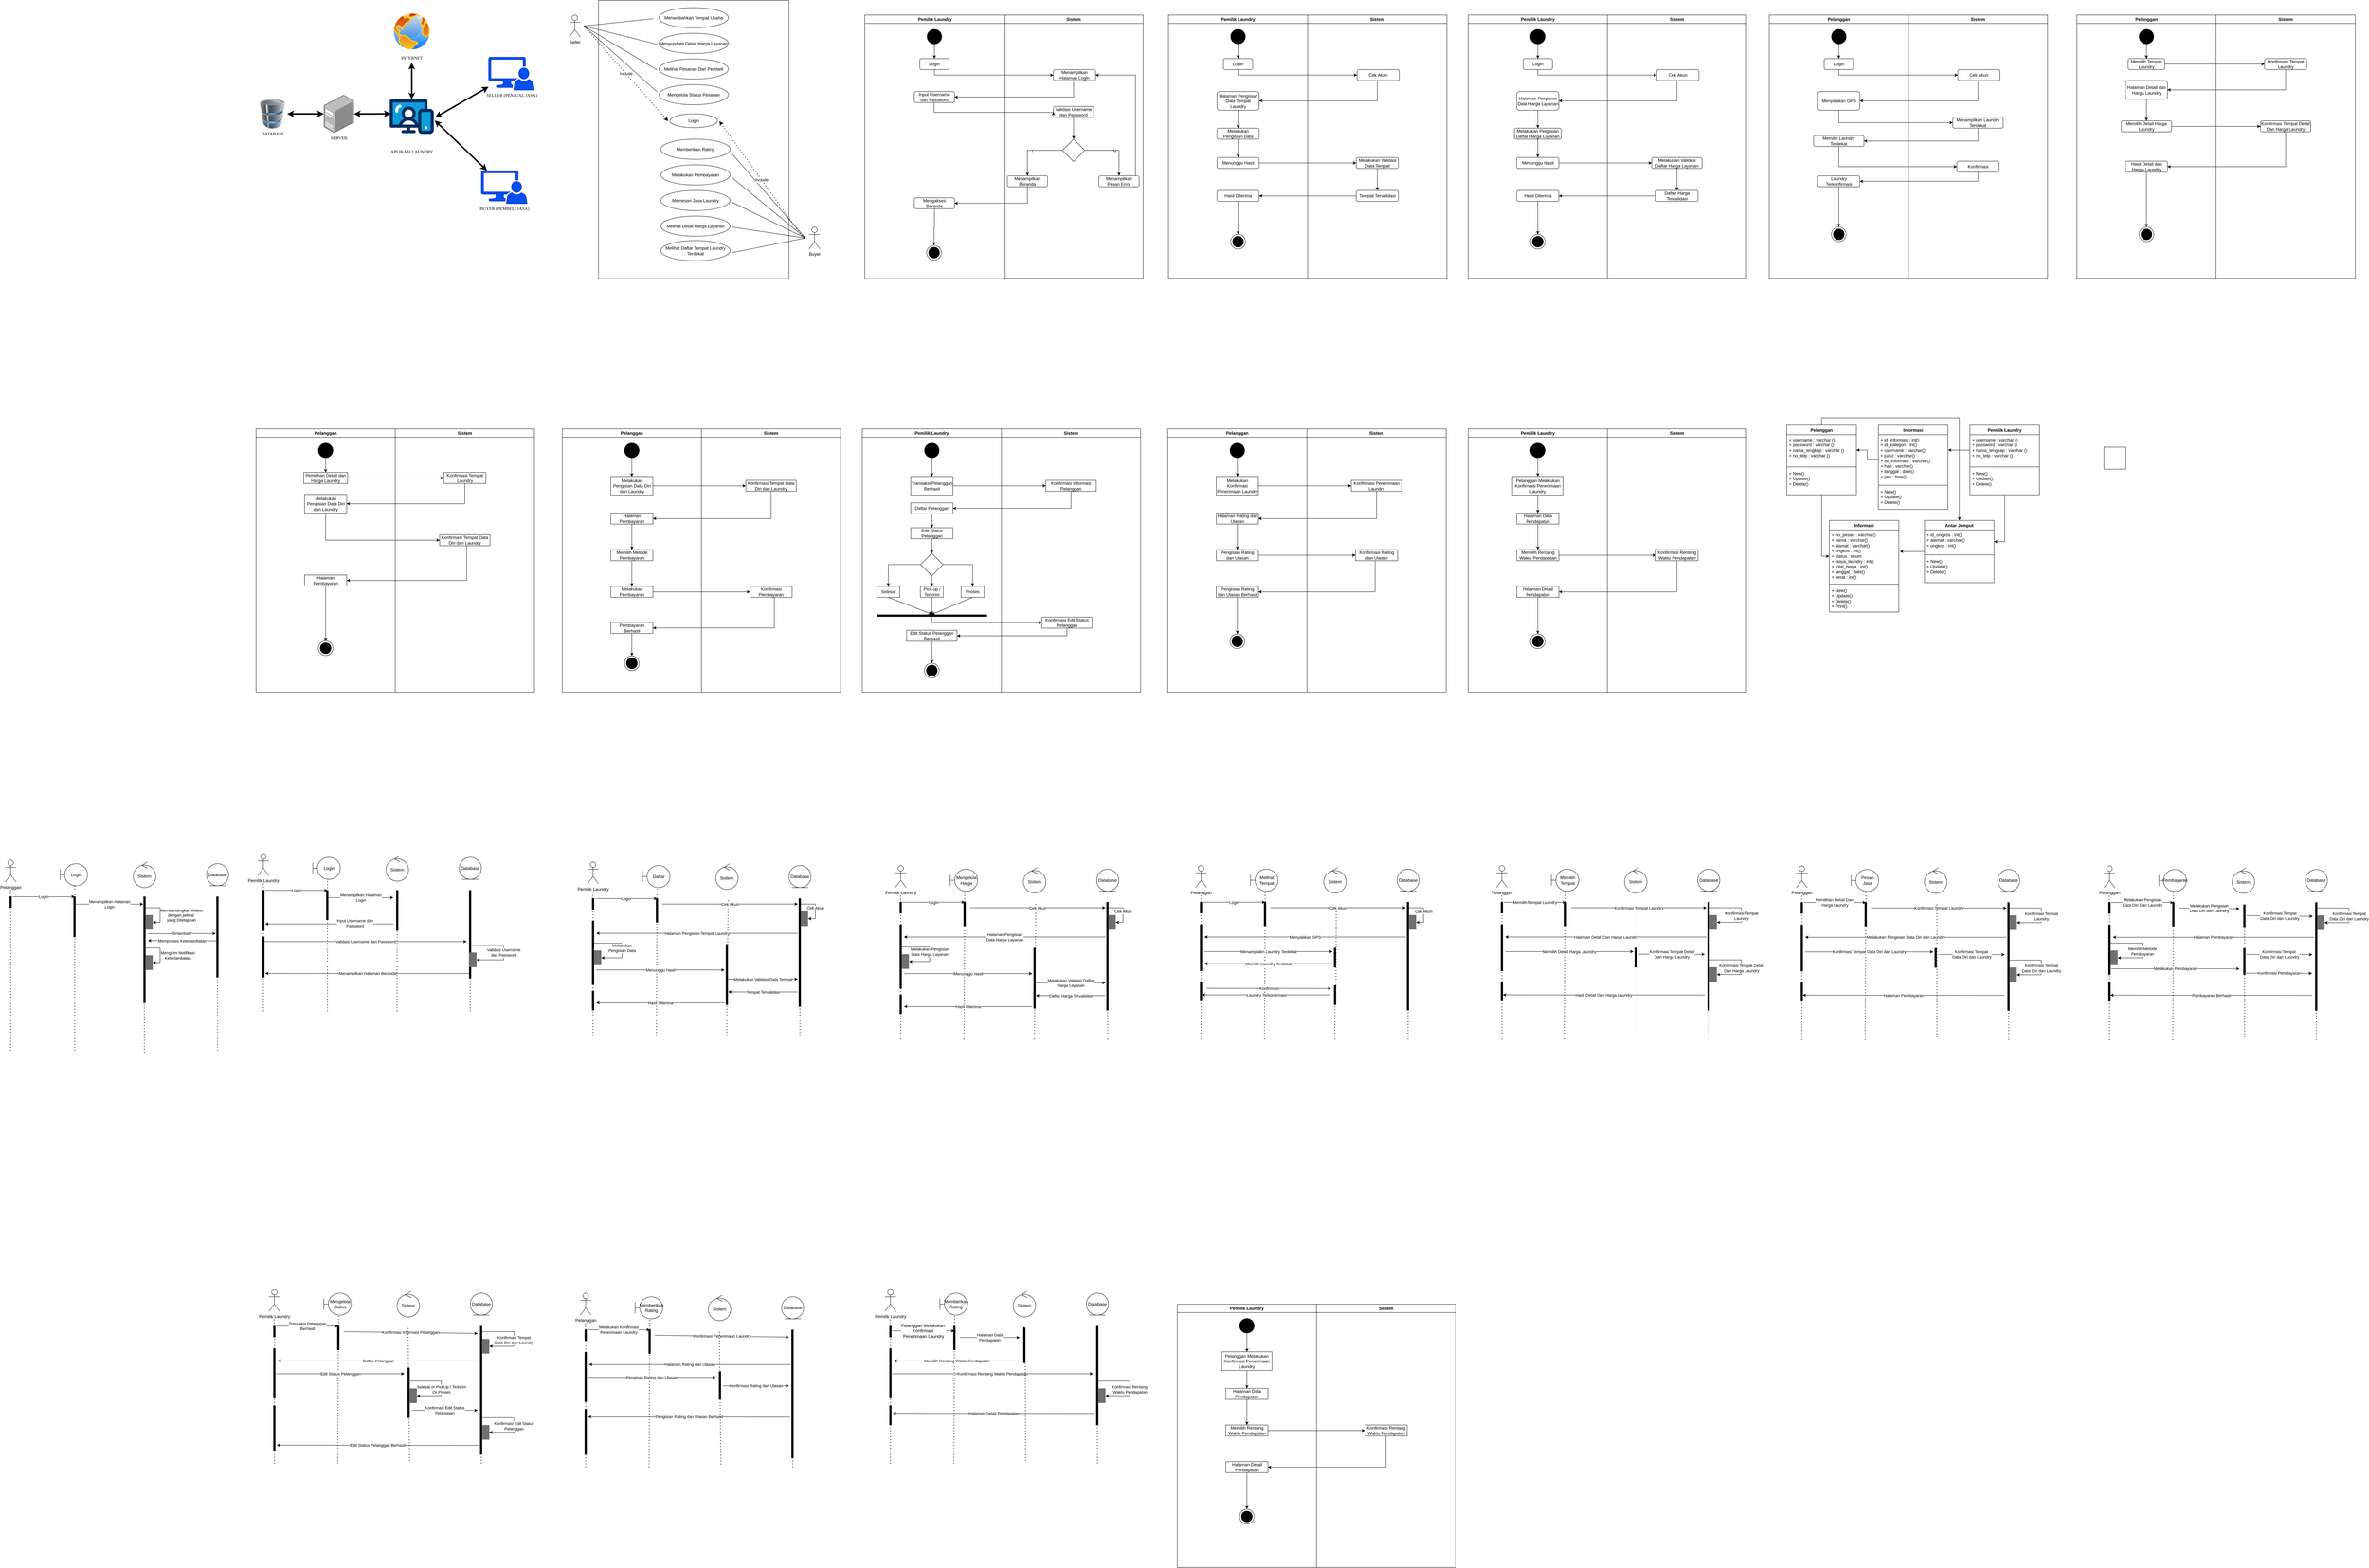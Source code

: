 <mxfile version="25.0.3">
  <diagram name="Halaman-1" id="XhAsLd9ZBZ020flV3Tvx">
    <mxGraphModel dx="2691" dy="1115" grid="1" gridSize="10" guides="1" tooltips="1" connect="1" arrows="1" fold="1" page="1" pageScale="1" pageWidth="827" pageHeight="1169" math="0" shadow="0">
      <root>
        <mxCell id="0" />
        <mxCell id="1" parent="0" />
        <mxCell id="NtAH12KJuKy80lINPXQD-71" value="Sistem" style="swimlane;whiteSpace=wrap;html=1;movable=1;resizable=1;rotatable=1;deletable=1;editable=1;locked=0;connectable=1;" parent="1" vertex="1">
          <mxGeometry x="2896" y="80" width="380" height="719" as="geometry" />
        </mxCell>
        <mxCell id="NtAH12KJuKy80lINPXQD-72" value="Cek Akun" style="rounded=1;whiteSpace=wrap;html=1;glass=0;" parent="NtAH12KJuKy80lINPXQD-71" vertex="1">
          <mxGeometry x="135" y="149" width="115" height="30" as="geometry" />
        </mxCell>
        <mxCell id="NtAH12KJuKy80lINPXQD-103" style="edgeStyle=orthogonalEdgeStyle;rounded=0;orthogonalLoop=1;jettySize=auto;html=1;" parent="NtAH12KJuKy80lINPXQD-71" source="NtAH12KJuKy80lINPXQD-99" target="NtAH12KJuKy80lINPXQD-102" edge="1">
          <mxGeometry relative="1" as="geometry" />
        </mxCell>
        <mxCell id="NtAH12KJuKy80lINPXQD-99" value="Melakukan Validasi Data Tempat" style="rounded=1;whiteSpace=wrap;html=1;glass=0;" parent="NtAH12KJuKy80lINPXQD-71" vertex="1">
          <mxGeometry x="132.5" y="389" width="115" height="30" as="geometry" />
        </mxCell>
        <mxCell id="NtAH12KJuKy80lINPXQD-102" value="Tempat Tervalidasi" style="rounded=1;whiteSpace=wrap;html=1;glass=0;" parent="NtAH12KJuKy80lINPXQD-71" vertex="1">
          <mxGeometry x="132.5" y="479" width="115" height="30" as="geometry" />
        </mxCell>
        <mxCell id="NtAH12KJuKy80lINPXQD-81" value="Pemilik Laundry" style="swimlane;whiteSpace=wrap;html=1;movable=1;resizable=1;rotatable=1;deletable=1;editable=1;locked=0;connectable=1;" parent="1" vertex="1">
          <mxGeometry x="2516" y="80" width="380" height="719" as="geometry" />
        </mxCell>
        <mxCell id="NtAH12KJuKy80lINPXQD-82" style="edgeStyle=orthogonalEdgeStyle;rounded=0;orthogonalLoop=1;jettySize=auto;html=1;" parent="NtAH12KJuKy80lINPXQD-81" source="NtAH12KJuKy80lINPXQD-83" target="NtAH12KJuKy80lINPXQD-84" edge="1">
          <mxGeometry relative="1" as="geometry" />
        </mxCell>
        <mxCell id="NtAH12KJuKy80lINPXQD-83" value="" style="shape=ellipse;html=1;fillColor=strokeColor;fontSize=18;fontColor=#ffffff;" parent="NtAH12KJuKy80lINPXQD-81" vertex="1">
          <mxGeometry x="170" y="39" width="40" height="40" as="geometry" />
        </mxCell>
        <mxCell id="NtAH12KJuKy80lINPXQD-84" value="Login" style="rounded=1;whiteSpace=wrap;html=1;glass=0;" parent="NtAH12KJuKy80lINPXQD-81" vertex="1">
          <mxGeometry x="150" y="119" width="80" height="30" as="geometry" />
        </mxCell>
        <mxCell id="NtAH12KJuKy80lINPXQD-97" style="edgeStyle=orthogonalEdgeStyle;rounded=0;orthogonalLoop=1;jettySize=auto;html=1;" parent="NtAH12KJuKy80lINPXQD-81" source="NtAH12KJuKy80lINPXQD-93" target="NtAH12KJuKy80lINPXQD-95" edge="1">
          <mxGeometry relative="1" as="geometry" />
        </mxCell>
        <mxCell id="NtAH12KJuKy80lINPXQD-93" value="Halaman Pengisian Data Tempat Laundry" style="rounded=1;whiteSpace=wrap;html=1;glass=0;" parent="NtAH12KJuKy80lINPXQD-81" vertex="1">
          <mxGeometry x="132.5" y="209" width="115" height="51" as="geometry" />
        </mxCell>
        <mxCell id="NtAH12KJuKy80lINPXQD-100" style="edgeStyle=orthogonalEdgeStyle;rounded=0;orthogonalLoop=1;jettySize=auto;html=1;entryX=0.5;entryY=0;entryDx=0;entryDy=0;" parent="NtAH12KJuKy80lINPXQD-81" source="NtAH12KJuKy80lINPXQD-95" target="NtAH12KJuKy80lINPXQD-98" edge="1">
          <mxGeometry relative="1" as="geometry" />
        </mxCell>
        <mxCell id="NtAH12KJuKy80lINPXQD-95" value="Melakukan Pengisian Data" style="rounded=1;whiteSpace=wrap;html=1;glass=0;" parent="NtAH12KJuKy80lINPXQD-81" vertex="1">
          <mxGeometry x="132.5" y="309" width="115" height="30" as="geometry" />
        </mxCell>
        <mxCell id="NtAH12KJuKy80lINPXQD-98" value="Menunggu Hasil" style="rounded=1;whiteSpace=wrap;html=1;glass=0;" parent="NtAH12KJuKy80lINPXQD-81" vertex="1">
          <mxGeometry x="132.5" y="389" width="115" height="30" as="geometry" />
        </mxCell>
        <mxCell id="NtAH12KJuKy80lINPXQD-104" value="Hasil Diterima" style="rounded=1;whiteSpace=wrap;html=1;glass=0;" parent="NtAH12KJuKy80lINPXQD-81" vertex="1">
          <mxGeometry x="132.5" y="479" width="115" height="30" as="geometry" />
        </mxCell>
        <mxCell id="NtAH12KJuKy80lINPXQD-91" value="" style="shape=mxgraph.sysml.actFinal;html=1;verticalLabelPosition=bottom;labelBackgroundColor=#ffffff;verticalAlign=top;" parent="NtAH12KJuKy80lINPXQD-81" vertex="1">
          <mxGeometry x="170" y="599" width="40" height="40" as="geometry" />
        </mxCell>
        <mxCell id="NtAH12KJuKy80lINPXQD-106" style="edgeStyle=orthogonalEdgeStyle;rounded=0;orthogonalLoop=1;jettySize=auto;html=1;entryX=0.5;entryY=0;entryDx=0;entryDy=0;entryPerimeter=0;" parent="NtAH12KJuKy80lINPXQD-81" source="NtAH12KJuKy80lINPXQD-104" target="NtAH12KJuKy80lINPXQD-91" edge="1">
          <mxGeometry relative="1" as="geometry" />
        </mxCell>
        <mxCell id="NtAH12KJuKy80lINPXQD-3" value="Sistem" style="swimlane;whiteSpace=wrap;html=1;movable=1;resizable=1;rotatable=1;deletable=1;editable=1;locked=0;connectable=1;" parent="1" vertex="1">
          <mxGeometry x="2067" y="80" width="380" height="719" as="geometry" />
        </mxCell>
        <mxCell id="NtAH12KJuKy80lINPXQD-7" value="Menampilkan Halaman Login" style="rounded=1;whiteSpace=wrap;html=1;" parent="NtAH12KJuKy80lINPXQD-3" vertex="1">
          <mxGeometry x="135" y="149" width="115" height="30" as="geometry" />
        </mxCell>
        <mxCell id="NtAH12KJuKy80lINPXQD-18" style="edgeStyle=orthogonalEdgeStyle;rounded=0;orthogonalLoop=1;jettySize=auto;html=1;entryX=0.5;entryY=0;entryDx=0;entryDy=0;" parent="NtAH12KJuKy80lINPXQD-3" source="NtAH12KJuKy80lINPXQD-8" target="NtAH12KJuKy80lINPXQD-9" edge="1">
          <mxGeometry relative="1" as="geometry" />
        </mxCell>
        <mxCell id="NtAH12KJuKy80lINPXQD-8" value="Validasi Username dan Password" style="rounded=1;whiteSpace=wrap;html=1;" parent="NtAH12KJuKy80lINPXQD-3" vertex="1">
          <mxGeometry x="135" y="249.5" width="110" height="30" as="geometry" />
        </mxCell>
        <mxCell id="NtAH12KJuKy80lINPXQD-21" value="Y" style="edgeStyle=orthogonalEdgeStyle;rounded=0;orthogonalLoop=1;jettySize=auto;html=1;" parent="NtAH12KJuKy80lINPXQD-3" source="NtAH12KJuKy80lINPXQD-9" target="NtAH12KJuKy80lINPXQD-10" edge="1">
          <mxGeometry relative="1" as="geometry" />
        </mxCell>
        <mxCell id="NtAH12KJuKy80lINPXQD-22" value="N" style="edgeStyle=orthogonalEdgeStyle;rounded=0;orthogonalLoop=1;jettySize=auto;html=1;entryX=0.5;entryY=0;entryDx=0;entryDy=0;" parent="NtAH12KJuKy80lINPXQD-3" source="NtAH12KJuKy80lINPXQD-9" target="NtAH12KJuKy80lINPXQD-11" edge="1">
          <mxGeometry relative="1" as="geometry" />
        </mxCell>
        <mxCell id="NtAH12KJuKy80lINPXQD-9" value="" style="rhombus;whiteSpace=wrap;html=1;" parent="NtAH12KJuKy80lINPXQD-3" vertex="1">
          <mxGeometry x="159.5" y="339" width="61" height="61" as="geometry" />
        </mxCell>
        <mxCell id="NtAH12KJuKy80lINPXQD-10" value="Menampilkan Beranda" style="rounded=1;whiteSpace=wrap;html=1;" parent="NtAH12KJuKy80lINPXQD-3" vertex="1">
          <mxGeometry x="9" y="439" width="110" height="30" as="geometry" />
        </mxCell>
        <mxCell id="NtAH12KJuKy80lINPXQD-23" style="edgeStyle=orthogonalEdgeStyle;rounded=0;orthogonalLoop=1;jettySize=auto;html=1;entryX=1;entryY=0.5;entryDx=0;entryDy=0;" parent="NtAH12KJuKy80lINPXQD-3" source="NtAH12KJuKy80lINPXQD-11" target="NtAH12KJuKy80lINPXQD-7" edge="1">
          <mxGeometry relative="1" as="geometry">
            <Array as="points">
              <mxPoint x="359" y="164" />
            </Array>
          </mxGeometry>
        </mxCell>
        <mxCell id="NtAH12KJuKy80lINPXQD-11" value="Menampilkan Pesan Error" style="rounded=1;whiteSpace=wrap;html=1;" parent="NtAH12KJuKy80lINPXQD-3" vertex="1">
          <mxGeometry x="259" y="439" width="110" height="30" as="geometry" />
        </mxCell>
        <mxCell id="byb8l0OlO6I3v5lGZK1Q-11" style="edgeStyle=orthogonalEdgeStyle;rounded=0;orthogonalLoop=1;jettySize=auto;html=1;startArrow=classic;startFill=1;strokeWidth=4;" parent="1" source="byb8l0OlO6I3v5lGZK1Q-2" target="byb8l0OlO6I3v5lGZK1Q-4" edge="1">
          <mxGeometry relative="1" as="geometry" />
        </mxCell>
        <mxCell id="byb8l0OlO6I3v5lGZK1Q-2" value="DATABASE" style="image;html=1;image=img/lib/clip_art/computers/Database_128x128.png;fontFamily=Times New Roman;" parent="1" vertex="1">
          <mxGeometry x="30" y="310" width="80" height="80" as="geometry" />
        </mxCell>
        <mxCell id="byb8l0OlO6I3v5lGZK1Q-4" value="SERVER" style="image;points=[];aspect=fixed;html=1;align=center;shadow=0;dashed=0;image=img/lib/allied_telesis/computer_and_terminals/Server_Desktop.svg;fontFamily=Times New Roman;" parent="1" vertex="1">
          <mxGeometry x="210" y="298" width="82.04" height="104" as="geometry" />
        </mxCell>
        <mxCell id="byb8l0OlO6I3v5lGZK1Q-18" style="edgeStyle=orthogonalEdgeStyle;rounded=0;orthogonalLoop=1;jettySize=auto;html=1;startArrow=classic;startFill=1;strokeWidth=4;" parent="1" source="byb8l0OlO6I3v5lGZK1Q-5" edge="1">
          <mxGeometry relative="1" as="geometry">
            <mxPoint x="450" y="210" as="targetPoint" />
            <Array as="points">
              <mxPoint x="450" y="265" />
              <mxPoint x="450" y="265" />
            </Array>
          </mxGeometry>
        </mxCell>
        <mxCell id="byb8l0OlO6I3v5lGZK1Q-5" value="APLIKASI LAUNDRY" style="verticalLabelPosition=bottom;aspect=fixed;html=1;shape=mxgraph.salesforce.web;fontFamily=Times New Roman;" parent="1" vertex="1">
          <mxGeometry x="390" y="310" width="120.25" height="95" as="geometry" />
        </mxCell>
        <mxCell id="byb8l0OlO6I3v5lGZK1Q-8" value="BUYER (PEMBELI JASA)" style="sketch=0;pointerEvents=1;shadow=0;dashed=0;html=1;strokeColor=#001DBC;labelPosition=center;verticalLabelPosition=bottom;verticalAlign=top;align=center;fillColor=#0050ef;shape=mxgraph.mscae.system_center.admin_console;fontColor=#000000;fontFamily=Times New Roman;" parent="1" vertex="1">
          <mxGeometry x="640" y="505" width="125" height="90" as="geometry" />
        </mxCell>
        <mxCell id="byb8l0OlO6I3v5lGZK1Q-9" value="SELLER (PENJUAL JASA)" style="sketch=0;pointerEvents=1;shadow=0;dashed=0;html=1;strokeColor=#001DBC;labelPosition=center;verticalLabelPosition=bottom;verticalAlign=top;align=center;fillColor=#0050ef;shape=mxgraph.mscae.system_center.admin_console;fontColor=#000000;fontFamily=Times New Roman;" parent="1" vertex="1">
          <mxGeometry x="660" y="195" width="125" height="90" as="geometry" />
        </mxCell>
        <mxCell id="byb8l0OlO6I3v5lGZK1Q-10" value="INTERNET" style="image;aspect=fixed;perimeter=ellipsePerimeter;html=1;align=center;shadow=0;dashed=0;spacingTop=3;image=img/lib/active_directory/internet_globe.svg;fontFamily=Times New Roman;" parent="1" vertex="1">
          <mxGeometry x="395.13" y="70" width="110" height="110" as="geometry" />
        </mxCell>
        <mxCell id="byb8l0OlO6I3v5lGZK1Q-12" style="edgeStyle=orthogonalEdgeStyle;rounded=0;orthogonalLoop=1;jettySize=auto;html=1;entryX=0.025;entryY=0.416;entryDx=0;entryDy=0;entryPerimeter=0;startArrow=classic;startFill=1;strokeWidth=4;" parent="1" source="byb8l0OlO6I3v5lGZK1Q-4" target="byb8l0OlO6I3v5lGZK1Q-5" edge="1">
          <mxGeometry relative="1" as="geometry" />
        </mxCell>
        <mxCell id="byb8l0OlO6I3v5lGZK1Q-14" style="rounded=0;orthogonalLoop=1;jettySize=auto;html=1;entryX=1.032;entryY=0.525;entryDx=0;entryDy=0;entryPerimeter=0;horizontal=1;startArrow=classic;startFill=1;strokeWidth=4;" parent="1" source="byb8l0OlO6I3v5lGZK1Q-9" target="byb8l0OlO6I3v5lGZK1Q-5" edge="1">
          <mxGeometry relative="1" as="geometry" />
        </mxCell>
        <mxCell id="byb8l0OlO6I3v5lGZK1Q-15" style="rounded=0;orthogonalLoop=1;jettySize=auto;html=1;entryX=1.023;entryY=0.61;entryDx=0;entryDy=0;entryPerimeter=0;startArrow=classic;startFill=1;strokeWidth=4;" parent="1" source="byb8l0OlO6I3v5lGZK1Q-8" target="byb8l0OlO6I3v5lGZK1Q-5" edge="1">
          <mxGeometry relative="1" as="geometry" />
        </mxCell>
        <mxCell id="tjU1LJbtkc1fcgcx6yCo-1" value="Seller" style="shape=umlActor;verticalLabelPosition=bottom;verticalAlign=top;html=1;outlineConnect=0;" parent="1" vertex="1">
          <mxGeometry x="880" y="80" width="30" height="60" as="geometry" />
        </mxCell>
        <mxCell id="tjU1LJbtkc1fcgcx6yCo-2" value="Buyer" style="shape=umlActor;verticalLabelPosition=bottom;verticalAlign=top;html=1;outlineConnect=0;" parent="1" vertex="1">
          <mxGeometry x="1534.75" y="659" width="30" height="60" as="geometry" />
        </mxCell>
        <mxCell id="tjU1LJbtkc1fcgcx6yCo-3" value="" style="rounded=0;whiteSpace=wrap;html=1;movable=0;resizable=0;rotatable=0;deletable=0;editable=0;locked=1;connectable=0;" parent="1" vertex="1">
          <mxGeometry x="960" y="40" width="520" height="760" as="geometry" />
        </mxCell>
        <mxCell id="tjU1LJbtkc1fcgcx6yCo-9" value="Melihat Daftar Tempat Laundry Terdekat" style="ellipse;whiteSpace=wrap;html=1;" parent="1" vertex="1">
          <mxGeometry x="1130" y="696" width="189.5" height="55" as="geometry" />
        </mxCell>
        <mxCell id="tjU1LJbtkc1fcgcx6yCo-10" value="Melakukan Pembayaran" style="ellipse;whiteSpace=wrap;html=1;" parent="1" vertex="1">
          <mxGeometry x="1130" y="489" width="189.5" height="55" as="geometry" />
        </mxCell>
        <mxCell id="tjU1LJbtkc1fcgcx6yCo-11" value="Memesan Jasa Laundry" style="ellipse;whiteSpace=wrap;html=1;" parent="1" vertex="1">
          <mxGeometry x="1130" y="559" width="189.5" height="55" as="geometry" />
        </mxCell>
        <mxCell id="tjU1LJbtkc1fcgcx6yCo-12" value="Melihat Detail Harga Layanan" style="ellipse;whiteSpace=wrap;html=1;" parent="1" vertex="1">
          <mxGeometry x="1130" y="629" width="189.5" height="55" as="geometry" />
        </mxCell>
        <mxCell id="tjU1LJbtkc1fcgcx6yCo-13" value="Memberikan Rating" style="ellipse;whiteSpace=wrap;html=1;" parent="1" vertex="1">
          <mxGeometry x="1130" y="419" width="189.5" height="55" as="geometry" />
        </mxCell>
        <mxCell id="tjU1LJbtkc1fcgcx6yCo-14" value="" style="endArrow=none;html=1;rounded=0;" parent="1" edge="1">
          <mxGeometry width="50" height="50" relative="1" as="geometry">
            <mxPoint x="1324.75" y="459" as="sourcePoint" />
            <mxPoint x="1524.75" y="689" as="targetPoint" />
          </mxGeometry>
        </mxCell>
        <mxCell id="tjU1LJbtkc1fcgcx6yCo-15" value="" style="endArrow=none;html=1;rounded=0;" parent="1" edge="1">
          <mxGeometry width="50" height="50" relative="1" as="geometry">
            <mxPoint x="1324.75" y="524" as="sourcePoint" />
            <mxPoint x="1524.75" y="689" as="targetPoint" />
          </mxGeometry>
        </mxCell>
        <mxCell id="tjU1LJbtkc1fcgcx6yCo-16" value="" style="endArrow=none;html=1;rounded=0;" parent="1" edge="1">
          <mxGeometry width="50" height="50" relative="1" as="geometry">
            <mxPoint x="1324.75" y="591.5" as="sourcePoint" />
            <mxPoint x="1524.75" y="689" as="targetPoint" />
          </mxGeometry>
        </mxCell>
        <mxCell id="tjU1LJbtkc1fcgcx6yCo-17" value="" style="endArrow=none;html=1;rounded=0;" parent="1" edge="1">
          <mxGeometry width="50" height="50" relative="1" as="geometry">
            <mxPoint x="1324.75" y="659" as="sourcePoint" />
            <mxPoint x="1524.75" y="689" as="targetPoint" />
          </mxGeometry>
        </mxCell>
        <mxCell id="tjU1LJbtkc1fcgcx6yCo-18" value="" style="endArrow=none;html=1;rounded=0;" parent="1" edge="1">
          <mxGeometry width="50" height="50" relative="1" as="geometry">
            <mxPoint x="1324.75" y="729" as="sourcePoint" />
            <mxPoint x="1524.75" y="689" as="targetPoint" />
          </mxGeometry>
        </mxCell>
        <mxCell id="tjU1LJbtkc1fcgcx6yCo-19" value="Melihat Pesanan Dari Pembeli" style="ellipse;whiteSpace=wrap;html=1;" parent="1" vertex="1">
          <mxGeometry x="1125.25" y="200" width="189.5" height="55" as="geometry" />
        </mxCell>
        <mxCell id="tjU1LJbtkc1fcgcx6yCo-20" value="Mengupdate Detail Harga Layanan" style="ellipse;whiteSpace=wrap;html=1;" parent="1" vertex="1">
          <mxGeometry x="1125.25" y="130" width="189.5" height="55" as="geometry" />
        </mxCell>
        <mxCell id="tjU1LJbtkc1fcgcx6yCo-21" value="Menambahkan Tempat Usaha" style="ellipse;whiteSpace=wrap;html=1;" parent="1" vertex="1">
          <mxGeometry x="1125.25" y="60" width="189.5" height="55" as="geometry" />
        </mxCell>
        <mxCell id="tjU1LJbtkc1fcgcx6yCo-22" value="Mengelola Status Pesanan" style="ellipse;whiteSpace=wrap;html=1;" parent="1" vertex="1">
          <mxGeometry x="1125.25" y="270" width="189.5" height="55" as="geometry" />
        </mxCell>
        <mxCell id="tjU1LJbtkc1fcgcx6yCo-24" value="" style="endArrow=none;html=1;rounded=0;" parent="1" edge="1">
          <mxGeometry width="50" height="50" relative="1" as="geometry">
            <mxPoint x="920" y="110" as="sourcePoint" />
            <mxPoint x="1110" y="90" as="targetPoint" />
          </mxGeometry>
        </mxCell>
        <mxCell id="tjU1LJbtkc1fcgcx6yCo-25" value="" style="endArrow=none;html=1;rounded=0;" parent="1" edge="1">
          <mxGeometry width="50" height="50" relative="1" as="geometry">
            <mxPoint x="920" y="110" as="sourcePoint" />
            <mxPoint x="1120" y="160" as="targetPoint" />
          </mxGeometry>
        </mxCell>
        <mxCell id="tjU1LJbtkc1fcgcx6yCo-26" value="" style="endArrow=none;html=1;rounded=0;" parent="1" edge="1">
          <mxGeometry width="50" height="50" relative="1" as="geometry">
            <mxPoint x="920" y="110" as="sourcePoint" />
            <mxPoint x="1120" y="230" as="targetPoint" />
          </mxGeometry>
        </mxCell>
        <mxCell id="tjU1LJbtkc1fcgcx6yCo-27" value="" style="endArrow=none;html=1;rounded=0;" parent="1" edge="1">
          <mxGeometry width="50" height="50" relative="1" as="geometry">
            <mxPoint x="920" y="110" as="sourcePoint" />
            <mxPoint x="1120" y="290" as="targetPoint" />
          </mxGeometry>
        </mxCell>
        <mxCell id="tjU1LJbtkc1fcgcx6yCo-28" value="Login" style="ellipse;whiteSpace=wrap;html=1;" parent="1" vertex="1">
          <mxGeometry x="1155" y="350" width="130" height="37.5" as="geometry" />
        </mxCell>
        <mxCell id="tjU1LJbtkc1fcgcx6yCo-29" value="Include" style="endArrow=none;dashed=1;html=1;dashPattern=1 3;strokeWidth=2;rounded=0;startArrow=classic;startFill=1;" parent="1" edge="1">
          <mxGeometry width="50" height="50" relative="1" as="geometry">
            <mxPoint x="1290" y="370" as="sourcePoint" />
            <mxPoint x="1520" y="690" as="targetPoint" />
          </mxGeometry>
        </mxCell>
        <mxCell id="tjU1LJbtkc1fcgcx6yCo-30" value="Include" style="endArrow=classic;dashed=1;html=1;dashPattern=1 3;strokeWidth=2;rounded=0;endFill=1;" parent="1" edge="1">
          <mxGeometry width="50" height="50" relative="1" as="geometry">
            <mxPoint x="920" y="110" as="sourcePoint" />
            <mxPoint x="1150" y="370" as="targetPoint" />
          </mxGeometry>
        </mxCell>
        <mxCell id="NtAH12KJuKy80lINPXQD-1" value="Pemilik Laundry" style="swimlane;whiteSpace=wrap;html=1;movable=1;resizable=1;rotatable=1;deletable=1;editable=1;locked=0;connectable=1;" parent="1" vertex="1">
          <mxGeometry x="1687" y="80" width="383" height="720" as="geometry" />
        </mxCell>
        <mxCell id="NtAH12KJuKy80lINPXQD-12" style="edgeStyle=orthogonalEdgeStyle;rounded=0;orthogonalLoop=1;jettySize=auto;html=1;" parent="NtAH12KJuKy80lINPXQD-1" source="NtAH12KJuKy80lINPXQD-4" target="NtAH12KJuKy80lINPXQD-5" edge="1">
          <mxGeometry relative="1" as="geometry" />
        </mxCell>
        <mxCell id="NtAH12KJuKy80lINPXQD-4" value="" style="shape=ellipse;html=1;fillColor=strokeColor;fontSize=18;fontColor=#ffffff;" parent="NtAH12KJuKy80lINPXQD-1" vertex="1">
          <mxGeometry x="170" y="39" width="40" height="40" as="geometry" />
        </mxCell>
        <mxCell id="NtAH12KJuKy80lINPXQD-5" value="Login" style="rounded=1;whiteSpace=wrap;html=1;" parent="NtAH12KJuKy80lINPXQD-1" vertex="1">
          <mxGeometry x="150" y="119" width="80" height="30" as="geometry" />
        </mxCell>
        <mxCell id="NtAH12KJuKy80lINPXQD-6" value="Input Username dan Password" style="rounded=1;whiteSpace=wrap;html=1;" parent="NtAH12KJuKy80lINPXQD-1" vertex="1">
          <mxGeometry x="135" y="209" width="110" height="30" as="geometry" />
        </mxCell>
        <mxCell id="NtAH12KJuKy80lINPXQD-13" style="edgeStyle=orthogonalEdgeStyle;rounded=0;orthogonalLoop=1;jettySize=auto;html=1;entryX=0;entryY=0.5;entryDx=0;entryDy=0;" parent="1" source="NtAH12KJuKy80lINPXQD-5" target="NtAH12KJuKy80lINPXQD-7" edge="1">
          <mxGeometry relative="1" as="geometry">
            <Array as="points">
              <mxPoint x="1877" y="244" />
            </Array>
          </mxGeometry>
        </mxCell>
        <mxCell id="NtAH12KJuKy80lINPXQD-15" style="edgeStyle=orthogonalEdgeStyle;rounded=0;orthogonalLoop=1;jettySize=auto;html=1;entryX=1;entryY=0.5;entryDx=0;entryDy=0;" parent="1" source="NtAH12KJuKy80lINPXQD-7" target="NtAH12KJuKy80lINPXQD-6" edge="1">
          <mxGeometry relative="1" as="geometry">
            <Array as="points">
              <mxPoint x="2257" y="304" />
            </Array>
          </mxGeometry>
        </mxCell>
        <mxCell id="NtAH12KJuKy80lINPXQD-16" style="edgeStyle=orthogonalEdgeStyle;rounded=0;orthogonalLoop=1;jettySize=auto;html=1;entryX=0;entryY=0.5;entryDx=0;entryDy=0;" parent="1" source="NtAH12KJuKy80lINPXQD-6" target="NtAH12KJuKy80lINPXQD-8" edge="1">
          <mxGeometry relative="1" as="geometry">
            <Array as="points">
              <mxPoint x="1876" y="346" />
            </Array>
          </mxGeometry>
        </mxCell>
        <mxCell id="NtAH12KJuKy80lINPXQD-20" value="Mengakses Beranda" style="rounded=1;whiteSpace=wrap;html=1;" parent="1" vertex="1">
          <mxGeometry x="1822" y="579" width="110" height="30" as="geometry" />
        </mxCell>
        <mxCell id="NtAH12KJuKy80lINPXQD-24" style="edgeStyle=orthogonalEdgeStyle;rounded=0;orthogonalLoop=1;jettySize=auto;html=1;entryX=1;entryY=0.5;entryDx=0;entryDy=0;" parent="1" source="NtAH12KJuKy80lINPXQD-10" target="NtAH12KJuKy80lINPXQD-20" edge="1">
          <mxGeometry relative="1" as="geometry">
            <Array as="points">
              <mxPoint x="2131" y="594" />
            </Array>
          </mxGeometry>
        </mxCell>
        <mxCell id="NtAH12KJuKy80lINPXQD-25" value="" style="shape=mxgraph.sysml.actFinal;html=1;verticalLabelPosition=bottom;labelBackgroundColor=#ffffff;verticalAlign=top;" parent="1" vertex="1">
          <mxGeometry x="1856" y="709" width="40" height="40" as="geometry" />
        </mxCell>
        <mxCell id="NtAH12KJuKy80lINPXQD-26" style="edgeStyle=orthogonalEdgeStyle;rounded=0;orthogonalLoop=1;jettySize=auto;html=1;entryX=0.5;entryY=0;entryDx=0;entryDy=0;entryPerimeter=0;" parent="1" source="NtAH12KJuKy80lINPXQD-20" target="NtAH12KJuKy80lINPXQD-25" edge="1">
          <mxGeometry relative="1" as="geometry" />
        </mxCell>
        <mxCell id="NtAH12KJuKy80lINPXQD-86" style="edgeStyle=orthogonalEdgeStyle;rounded=0;orthogonalLoop=1;jettySize=auto;html=1;entryX=0;entryY=0.5;entryDx=0;entryDy=0;" parent="1" source="NtAH12KJuKy80lINPXQD-84" target="NtAH12KJuKy80lINPXQD-72" edge="1">
          <mxGeometry relative="1" as="geometry">
            <Array as="points">
              <mxPoint x="2706" y="244" />
            </Array>
          </mxGeometry>
        </mxCell>
        <mxCell id="NtAH12KJuKy80lINPXQD-96" style="edgeStyle=orthogonalEdgeStyle;rounded=0;orthogonalLoop=1;jettySize=auto;html=1;entryX=1;entryY=0.5;entryDx=0;entryDy=0;" parent="1" source="NtAH12KJuKy80lINPXQD-72" target="NtAH12KJuKy80lINPXQD-93" edge="1">
          <mxGeometry relative="1" as="geometry">
            <Array as="points">
              <mxPoint x="3086" y="315" />
            </Array>
          </mxGeometry>
        </mxCell>
        <mxCell id="NtAH12KJuKy80lINPXQD-101" style="edgeStyle=orthogonalEdgeStyle;rounded=0;orthogonalLoop=1;jettySize=auto;html=1;entryX=0;entryY=0.5;entryDx=0;entryDy=0;" parent="1" source="NtAH12KJuKy80lINPXQD-98" target="NtAH12KJuKy80lINPXQD-99" edge="1">
          <mxGeometry relative="1" as="geometry" />
        </mxCell>
        <mxCell id="NtAH12KJuKy80lINPXQD-105" style="edgeStyle=orthogonalEdgeStyle;rounded=0;orthogonalLoop=1;jettySize=auto;html=1;entryX=1;entryY=0.5;entryDx=0;entryDy=0;" parent="1" source="NtAH12KJuKy80lINPXQD-102" target="NtAH12KJuKy80lINPXQD-104" edge="1">
          <mxGeometry relative="1" as="geometry" />
        </mxCell>
        <mxCell id="L22h-aMGgLcyj69mCG_M-1" value="Sistem" style="swimlane;whiteSpace=wrap;html=1;movable=1;resizable=1;rotatable=1;deletable=1;editable=1;locked=0;connectable=1;" parent="1" vertex="1">
          <mxGeometry x="3714" y="80" width="380" height="719" as="geometry" />
        </mxCell>
        <mxCell id="L22h-aMGgLcyj69mCG_M-2" value="Cek Akun" style="rounded=1;whiteSpace=wrap;html=1;" parent="L22h-aMGgLcyj69mCG_M-1" vertex="1">
          <mxGeometry x="135" y="149" width="115" height="30" as="geometry" />
        </mxCell>
        <mxCell id="L22h-aMGgLcyj69mCG_M-3" style="edgeStyle=orthogonalEdgeStyle;rounded=0;orthogonalLoop=1;jettySize=auto;html=1;" parent="L22h-aMGgLcyj69mCG_M-1" source="L22h-aMGgLcyj69mCG_M-4" target="L22h-aMGgLcyj69mCG_M-5" edge="1">
          <mxGeometry relative="1" as="geometry" />
        </mxCell>
        <mxCell id="L22h-aMGgLcyj69mCG_M-4" value="Melakukan Validasi Daftar Harga Layanan" style="rounded=1;whiteSpace=wrap;html=1;" parent="L22h-aMGgLcyj69mCG_M-1" vertex="1">
          <mxGeometry x="121.25" y="389" width="137.5" height="30" as="geometry" />
        </mxCell>
        <mxCell id="L22h-aMGgLcyj69mCG_M-5" value="Daftar Harga Tervalidasi" style="rounded=1;whiteSpace=wrap;html=1;" parent="L22h-aMGgLcyj69mCG_M-1" vertex="1">
          <mxGeometry x="132.5" y="479" width="115" height="30" as="geometry" />
        </mxCell>
        <mxCell id="L22h-aMGgLcyj69mCG_M-6" value="Pemilik Laundry" style="swimlane;whiteSpace=wrap;html=1;movable=1;resizable=1;rotatable=1;deletable=1;editable=1;locked=0;connectable=1;" parent="1" vertex="1">
          <mxGeometry x="3334" y="80" width="380" height="719" as="geometry" />
        </mxCell>
        <mxCell id="L22h-aMGgLcyj69mCG_M-7" style="edgeStyle=orthogonalEdgeStyle;rounded=0;orthogonalLoop=1;jettySize=auto;html=1;" parent="L22h-aMGgLcyj69mCG_M-6" source="L22h-aMGgLcyj69mCG_M-8" target="L22h-aMGgLcyj69mCG_M-9" edge="1">
          <mxGeometry relative="1" as="geometry" />
        </mxCell>
        <mxCell id="L22h-aMGgLcyj69mCG_M-8" value="" style="shape=ellipse;html=1;fillColor=strokeColor;fontSize=18;fontColor=#ffffff;" parent="L22h-aMGgLcyj69mCG_M-6" vertex="1">
          <mxGeometry x="170" y="39" width="40" height="40" as="geometry" />
        </mxCell>
        <mxCell id="L22h-aMGgLcyj69mCG_M-9" value="Login" style="rounded=1;whiteSpace=wrap;html=1;" parent="L22h-aMGgLcyj69mCG_M-6" vertex="1">
          <mxGeometry x="150" y="119" width="80" height="30" as="geometry" />
        </mxCell>
        <mxCell id="L22h-aMGgLcyj69mCG_M-10" style="edgeStyle=orthogonalEdgeStyle;rounded=0;orthogonalLoop=1;jettySize=auto;html=1;" parent="L22h-aMGgLcyj69mCG_M-6" source="L22h-aMGgLcyj69mCG_M-11" target="L22h-aMGgLcyj69mCG_M-13" edge="1">
          <mxGeometry relative="1" as="geometry" />
        </mxCell>
        <mxCell id="L22h-aMGgLcyj69mCG_M-11" value="Halaman Pengisian Data Harga Layanan" style="rounded=1;whiteSpace=wrap;html=1;" parent="L22h-aMGgLcyj69mCG_M-6" vertex="1">
          <mxGeometry x="132.5" y="209" width="115" height="51" as="geometry" />
        </mxCell>
        <mxCell id="L22h-aMGgLcyj69mCG_M-12" style="edgeStyle=orthogonalEdgeStyle;rounded=0;orthogonalLoop=1;jettySize=auto;html=1;entryX=0.5;entryY=0;entryDx=0;entryDy=0;" parent="L22h-aMGgLcyj69mCG_M-6" source="L22h-aMGgLcyj69mCG_M-13" target="L22h-aMGgLcyj69mCG_M-14" edge="1">
          <mxGeometry relative="1" as="geometry" />
        </mxCell>
        <mxCell id="L22h-aMGgLcyj69mCG_M-13" value="Melakukan Pengisian Daftar Harga Layanan" style="rounded=1;whiteSpace=wrap;html=1;" parent="L22h-aMGgLcyj69mCG_M-6" vertex="1">
          <mxGeometry x="126.25" y="309" width="127.5" height="30" as="geometry" />
        </mxCell>
        <mxCell id="L22h-aMGgLcyj69mCG_M-14" value="Menunggu Hasil" style="rounded=1;whiteSpace=wrap;html=1;" parent="L22h-aMGgLcyj69mCG_M-6" vertex="1">
          <mxGeometry x="132.5" y="389" width="115" height="30" as="geometry" />
        </mxCell>
        <mxCell id="L22h-aMGgLcyj69mCG_M-15" value="Hasil Diterima" style="rounded=1;whiteSpace=wrap;html=1;" parent="L22h-aMGgLcyj69mCG_M-6" vertex="1">
          <mxGeometry x="132.5" y="479" width="115" height="30" as="geometry" />
        </mxCell>
        <mxCell id="L22h-aMGgLcyj69mCG_M-16" value="" style="shape=mxgraph.sysml.actFinal;html=1;verticalLabelPosition=bottom;labelBackgroundColor=#ffffff;verticalAlign=top;" parent="L22h-aMGgLcyj69mCG_M-6" vertex="1">
          <mxGeometry x="170" y="599" width="40" height="40" as="geometry" />
        </mxCell>
        <mxCell id="L22h-aMGgLcyj69mCG_M-17" style="edgeStyle=orthogonalEdgeStyle;rounded=0;orthogonalLoop=1;jettySize=auto;html=1;entryX=0.5;entryY=0;entryDx=0;entryDy=0;entryPerimeter=0;" parent="L22h-aMGgLcyj69mCG_M-6" source="L22h-aMGgLcyj69mCG_M-15" target="L22h-aMGgLcyj69mCG_M-16" edge="1">
          <mxGeometry relative="1" as="geometry" />
        </mxCell>
        <mxCell id="L22h-aMGgLcyj69mCG_M-18" style="edgeStyle=orthogonalEdgeStyle;rounded=0;orthogonalLoop=1;jettySize=auto;html=1;entryX=0;entryY=0.5;entryDx=0;entryDy=0;" parent="1" source="L22h-aMGgLcyj69mCG_M-9" target="L22h-aMGgLcyj69mCG_M-2" edge="1">
          <mxGeometry relative="1" as="geometry">
            <Array as="points">
              <mxPoint x="3524" y="244" />
            </Array>
          </mxGeometry>
        </mxCell>
        <mxCell id="L22h-aMGgLcyj69mCG_M-19" style="edgeStyle=orthogonalEdgeStyle;rounded=0;orthogonalLoop=1;jettySize=auto;html=1;entryX=1;entryY=0.5;entryDx=0;entryDy=0;" parent="1" source="L22h-aMGgLcyj69mCG_M-2" target="L22h-aMGgLcyj69mCG_M-11" edge="1">
          <mxGeometry relative="1" as="geometry">
            <Array as="points">
              <mxPoint x="3904" y="315" />
            </Array>
          </mxGeometry>
        </mxCell>
        <mxCell id="L22h-aMGgLcyj69mCG_M-20" style="edgeStyle=orthogonalEdgeStyle;rounded=0;orthogonalLoop=1;jettySize=auto;html=1;entryX=0;entryY=0.5;entryDx=0;entryDy=0;" parent="1" source="L22h-aMGgLcyj69mCG_M-14" target="L22h-aMGgLcyj69mCG_M-4" edge="1">
          <mxGeometry relative="1" as="geometry" />
        </mxCell>
        <mxCell id="L22h-aMGgLcyj69mCG_M-21" style="edgeStyle=orthogonalEdgeStyle;rounded=0;orthogonalLoop=1;jettySize=auto;html=1;entryX=1;entryY=0.5;entryDx=0;entryDy=0;" parent="1" source="L22h-aMGgLcyj69mCG_M-5" target="L22h-aMGgLcyj69mCG_M-15" edge="1">
          <mxGeometry relative="1" as="geometry" />
        </mxCell>
        <mxCell id="L22h-aMGgLcyj69mCG_M-22" value="Sistem" style="swimlane;whiteSpace=wrap;html=1;movable=1;resizable=1;rotatable=1;deletable=1;editable=1;locked=0;connectable=1;" parent="1" vertex="1">
          <mxGeometry x="4536" y="80" width="380" height="719" as="geometry" />
        </mxCell>
        <mxCell id="L22h-aMGgLcyj69mCG_M-23" value="Cek Akun" style="rounded=1;whiteSpace=wrap;html=1;" parent="L22h-aMGgLcyj69mCG_M-22" vertex="1">
          <mxGeometry x="135" y="149" width="115" height="30" as="geometry" />
        </mxCell>
        <mxCell id="L22h-aMGgLcyj69mCG_M-25" value="Menampilkan Laundry Terdekat" style="rounded=1;whiteSpace=wrap;html=1;" parent="L22h-aMGgLcyj69mCG_M-22" vertex="1">
          <mxGeometry x="121.25" y="279" width="137.5" height="30" as="geometry" />
        </mxCell>
        <mxCell id="L22h-aMGgLcyj69mCG_M-26" value="Konfirmasi" style="rounded=1;whiteSpace=wrap;html=1;" parent="L22h-aMGgLcyj69mCG_M-22" vertex="1">
          <mxGeometry x="132.5" y="399" width="115" height="30" as="geometry" />
        </mxCell>
        <mxCell id="L22h-aMGgLcyj69mCG_M-27" value="Pelanggan" style="swimlane;whiteSpace=wrap;html=1;movable=1;resizable=1;rotatable=1;deletable=1;editable=1;locked=0;connectable=1;" parent="1" vertex="1">
          <mxGeometry x="4156" y="80" width="380" height="719" as="geometry" />
        </mxCell>
        <mxCell id="L22h-aMGgLcyj69mCG_M-28" style="edgeStyle=orthogonalEdgeStyle;rounded=0;orthogonalLoop=1;jettySize=auto;html=1;" parent="L22h-aMGgLcyj69mCG_M-27" source="L22h-aMGgLcyj69mCG_M-29" target="L22h-aMGgLcyj69mCG_M-30" edge="1">
          <mxGeometry relative="1" as="geometry" />
        </mxCell>
        <mxCell id="L22h-aMGgLcyj69mCG_M-29" value="" style="shape=ellipse;html=1;fillColor=strokeColor;fontSize=18;fontColor=#ffffff;" parent="L22h-aMGgLcyj69mCG_M-27" vertex="1">
          <mxGeometry x="170" y="39" width="40" height="40" as="geometry" />
        </mxCell>
        <mxCell id="L22h-aMGgLcyj69mCG_M-30" value="Login" style="rounded=1;whiteSpace=wrap;html=1;" parent="L22h-aMGgLcyj69mCG_M-27" vertex="1">
          <mxGeometry x="150" y="119" width="80" height="30" as="geometry" />
        </mxCell>
        <mxCell id="L22h-aMGgLcyj69mCG_M-32" value="Menyalakan GPS" style="rounded=1;whiteSpace=wrap;html=1;" parent="L22h-aMGgLcyj69mCG_M-27" vertex="1">
          <mxGeometry x="132.5" y="209" width="115" height="51" as="geometry" />
        </mxCell>
        <mxCell id="L22h-aMGgLcyj69mCG_M-37" value="" style="shape=mxgraph.sysml.actFinal;html=1;verticalLabelPosition=bottom;labelBackgroundColor=#ffffff;verticalAlign=top;" parent="L22h-aMGgLcyj69mCG_M-27" vertex="1">
          <mxGeometry x="170" y="579" width="40" height="40" as="geometry" />
        </mxCell>
        <mxCell id="L22h-aMGgLcyj69mCG_M-44" value="Memilih Laundry Terdekat" style="rounded=1;whiteSpace=wrap;html=1;" parent="L22h-aMGgLcyj69mCG_M-27" vertex="1">
          <mxGeometry x="121.25" y="329" width="137.5" height="30" as="geometry" />
        </mxCell>
        <mxCell id="L22h-aMGgLcyj69mCG_M-49" style="edgeStyle=orthogonalEdgeStyle;rounded=0;orthogonalLoop=1;jettySize=auto;html=1;" parent="L22h-aMGgLcyj69mCG_M-27" source="L22h-aMGgLcyj69mCG_M-47" target="L22h-aMGgLcyj69mCG_M-37" edge="1">
          <mxGeometry relative="1" as="geometry" />
        </mxCell>
        <mxCell id="L22h-aMGgLcyj69mCG_M-47" value="Laundry Terkonfirmasi" style="rounded=1;whiteSpace=wrap;html=1;" parent="L22h-aMGgLcyj69mCG_M-27" vertex="1">
          <mxGeometry x="132.5" y="439" width="115" height="30" as="geometry" />
        </mxCell>
        <mxCell id="L22h-aMGgLcyj69mCG_M-39" style="edgeStyle=orthogonalEdgeStyle;rounded=0;orthogonalLoop=1;jettySize=auto;html=1;entryX=0;entryY=0.5;entryDx=0;entryDy=0;" parent="1" source="L22h-aMGgLcyj69mCG_M-30" target="L22h-aMGgLcyj69mCG_M-23" edge="1">
          <mxGeometry relative="1" as="geometry">
            <Array as="points">
              <mxPoint x="4346" y="244" />
            </Array>
          </mxGeometry>
        </mxCell>
        <mxCell id="L22h-aMGgLcyj69mCG_M-40" style="edgeStyle=orthogonalEdgeStyle;rounded=0;orthogonalLoop=1;jettySize=auto;html=1;entryX=1;entryY=0.5;entryDx=0;entryDy=0;" parent="1" source="L22h-aMGgLcyj69mCG_M-23" target="L22h-aMGgLcyj69mCG_M-32" edge="1">
          <mxGeometry relative="1" as="geometry">
            <Array as="points">
              <mxPoint x="4726" y="315" />
            </Array>
          </mxGeometry>
        </mxCell>
        <mxCell id="L22h-aMGgLcyj69mCG_M-43" style="edgeStyle=orthogonalEdgeStyle;rounded=0;orthogonalLoop=1;jettySize=auto;html=1;entryX=0;entryY=0.5;entryDx=0;entryDy=0;" parent="1" source="L22h-aMGgLcyj69mCG_M-32" target="L22h-aMGgLcyj69mCG_M-25" edge="1">
          <mxGeometry relative="1" as="geometry">
            <Array as="points">
              <mxPoint x="4346" y="374" />
            </Array>
          </mxGeometry>
        </mxCell>
        <mxCell id="L22h-aMGgLcyj69mCG_M-45" style="edgeStyle=orthogonalEdgeStyle;rounded=0;orthogonalLoop=1;jettySize=auto;html=1;entryX=1;entryY=0.5;entryDx=0;entryDy=0;" parent="1" source="L22h-aMGgLcyj69mCG_M-25" target="L22h-aMGgLcyj69mCG_M-44" edge="1">
          <mxGeometry relative="1" as="geometry">
            <Array as="points">
              <mxPoint x="4726" y="424" />
            </Array>
          </mxGeometry>
        </mxCell>
        <mxCell id="L22h-aMGgLcyj69mCG_M-46" style="edgeStyle=orthogonalEdgeStyle;rounded=0;orthogonalLoop=1;jettySize=auto;html=1;" parent="1" source="L22h-aMGgLcyj69mCG_M-44" target="L22h-aMGgLcyj69mCG_M-26" edge="1">
          <mxGeometry relative="1" as="geometry">
            <Array as="points">
              <mxPoint x="4346" y="494" />
            </Array>
          </mxGeometry>
        </mxCell>
        <mxCell id="L22h-aMGgLcyj69mCG_M-48" style="edgeStyle=orthogonalEdgeStyle;rounded=0;orthogonalLoop=1;jettySize=auto;html=1;entryX=1;entryY=0.5;entryDx=0;entryDy=0;" parent="1" source="L22h-aMGgLcyj69mCG_M-26" target="L22h-aMGgLcyj69mCG_M-47" edge="1">
          <mxGeometry relative="1" as="geometry">
            <Array as="points">
              <mxPoint x="4726" y="534" />
            </Array>
          </mxGeometry>
        </mxCell>
        <mxCell id="L22h-aMGgLcyj69mCG_M-50" value="Sistem" style="swimlane;whiteSpace=wrap;html=1;movable=1;resizable=1;rotatable=1;deletable=1;editable=1;locked=0;connectable=1;" parent="1" vertex="1">
          <mxGeometry x="5376" y="80" width="380" height="719" as="geometry" />
        </mxCell>
        <mxCell id="L22h-aMGgLcyj69mCG_M-51" value="Konfirmasi Tempat Laundry" style="rounded=1;whiteSpace=wrap;html=1;" parent="L22h-aMGgLcyj69mCG_M-50" vertex="1">
          <mxGeometry x="132.5" y="119" width="115" height="30" as="geometry" />
        </mxCell>
        <mxCell id="L22h-aMGgLcyj69mCG_M-52" value="Konfirmasi Tempat Detail Dan Harga Laundry" style="rounded=1;whiteSpace=wrap;html=1;" parent="L22h-aMGgLcyj69mCG_M-50" vertex="1">
          <mxGeometry x="121.25" y="289" width="137.5" height="30" as="geometry" />
        </mxCell>
        <mxCell id="L22h-aMGgLcyj69mCG_M-54" value="Pelanggan" style="swimlane;whiteSpace=wrap;html=1;movable=1;resizable=1;rotatable=1;deletable=1;editable=1;locked=0;connectable=1;" parent="1" vertex="1">
          <mxGeometry x="4996" y="80" width="380" height="719" as="geometry" />
        </mxCell>
        <mxCell id="L22h-aMGgLcyj69mCG_M-55" style="edgeStyle=orthogonalEdgeStyle;rounded=0;orthogonalLoop=1;jettySize=auto;html=1;" parent="L22h-aMGgLcyj69mCG_M-54" source="L22h-aMGgLcyj69mCG_M-56" target="L22h-aMGgLcyj69mCG_M-57" edge="1">
          <mxGeometry relative="1" as="geometry" />
        </mxCell>
        <mxCell id="L22h-aMGgLcyj69mCG_M-56" value="" style="shape=ellipse;html=1;fillColor=strokeColor;fontSize=18;fontColor=#ffffff;" parent="L22h-aMGgLcyj69mCG_M-54" vertex="1">
          <mxGeometry x="170" y="39" width="40" height="40" as="geometry" />
        </mxCell>
        <mxCell id="L22h-aMGgLcyj69mCG_M-57" value="Memilih Tempat Laundry" style="rounded=1;whiteSpace=wrap;html=1;" parent="L22h-aMGgLcyj69mCG_M-54" vertex="1">
          <mxGeometry x="140" y="119" width="100" height="30" as="geometry" />
        </mxCell>
        <mxCell id="L22h-aMGgLcyj69mCG_M-72" style="edgeStyle=orthogonalEdgeStyle;rounded=0;orthogonalLoop=1;jettySize=auto;html=1;entryX=0.5;entryY=0;entryDx=0;entryDy=0;" parent="L22h-aMGgLcyj69mCG_M-54" source="L22h-aMGgLcyj69mCG_M-58" target="L22h-aMGgLcyj69mCG_M-60" edge="1">
          <mxGeometry relative="1" as="geometry" />
        </mxCell>
        <mxCell id="L22h-aMGgLcyj69mCG_M-58" value="Halaman Detail dan Harga Laundry" style="rounded=1;whiteSpace=wrap;html=1;" parent="L22h-aMGgLcyj69mCG_M-54" vertex="1">
          <mxGeometry x="132.5" y="179" width="115" height="51" as="geometry" />
        </mxCell>
        <mxCell id="L22h-aMGgLcyj69mCG_M-59" value="" style="shape=mxgraph.sysml.actFinal;html=1;verticalLabelPosition=bottom;labelBackgroundColor=#ffffff;verticalAlign=top;" parent="L22h-aMGgLcyj69mCG_M-54" vertex="1">
          <mxGeometry x="170" y="579" width="40" height="40" as="geometry" />
        </mxCell>
        <mxCell id="L22h-aMGgLcyj69mCG_M-60" value="Memilih Detail Harga Laundry" style="rounded=1;whiteSpace=wrap;html=1;" parent="L22h-aMGgLcyj69mCG_M-54" vertex="1">
          <mxGeometry x="121.25" y="289" width="137.5" height="30" as="geometry" />
        </mxCell>
        <mxCell id="L22h-aMGgLcyj69mCG_M-61" style="edgeStyle=orthogonalEdgeStyle;rounded=0;orthogonalLoop=1;jettySize=auto;html=1;" parent="L22h-aMGgLcyj69mCG_M-54" source="L22h-aMGgLcyj69mCG_M-62" target="L22h-aMGgLcyj69mCG_M-59" edge="1">
          <mxGeometry relative="1" as="geometry" />
        </mxCell>
        <mxCell id="L22h-aMGgLcyj69mCG_M-62" value="Hasil Detail dan Harga Laundry" style="rounded=1;whiteSpace=wrap;html=1;" parent="L22h-aMGgLcyj69mCG_M-54" vertex="1">
          <mxGeometry x="132.5" y="399" width="115" height="30" as="geometry" />
        </mxCell>
        <mxCell id="L22h-aMGgLcyj69mCG_M-70" style="edgeStyle=orthogonalEdgeStyle;rounded=0;orthogonalLoop=1;jettySize=auto;html=1;entryX=0;entryY=0.5;entryDx=0;entryDy=0;" parent="1" source="L22h-aMGgLcyj69mCG_M-57" target="L22h-aMGgLcyj69mCG_M-51" edge="1">
          <mxGeometry relative="1" as="geometry" />
        </mxCell>
        <mxCell id="L22h-aMGgLcyj69mCG_M-71" style="edgeStyle=orthogonalEdgeStyle;rounded=0;orthogonalLoop=1;jettySize=auto;html=1;entryX=1;entryY=0.5;entryDx=0;entryDy=0;" parent="1" source="L22h-aMGgLcyj69mCG_M-51" target="L22h-aMGgLcyj69mCG_M-58" edge="1">
          <mxGeometry relative="1" as="geometry">
            <Array as="points">
              <mxPoint x="5566" y="285" />
            </Array>
          </mxGeometry>
        </mxCell>
        <mxCell id="L22h-aMGgLcyj69mCG_M-74" style="edgeStyle=orthogonalEdgeStyle;rounded=0;orthogonalLoop=1;jettySize=auto;html=1;entryX=0;entryY=0.5;entryDx=0;entryDy=0;" parent="1" source="L22h-aMGgLcyj69mCG_M-60" target="L22h-aMGgLcyj69mCG_M-52" edge="1">
          <mxGeometry relative="1" as="geometry" />
        </mxCell>
        <mxCell id="L22h-aMGgLcyj69mCG_M-75" style="edgeStyle=orthogonalEdgeStyle;rounded=0;orthogonalLoop=1;jettySize=auto;html=1;entryX=1;entryY=0.5;entryDx=0;entryDy=0;" parent="1" source="L22h-aMGgLcyj69mCG_M-52" target="L22h-aMGgLcyj69mCG_M-62" edge="1">
          <mxGeometry relative="1" as="geometry">
            <Array as="points">
              <mxPoint x="5566" y="494" />
            </Array>
          </mxGeometry>
        </mxCell>
        <mxCell id="L22h-aMGgLcyj69mCG_M-177" value="Sistem" style="swimlane;whiteSpace=wrap;html=1;movable=1;resizable=1;rotatable=1;deletable=1;editable=1;locked=0;connectable=1;" parent="1" vertex="1">
          <mxGeometry x="405" y="1210" width="380" height="719" as="geometry" />
        </mxCell>
        <mxCell id="L22h-aMGgLcyj69mCG_M-178" value="Konfirmasi Tempat Laundry" style="rounded=0;whiteSpace=wrap;html=1;" parent="L22h-aMGgLcyj69mCG_M-177" vertex="1">
          <mxGeometry x="132.5" y="119" width="115" height="30" as="geometry" />
        </mxCell>
        <mxCell id="L22h-aMGgLcyj69mCG_M-179" value="Konfirmasi Tempat Data Diri dan Laundry" style="rounded=0;whiteSpace=wrap;html=1;" parent="L22h-aMGgLcyj69mCG_M-177" vertex="1">
          <mxGeometry x="121.25" y="289" width="137.5" height="30" as="geometry" />
        </mxCell>
        <mxCell id="L22h-aMGgLcyj69mCG_M-180" value="Pelanggan" style="swimlane;whiteSpace=wrap;html=1;movable=1;resizable=1;rotatable=1;deletable=1;editable=1;locked=0;connectable=1;" parent="1" vertex="1">
          <mxGeometry x="25" y="1210" width="380" height="719" as="geometry" />
        </mxCell>
        <mxCell id="L22h-aMGgLcyj69mCG_M-181" style="edgeStyle=orthogonalEdgeStyle;rounded=0;orthogonalLoop=1;jettySize=auto;html=1;" parent="L22h-aMGgLcyj69mCG_M-180" source="L22h-aMGgLcyj69mCG_M-182" target="L22h-aMGgLcyj69mCG_M-183" edge="1">
          <mxGeometry relative="1" as="geometry" />
        </mxCell>
        <mxCell id="L22h-aMGgLcyj69mCG_M-182" value="" style="shape=ellipse;html=1;fillColor=strokeColor;fontSize=18;fontColor=#ffffff;" parent="L22h-aMGgLcyj69mCG_M-180" vertex="1">
          <mxGeometry x="170" y="39" width="40" height="40" as="geometry" />
        </mxCell>
        <mxCell id="L22h-aMGgLcyj69mCG_M-183" value="Pemilihan Detail dan Harga Laundry" style="rounded=0;whiteSpace=wrap;html=1;" parent="L22h-aMGgLcyj69mCG_M-180" vertex="1">
          <mxGeometry x="130" y="119" width="120" height="30" as="geometry" />
        </mxCell>
        <mxCell id="L22h-aMGgLcyj69mCG_M-185" value="Melakukan Pengisian Data Diri dan Laundry" style="rounded=0;whiteSpace=wrap;html=1;" parent="L22h-aMGgLcyj69mCG_M-180" vertex="1">
          <mxGeometry x="132.5" y="179" width="115" height="51" as="geometry" />
        </mxCell>
        <mxCell id="L22h-aMGgLcyj69mCG_M-186" value="" style="shape=mxgraph.sysml.actFinal;html=1;verticalLabelPosition=bottom;labelBackgroundColor=#ffffff;verticalAlign=top;" parent="L22h-aMGgLcyj69mCG_M-180" vertex="1">
          <mxGeometry x="170" y="579" width="40" height="40" as="geometry" />
        </mxCell>
        <mxCell id="L22h-aMGgLcyj69mCG_M-188" style="edgeStyle=orthogonalEdgeStyle;rounded=0;orthogonalLoop=1;jettySize=auto;html=1;" parent="L22h-aMGgLcyj69mCG_M-180" source="L22h-aMGgLcyj69mCG_M-189" target="L22h-aMGgLcyj69mCG_M-186" edge="1">
          <mxGeometry relative="1" as="geometry" />
        </mxCell>
        <mxCell id="L22h-aMGgLcyj69mCG_M-189" value="Halaman Pembayaran" style="rounded=0;whiteSpace=wrap;html=1;" parent="L22h-aMGgLcyj69mCG_M-180" vertex="1">
          <mxGeometry x="132.5" y="399" width="115" height="30" as="geometry" />
        </mxCell>
        <mxCell id="L22h-aMGgLcyj69mCG_M-190" style="edgeStyle=orthogonalEdgeStyle;rounded=0;orthogonalLoop=1;jettySize=auto;html=1;entryX=0;entryY=0.5;entryDx=0;entryDy=0;" parent="1" source="L22h-aMGgLcyj69mCG_M-183" target="L22h-aMGgLcyj69mCG_M-178" edge="1">
          <mxGeometry relative="1" as="geometry" />
        </mxCell>
        <mxCell id="L22h-aMGgLcyj69mCG_M-191" style="edgeStyle=orthogonalEdgeStyle;rounded=0;orthogonalLoop=1;jettySize=auto;html=1;entryX=1;entryY=0.5;entryDx=0;entryDy=0;" parent="1" source="L22h-aMGgLcyj69mCG_M-178" target="L22h-aMGgLcyj69mCG_M-185" edge="1">
          <mxGeometry relative="1" as="geometry">
            <Array as="points">
              <mxPoint x="595" y="1415" />
            </Array>
          </mxGeometry>
        </mxCell>
        <mxCell id="L22h-aMGgLcyj69mCG_M-195" style="edgeStyle=orthogonalEdgeStyle;rounded=0;orthogonalLoop=1;jettySize=auto;html=1;entryX=0;entryY=0.5;entryDx=0;entryDy=0;" parent="1" source="L22h-aMGgLcyj69mCG_M-185" target="L22h-aMGgLcyj69mCG_M-179" edge="1">
          <mxGeometry relative="1" as="geometry">
            <Array as="points">
              <mxPoint x="215" y="1514" />
            </Array>
          </mxGeometry>
        </mxCell>
        <mxCell id="L22h-aMGgLcyj69mCG_M-196" style="edgeStyle=orthogonalEdgeStyle;rounded=0;orthogonalLoop=1;jettySize=auto;html=1;entryX=1;entryY=0.5;entryDx=0;entryDy=0;" parent="1" source="L22h-aMGgLcyj69mCG_M-179" target="L22h-aMGgLcyj69mCG_M-189" edge="1">
          <mxGeometry relative="1" as="geometry">
            <Array as="points">
              <mxPoint x="600" y="1624" />
            </Array>
          </mxGeometry>
        </mxCell>
        <mxCell id="L22h-aMGgLcyj69mCG_M-212" value="Sistem" style="swimlane;whiteSpace=wrap;html=1;movable=1;resizable=1;rotatable=1;deletable=1;editable=1;locked=0;connectable=1;" parent="1" vertex="1">
          <mxGeometry x="1241" y="1210" width="380" height="719" as="geometry" />
        </mxCell>
        <mxCell id="L22h-aMGgLcyj69mCG_M-214" value="Konfirmasi Tempat Data Diri dan Laundry" style="rounded=0;whiteSpace=wrap;html=1;" parent="L22h-aMGgLcyj69mCG_M-212" vertex="1">
          <mxGeometry x="121.25" y="140.5" width="137.5" height="30" as="geometry" />
        </mxCell>
        <mxCell id="L22h-aMGgLcyj69mCG_M-236" value="Konfirmasi Pembayaran" style="rounded=0;whiteSpace=wrap;html=1;" parent="L22h-aMGgLcyj69mCG_M-212" vertex="1">
          <mxGeometry x="132.5" y="430" width="115" height="30" as="geometry" />
        </mxCell>
        <mxCell id="L22h-aMGgLcyj69mCG_M-215" value="Pelanggan" style="swimlane;whiteSpace=wrap;html=1;movable=1;resizable=1;rotatable=1;deletable=1;editable=1;locked=0;connectable=1;" parent="1" vertex="1">
          <mxGeometry x="861" y="1210" width="380" height="719" as="geometry" />
        </mxCell>
        <mxCell id="L22h-aMGgLcyj69mCG_M-216" style="edgeStyle=orthogonalEdgeStyle;rounded=0;orthogonalLoop=1;jettySize=auto;html=1;entryX=0.5;entryY=0;entryDx=0;entryDy=0;" parent="L22h-aMGgLcyj69mCG_M-215" source="L22h-aMGgLcyj69mCG_M-217" target="L22h-aMGgLcyj69mCG_M-219" edge="1">
          <mxGeometry relative="1" as="geometry">
            <mxPoint x="190" y="119" as="targetPoint" />
          </mxGeometry>
        </mxCell>
        <mxCell id="L22h-aMGgLcyj69mCG_M-217" value="" style="shape=ellipse;html=1;fillColor=strokeColor;fontSize=18;fontColor=#ffffff;" parent="L22h-aMGgLcyj69mCG_M-215" vertex="1">
          <mxGeometry x="170" y="39" width="40" height="40" as="geometry" />
        </mxCell>
        <mxCell id="L22h-aMGgLcyj69mCG_M-219" value="Melakukan Pengisian Data Diri dan Laundry" style="rounded=0;whiteSpace=wrap;html=1;" parent="L22h-aMGgLcyj69mCG_M-215" vertex="1">
          <mxGeometry x="132.5" y="130" width="115" height="51" as="geometry" />
        </mxCell>
        <mxCell id="L22h-aMGgLcyj69mCG_M-238" style="edgeStyle=orthogonalEdgeStyle;rounded=0;orthogonalLoop=1;jettySize=auto;html=1;" parent="L22h-aMGgLcyj69mCG_M-215" source="L22h-aMGgLcyj69mCG_M-222" target="L22h-aMGgLcyj69mCG_M-234" edge="1">
          <mxGeometry relative="1" as="geometry" />
        </mxCell>
        <mxCell id="L22h-aMGgLcyj69mCG_M-222" value="Memilih Metode Pembayaran" style="rounded=0;whiteSpace=wrap;html=1;" parent="L22h-aMGgLcyj69mCG_M-215" vertex="1">
          <mxGeometry x="132.5" y="330" width="115" height="30" as="geometry" />
        </mxCell>
        <mxCell id="L22h-aMGgLcyj69mCG_M-233" style="edgeStyle=orthogonalEdgeStyle;rounded=0;orthogonalLoop=1;jettySize=auto;html=1;entryX=0.5;entryY=0;entryDx=0;entryDy=0;" parent="L22h-aMGgLcyj69mCG_M-215" source="L22h-aMGgLcyj69mCG_M-230" target="L22h-aMGgLcyj69mCG_M-222" edge="1">
          <mxGeometry relative="1" as="geometry" />
        </mxCell>
        <mxCell id="L22h-aMGgLcyj69mCG_M-230" value="Halaman Pembayaran" style="rounded=0;whiteSpace=wrap;html=1;" parent="L22h-aMGgLcyj69mCG_M-215" vertex="1">
          <mxGeometry x="132.5" y="230" width="115" height="30" as="geometry" />
        </mxCell>
        <mxCell id="L22h-aMGgLcyj69mCG_M-234" value="Melakukan Pembayaran" style="rounded=0;whiteSpace=wrap;html=1;" parent="L22h-aMGgLcyj69mCG_M-215" vertex="1">
          <mxGeometry x="132.5" y="430" width="115" height="30" as="geometry" />
        </mxCell>
        <mxCell id="L22h-aMGgLcyj69mCG_M-241" style="edgeStyle=orthogonalEdgeStyle;rounded=0;orthogonalLoop=1;jettySize=auto;html=1;" parent="L22h-aMGgLcyj69mCG_M-215" source="L22h-aMGgLcyj69mCG_M-237" target="L22h-aMGgLcyj69mCG_M-220" edge="1">
          <mxGeometry relative="1" as="geometry" />
        </mxCell>
        <mxCell id="L22h-aMGgLcyj69mCG_M-237" value="Pembayaran Berhasil" style="rounded=0;whiteSpace=wrap;html=1;" parent="L22h-aMGgLcyj69mCG_M-215" vertex="1">
          <mxGeometry x="132.5" y="528.5" width="115" height="30" as="geometry" />
        </mxCell>
        <mxCell id="L22h-aMGgLcyj69mCG_M-220" value="" style="shape=mxgraph.sysml.actFinal;html=1;verticalLabelPosition=bottom;labelBackgroundColor=#ffffff;verticalAlign=top;" parent="L22h-aMGgLcyj69mCG_M-215" vertex="1">
          <mxGeometry x="170" y="620" width="40" height="40" as="geometry" />
        </mxCell>
        <mxCell id="L22h-aMGgLcyj69mCG_M-227" style="edgeStyle=orthogonalEdgeStyle;rounded=0;orthogonalLoop=1;jettySize=auto;html=1;entryX=0;entryY=0.5;entryDx=0;entryDy=0;" parent="1" source="L22h-aMGgLcyj69mCG_M-219" target="L22h-aMGgLcyj69mCG_M-214" edge="1">
          <mxGeometry relative="1" as="geometry" />
        </mxCell>
        <mxCell id="L22h-aMGgLcyj69mCG_M-232" style="edgeStyle=orthogonalEdgeStyle;rounded=0;orthogonalLoop=1;jettySize=auto;html=1;entryX=1;entryY=0.5;entryDx=0;entryDy=0;" parent="1" source="L22h-aMGgLcyj69mCG_M-214" target="L22h-aMGgLcyj69mCG_M-230" edge="1">
          <mxGeometry relative="1" as="geometry">
            <Array as="points">
              <mxPoint x="1431" y="1455" />
            </Array>
          </mxGeometry>
        </mxCell>
        <mxCell id="L22h-aMGgLcyj69mCG_M-239" style="edgeStyle=orthogonalEdgeStyle;rounded=0;orthogonalLoop=1;jettySize=auto;html=1;entryX=0;entryY=0.5;entryDx=0;entryDy=0;" parent="1" source="L22h-aMGgLcyj69mCG_M-234" target="L22h-aMGgLcyj69mCG_M-236" edge="1">
          <mxGeometry relative="1" as="geometry" />
        </mxCell>
        <mxCell id="L22h-aMGgLcyj69mCG_M-240" style="edgeStyle=orthogonalEdgeStyle;rounded=0;orthogonalLoop=1;jettySize=auto;html=1;entryX=1;entryY=0.5;entryDx=0;entryDy=0;" parent="1" source="L22h-aMGgLcyj69mCG_M-236" target="L22h-aMGgLcyj69mCG_M-237" edge="1">
          <mxGeometry relative="1" as="geometry">
            <Array as="points">
              <mxPoint x="1440" y="1753" />
            </Array>
          </mxGeometry>
        </mxCell>
        <mxCell id="L22h-aMGgLcyj69mCG_M-242" value="Sistem" style="swimlane;whiteSpace=wrap;html=1;movable=1;resizable=1;rotatable=1;deletable=1;editable=1;locked=0;connectable=1;" parent="1" vertex="1">
          <mxGeometry x="2060" y="1210" width="380" height="719" as="geometry" />
        </mxCell>
        <mxCell id="L22h-aMGgLcyj69mCG_M-243" value="Konfirmasi Informasi Pelanggan" style="rounded=0;whiteSpace=wrap;html=1;" parent="L22h-aMGgLcyj69mCG_M-242" vertex="1">
          <mxGeometry x="121.25" y="140.5" width="137.5" height="30" as="geometry" />
        </mxCell>
        <mxCell id="L22h-aMGgLcyj69mCG_M-281" value="Konfirmasi Edit Status Pelanggan" style="rounded=0;whiteSpace=wrap;html=1;" parent="L22h-aMGgLcyj69mCG_M-242" vertex="1">
          <mxGeometry x="110" y="514" width="137.5" height="30" as="geometry" />
        </mxCell>
        <mxCell id="L22h-aMGgLcyj69mCG_M-245" value="Pemilik Laundry" style="swimlane;whiteSpace=wrap;html=1;movable=1;resizable=1;rotatable=1;deletable=1;editable=1;locked=0;connectable=1;" parent="1" vertex="1">
          <mxGeometry x="1680" y="1210" width="380" height="719" as="geometry" />
        </mxCell>
        <mxCell id="L22h-aMGgLcyj69mCG_M-246" style="edgeStyle=orthogonalEdgeStyle;rounded=0;orthogonalLoop=1;jettySize=auto;html=1;entryX=0.5;entryY=0;entryDx=0;entryDy=0;" parent="L22h-aMGgLcyj69mCG_M-245" source="L22h-aMGgLcyj69mCG_M-247" target="L22h-aMGgLcyj69mCG_M-248" edge="1">
          <mxGeometry relative="1" as="geometry">
            <mxPoint x="190" y="119" as="targetPoint" />
          </mxGeometry>
        </mxCell>
        <mxCell id="L22h-aMGgLcyj69mCG_M-247" value="" style="shape=ellipse;html=1;fillColor=strokeColor;fontSize=18;fontColor=#ffffff;" parent="L22h-aMGgLcyj69mCG_M-245" vertex="1">
          <mxGeometry x="170" y="39" width="40" height="40" as="geometry" />
        </mxCell>
        <mxCell id="L22h-aMGgLcyj69mCG_M-248" value="Transaksi Pelanggan Berhasil" style="rounded=0;whiteSpace=wrap;html=1;" parent="L22h-aMGgLcyj69mCG_M-245" vertex="1">
          <mxGeometry x="132.5" y="130" width="115" height="51" as="geometry" />
        </mxCell>
        <mxCell id="L22h-aMGgLcyj69mCG_M-266" style="edgeStyle=orthogonalEdgeStyle;rounded=0;orthogonalLoop=1;jettySize=auto;html=1;" parent="L22h-aMGgLcyj69mCG_M-245" source="L22h-aMGgLcyj69mCG_M-250" target="L22h-aMGgLcyj69mCG_M-261" edge="1">
          <mxGeometry relative="1" as="geometry" />
        </mxCell>
        <mxCell id="L22h-aMGgLcyj69mCG_M-250" value="Edit Status Pelanggan" style="rounded=0;whiteSpace=wrap;html=1;" parent="L22h-aMGgLcyj69mCG_M-245" vertex="1">
          <mxGeometry x="132.5" y="270" width="115" height="30" as="geometry" />
        </mxCell>
        <mxCell id="L22h-aMGgLcyj69mCG_M-265" style="edgeStyle=orthogonalEdgeStyle;rounded=0;orthogonalLoop=1;jettySize=auto;html=1;" parent="L22h-aMGgLcyj69mCG_M-245" source="L22h-aMGgLcyj69mCG_M-252" target="L22h-aMGgLcyj69mCG_M-250" edge="1">
          <mxGeometry relative="1" as="geometry" />
        </mxCell>
        <mxCell id="L22h-aMGgLcyj69mCG_M-252" value="Daftar Pelanggan" style="rounded=0;whiteSpace=wrap;html=1;" parent="L22h-aMGgLcyj69mCG_M-245" vertex="1">
          <mxGeometry x="132.5" y="202" width="115" height="30" as="geometry" />
        </mxCell>
        <mxCell id="L22h-aMGgLcyj69mCG_M-256" value="" style="shape=mxgraph.sysml.actFinal;html=1;verticalLabelPosition=bottom;labelBackgroundColor=#ffffff;verticalAlign=top;" parent="L22h-aMGgLcyj69mCG_M-245" vertex="1">
          <mxGeometry x="170" y="640" width="40" height="40" as="geometry" />
        </mxCell>
        <mxCell id="L22h-aMGgLcyj69mCG_M-270" style="edgeStyle=orthogonalEdgeStyle;rounded=0;orthogonalLoop=1;jettySize=auto;html=1;entryX=0.5;entryY=0;entryDx=0;entryDy=0;" parent="L22h-aMGgLcyj69mCG_M-245" source="L22h-aMGgLcyj69mCG_M-261" target="L22h-aMGgLcyj69mCG_M-267" edge="1">
          <mxGeometry relative="1" as="geometry" />
        </mxCell>
        <mxCell id="L22h-aMGgLcyj69mCG_M-271" style="edgeStyle=orthogonalEdgeStyle;rounded=0;orthogonalLoop=1;jettySize=auto;html=1;entryX=0.5;entryY=0;entryDx=0;entryDy=0;" parent="L22h-aMGgLcyj69mCG_M-245" source="L22h-aMGgLcyj69mCG_M-261" target="L22h-aMGgLcyj69mCG_M-268" edge="1">
          <mxGeometry relative="1" as="geometry" />
        </mxCell>
        <mxCell id="L22h-aMGgLcyj69mCG_M-272" style="edgeStyle=orthogonalEdgeStyle;rounded=0;orthogonalLoop=1;jettySize=auto;html=1;" parent="L22h-aMGgLcyj69mCG_M-245" source="L22h-aMGgLcyj69mCG_M-261" target="L22h-aMGgLcyj69mCG_M-269" edge="1">
          <mxGeometry relative="1" as="geometry" />
        </mxCell>
        <mxCell id="L22h-aMGgLcyj69mCG_M-261" value="" style="rhombus;whiteSpace=wrap;html=1;" parent="L22h-aMGgLcyj69mCG_M-245" vertex="1">
          <mxGeometry x="159.5" y="340" width="61" height="61" as="geometry" />
        </mxCell>
        <mxCell id="L22h-aMGgLcyj69mCG_M-267" value="Selesai" style="rounded=0;whiteSpace=wrap;html=1;" parent="L22h-aMGgLcyj69mCG_M-245" vertex="1">
          <mxGeometry x="40" y="430" width="62.5" height="30" as="geometry" />
        </mxCell>
        <mxCell id="L22h-aMGgLcyj69mCG_M-268" value="Pick up / Terkirim" style="rounded=0;whiteSpace=wrap;html=1;" parent="L22h-aMGgLcyj69mCG_M-245" vertex="1">
          <mxGeometry x="158.75" y="430" width="62.5" height="30" as="geometry" />
        </mxCell>
        <mxCell id="L22h-aMGgLcyj69mCG_M-269" value="Proses" style="rounded=0;whiteSpace=wrap;html=1;" parent="L22h-aMGgLcyj69mCG_M-245" vertex="1">
          <mxGeometry x="270" y="430" width="62.5" height="30" as="geometry" />
        </mxCell>
        <mxCell id="L22h-aMGgLcyj69mCG_M-273" value="" style="html=1;points=[];perimeter=orthogonalPerimeter;fillColor=strokeColor;direction=south;" parent="L22h-aMGgLcyj69mCG_M-245" vertex="1">
          <mxGeometry x="40" y="507.5" width="300" height="5" as="geometry" />
        </mxCell>
        <mxCell id="L22h-aMGgLcyj69mCG_M-277" style="edgeStyle=orthogonalEdgeStyle;rounded=0;orthogonalLoop=1;jettySize=auto;html=1;entryX=-0.115;entryY=0.501;entryDx=0;entryDy=0;entryPerimeter=0;" parent="L22h-aMGgLcyj69mCG_M-245" source="L22h-aMGgLcyj69mCG_M-268" target="L22h-aMGgLcyj69mCG_M-273" edge="1">
          <mxGeometry relative="1" as="geometry" />
        </mxCell>
        <mxCell id="L22h-aMGgLcyj69mCG_M-278" style="rounded=0;orthogonalLoop=1;jettySize=auto;html=1;entryX=-0.293;entryY=0.5;entryDx=0;entryDy=0;entryPerimeter=0;exitX=0.5;exitY=1;exitDx=0;exitDy=0;" parent="L22h-aMGgLcyj69mCG_M-245" source="L22h-aMGgLcyj69mCG_M-267" target="L22h-aMGgLcyj69mCG_M-273" edge="1">
          <mxGeometry relative="1" as="geometry" />
        </mxCell>
        <mxCell id="L22h-aMGgLcyj69mCG_M-279" style="rounded=0;orthogonalLoop=1;jettySize=auto;html=1;entryX=-0.115;entryY=0.502;entryDx=0;entryDy=0;entryPerimeter=0;exitX=0.5;exitY=1;exitDx=0;exitDy=0;" parent="L22h-aMGgLcyj69mCG_M-245" source="L22h-aMGgLcyj69mCG_M-269" target="L22h-aMGgLcyj69mCG_M-273" edge="1">
          <mxGeometry relative="1" as="geometry" />
        </mxCell>
        <mxCell id="L22h-aMGgLcyj69mCG_M-286" style="edgeStyle=orthogonalEdgeStyle;rounded=0;orthogonalLoop=1;jettySize=auto;html=1;" parent="L22h-aMGgLcyj69mCG_M-245" source="L22h-aMGgLcyj69mCG_M-284" target="L22h-aMGgLcyj69mCG_M-256" edge="1">
          <mxGeometry relative="1" as="geometry" />
        </mxCell>
        <mxCell id="L22h-aMGgLcyj69mCG_M-284" value="Edit Status Pelanggan Berhasil" style="rounded=0;whiteSpace=wrap;html=1;" parent="L22h-aMGgLcyj69mCG_M-245" vertex="1">
          <mxGeometry x="121.25" y="550" width="137.5" height="30" as="geometry" />
        </mxCell>
        <mxCell id="L22h-aMGgLcyj69mCG_M-263" style="edgeStyle=orthogonalEdgeStyle;rounded=0;orthogonalLoop=1;jettySize=auto;html=1;" parent="1" source="L22h-aMGgLcyj69mCG_M-248" target="L22h-aMGgLcyj69mCG_M-243" edge="1">
          <mxGeometry relative="1" as="geometry" />
        </mxCell>
        <mxCell id="L22h-aMGgLcyj69mCG_M-264" style="edgeStyle=orthogonalEdgeStyle;rounded=0;orthogonalLoop=1;jettySize=auto;html=1;entryX=1;entryY=0.5;entryDx=0;entryDy=0;" parent="1" source="L22h-aMGgLcyj69mCG_M-243" target="L22h-aMGgLcyj69mCG_M-252" edge="1">
          <mxGeometry relative="1" as="geometry">
            <Array as="points">
              <mxPoint x="2250" y="1427" />
            </Array>
          </mxGeometry>
        </mxCell>
        <mxCell id="L22h-aMGgLcyj69mCG_M-283" style="edgeStyle=orthogonalEdgeStyle;rounded=0;orthogonalLoop=1;jettySize=auto;html=1;entryX=0;entryY=0.5;entryDx=0;entryDy=0;" parent="1" source="L22h-aMGgLcyj69mCG_M-273" target="L22h-aMGgLcyj69mCG_M-281" edge="1">
          <mxGeometry relative="1" as="geometry">
            <Array as="points">
              <mxPoint x="1870" y="1739" />
            </Array>
          </mxGeometry>
        </mxCell>
        <mxCell id="L22h-aMGgLcyj69mCG_M-285" style="edgeStyle=orthogonalEdgeStyle;rounded=0;orthogonalLoop=1;jettySize=auto;html=1;entryX=1;entryY=0.5;entryDx=0;entryDy=0;" parent="1" source="L22h-aMGgLcyj69mCG_M-281" target="L22h-aMGgLcyj69mCG_M-284" edge="1">
          <mxGeometry relative="1" as="geometry">
            <Array as="points">
              <mxPoint x="2239" y="1775" />
            </Array>
          </mxGeometry>
        </mxCell>
        <mxCell id="L22h-aMGgLcyj69mCG_M-287" value="Sistem" style="swimlane;whiteSpace=wrap;html=1;movable=1;resizable=1;rotatable=1;deletable=1;editable=1;locked=0;connectable=1;" parent="1" vertex="1">
          <mxGeometry x="2894" y="1210" width="380" height="719" as="geometry" />
        </mxCell>
        <mxCell id="L22h-aMGgLcyj69mCG_M-288" value="Konfirmasi Penerimaan Laundry" style="rounded=0;whiteSpace=wrap;html=1;" parent="L22h-aMGgLcyj69mCG_M-287" vertex="1">
          <mxGeometry x="121.25" y="140.5" width="137.5" height="30" as="geometry" />
        </mxCell>
        <mxCell id="L22h-aMGgLcyj69mCG_M-289" value="Konfirmasi Rating dan Ulasan" style="rounded=0;whiteSpace=wrap;html=1;" parent="L22h-aMGgLcyj69mCG_M-287" vertex="1">
          <mxGeometry x="132.5" y="330" width="115" height="30" as="geometry" />
        </mxCell>
        <mxCell id="L22h-aMGgLcyj69mCG_M-290" value="Pelanggan" style="swimlane;whiteSpace=wrap;html=1;movable=1;resizable=1;rotatable=1;deletable=1;editable=1;locked=0;connectable=1;" parent="1" vertex="1">
          <mxGeometry x="2514" y="1210" width="380" height="719" as="geometry" />
        </mxCell>
        <mxCell id="L22h-aMGgLcyj69mCG_M-291" style="edgeStyle=orthogonalEdgeStyle;rounded=0;orthogonalLoop=1;jettySize=auto;html=1;entryX=0.5;entryY=0;entryDx=0;entryDy=0;" parent="L22h-aMGgLcyj69mCG_M-290" source="L22h-aMGgLcyj69mCG_M-292" target="L22h-aMGgLcyj69mCG_M-293" edge="1">
          <mxGeometry relative="1" as="geometry">
            <mxPoint x="190" y="119" as="targetPoint" />
          </mxGeometry>
        </mxCell>
        <mxCell id="L22h-aMGgLcyj69mCG_M-292" value="" style="shape=ellipse;html=1;fillColor=strokeColor;fontSize=18;fontColor=#ffffff;" parent="L22h-aMGgLcyj69mCG_M-290" vertex="1">
          <mxGeometry x="170" y="39" width="40" height="40" as="geometry" />
        </mxCell>
        <mxCell id="L22h-aMGgLcyj69mCG_M-293" value="Melakukan Konfirmasi Penerimaan Laundry" style="rounded=0;whiteSpace=wrap;html=1;" parent="L22h-aMGgLcyj69mCG_M-290" vertex="1">
          <mxGeometry x="132.5" y="130" width="115" height="51" as="geometry" />
        </mxCell>
        <mxCell id="L22h-aMGgLcyj69mCG_M-295" value="Pengisian Rating dan Ulasan" style="rounded=0;whiteSpace=wrap;html=1;" parent="L22h-aMGgLcyj69mCG_M-290" vertex="1">
          <mxGeometry x="132.5" y="330" width="115" height="30" as="geometry" />
        </mxCell>
        <mxCell id="L22h-aMGgLcyj69mCG_M-296" style="edgeStyle=orthogonalEdgeStyle;rounded=0;orthogonalLoop=1;jettySize=auto;html=1;entryX=0.5;entryY=0;entryDx=0;entryDy=0;" parent="L22h-aMGgLcyj69mCG_M-290" source="L22h-aMGgLcyj69mCG_M-297" target="L22h-aMGgLcyj69mCG_M-295" edge="1">
          <mxGeometry relative="1" as="geometry" />
        </mxCell>
        <mxCell id="L22h-aMGgLcyj69mCG_M-297" value="Halaman Rating dan Ulasan" style="rounded=0;whiteSpace=wrap;html=1;" parent="L22h-aMGgLcyj69mCG_M-290" vertex="1">
          <mxGeometry x="132.5" y="230" width="115" height="30" as="geometry" />
        </mxCell>
        <mxCell id="L22h-aMGgLcyj69mCG_M-298" value="Pengisian Rating dan Ulasan Berhasil" style="rounded=0;whiteSpace=wrap;html=1;" parent="L22h-aMGgLcyj69mCG_M-290" vertex="1">
          <mxGeometry x="132.5" y="430" width="115" height="30" as="geometry" />
        </mxCell>
        <mxCell id="L22h-aMGgLcyj69mCG_M-301" value="" style="shape=mxgraph.sysml.actFinal;html=1;verticalLabelPosition=bottom;labelBackgroundColor=#ffffff;verticalAlign=top;" parent="L22h-aMGgLcyj69mCG_M-290" vertex="1">
          <mxGeometry x="170" y="560" width="40" height="40" as="geometry" />
        </mxCell>
        <mxCell id="L22h-aMGgLcyj69mCG_M-308" style="edgeStyle=orthogonalEdgeStyle;rounded=0;orthogonalLoop=1;jettySize=auto;html=1;entryX=0.5;entryY=0;entryDx=0;entryDy=0;entryPerimeter=0;" parent="L22h-aMGgLcyj69mCG_M-290" source="L22h-aMGgLcyj69mCG_M-298" target="L22h-aMGgLcyj69mCG_M-301" edge="1">
          <mxGeometry relative="1" as="geometry" />
        </mxCell>
        <mxCell id="L22h-aMGgLcyj69mCG_M-302" style="edgeStyle=orthogonalEdgeStyle;rounded=0;orthogonalLoop=1;jettySize=auto;html=1;entryX=0;entryY=0.5;entryDx=0;entryDy=0;" parent="1" source="L22h-aMGgLcyj69mCG_M-293" target="L22h-aMGgLcyj69mCG_M-288" edge="1">
          <mxGeometry relative="1" as="geometry" />
        </mxCell>
        <mxCell id="L22h-aMGgLcyj69mCG_M-303" style="edgeStyle=orthogonalEdgeStyle;rounded=0;orthogonalLoop=1;jettySize=auto;html=1;entryX=1;entryY=0.5;entryDx=0;entryDy=0;" parent="1" source="L22h-aMGgLcyj69mCG_M-288" target="L22h-aMGgLcyj69mCG_M-297" edge="1">
          <mxGeometry relative="1" as="geometry">
            <Array as="points">
              <mxPoint x="3084" y="1455" />
            </Array>
          </mxGeometry>
        </mxCell>
        <mxCell id="L22h-aMGgLcyj69mCG_M-306" style="edgeStyle=orthogonalEdgeStyle;rounded=0;orthogonalLoop=1;jettySize=auto;html=1;" parent="1" source="L22h-aMGgLcyj69mCG_M-295" target="L22h-aMGgLcyj69mCG_M-289" edge="1">
          <mxGeometry relative="1" as="geometry" />
        </mxCell>
        <mxCell id="L22h-aMGgLcyj69mCG_M-307" style="edgeStyle=orthogonalEdgeStyle;rounded=0;orthogonalLoop=1;jettySize=auto;html=1;entryX=1;entryY=0.5;entryDx=0;entryDy=0;" parent="1" source="L22h-aMGgLcyj69mCG_M-289" target="L22h-aMGgLcyj69mCG_M-298" edge="1">
          <mxGeometry relative="1" as="geometry">
            <Array as="points">
              <mxPoint x="3080" y="1655" />
            </Array>
          </mxGeometry>
        </mxCell>
        <mxCell id="L22h-aMGgLcyj69mCG_M-309" value="Sistem" style="swimlane;whiteSpace=wrap;html=1;movable=1;resizable=1;rotatable=1;deletable=1;editable=1;locked=0;connectable=1;" parent="1" vertex="1">
          <mxGeometry x="3714" y="1210" width="380" height="719" as="geometry" />
        </mxCell>
        <mxCell id="L22h-aMGgLcyj69mCG_M-311" value="Konfirmasi Rentang Waktu Pendapatan" style="rounded=0;whiteSpace=wrap;html=1;" parent="L22h-aMGgLcyj69mCG_M-309" vertex="1">
          <mxGeometry x="132.5" y="330" width="115" height="30" as="geometry" />
        </mxCell>
        <mxCell id="L22h-aMGgLcyj69mCG_M-312" value="Pemilik Laundry" style="swimlane;whiteSpace=wrap;html=1;movable=1;resizable=1;rotatable=1;deletable=1;editable=1;locked=0;connectable=1;" parent="1" vertex="1">
          <mxGeometry x="3334" y="1210" width="380" height="719" as="geometry" />
        </mxCell>
        <mxCell id="L22h-aMGgLcyj69mCG_M-313" style="edgeStyle=orthogonalEdgeStyle;rounded=0;orthogonalLoop=1;jettySize=auto;html=1;entryX=0.5;entryY=0;entryDx=0;entryDy=0;" parent="L22h-aMGgLcyj69mCG_M-312" source="L22h-aMGgLcyj69mCG_M-314" target="L22h-aMGgLcyj69mCG_M-315" edge="1">
          <mxGeometry relative="1" as="geometry">
            <mxPoint x="190" y="119" as="targetPoint" />
          </mxGeometry>
        </mxCell>
        <mxCell id="L22h-aMGgLcyj69mCG_M-314" value="" style="shape=ellipse;html=1;fillColor=strokeColor;fontSize=18;fontColor=#ffffff;" parent="L22h-aMGgLcyj69mCG_M-312" vertex="1">
          <mxGeometry x="170" y="39" width="40" height="40" as="geometry" />
        </mxCell>
        <mxCell id="L22h-aMGgLcyj69mCG_M-326" style="edgeStyle=orthogonalEdgeStyle;rounded=0;orthogonalLoop=1;jettySize=auto;html=1;entryX=0.5;entryY=0;entryDx=0;entryDy=0;" parent="L22h-aMGgLcyj69mCG_M-312" source="L22h-aMGgLcyj69mCG_M-315" target="L22h-aMGgLcyj69mCG_M-318" edge="1">
          <mxGeometry relative="1" as="geometry" />
        </mxCell>
        <mxCell id="L22h-aMGgLcyj69mCG_M-315" value="Pelanggan Melakukan Konfirmasi Penerimaan Laundry" style="rounded=0;whiteSpace=wrap;html=1;" parent="L22h-aMGgLcyj69mCG_M-312" vertex="1">
          <mxGeometry x="121.25" y="130" width="137.5" height="51" as="geometry" />
        </mxCell>
        <mxCell id="L22h-aMGgLcyj69mCG_M-316" value="Memilih Rentang Waktu Pendapatan" style="rounded=0;whiteSpace=wrap;html=1;" parent="L22h-aMGgLcyj69mCG_M-312" vertex="1">
          <mxGeometry x="132.5" y="330" width="115" height="30" as="geometry" />
        </mxCell>
        <mxCell id="L22h-aMGgLcyj69mCG_M-327" style="edgeStyle=orthogonalEdgeStyle;rounded=0;orthogonalLoop=1;jettySize=auto;html=1;entryX=0.5;entryY=0;entryDx=0;entryDy=0;" parent="L22h-aMGgLcyj69mCG_M-312" source="L22h-aMGgLcyj69mCG_M-318" target="L22h-aMGgLcyj69mCG_M-316" edge="1">
          <mxGeometry relative="1" as="geometry" />
        </mxCell>
        <mxCell id="L22h-aMGgLcyj69mCG_M-318" value="Halaman Data Pendapatan" style="rounded=0;whiteSpace=wrap;html=1;" parent="L22h-aMGgLcyj69mCG_M-312" vertex="1">
          <mxGeometry x="132.5" y="230" width="115" height="30" as="geometry" />
        </mxCell>
        <mxCell id="L22h-aMGgLcyj69mCG_M-319" value="Halaman Detail Pendapatan" style="rounded=0;whiteSpace=wrap;html=1;" parent="L22h-aMGgLcyj69mCG_M-312" vertex="1">
          <mxGeometry x="132.5" y="430" width="115" height="30" as="geometry" />
        </mxCell>
        <mxCell id="L22h-aMGgLcyj69mCG_M-320" value="" style="shape=mxgraph.sysml.actFinal;html=1;verticalLabelPosition=bottom;labelBackgroundColor=#ffffff;verticalAlign=top;" parent="L22h-aMGgLcyj69mCG_M-312" vertex="1">
          <mxGeometry x="170" y="560" width="40" height="40" as="geometry" />
        </mxCell>
        <mxCell id="L22h-aMGgLcyj69mCG_M-321" style="edgeStyle=orthogonalEdgeStyle;rounded=0;orthogonalLoop=1;jettySize=auto;html=1;entryX=0.5;entryY=0;entryDx=0;entryDy=0;entryPerimeter=0;" parent="L22h-aMGgLcyj69mCG_M-312" source="L22h-aMGgLcyj69mCG_M-319" target="L22h-aMGgLcyj69mCG_M-320" edge="1">
          <mxGeometry relative="1" as="geometry" />
        </mxCell>
        <mxCell id="L22h-aMGgLcyj69mCG_M-328" style="edgeStyle=orthogonalEdgeStyle;rounded=0;orthogonalLoop=1;jettySize=auto;html=1;entryX=0;entryY=0.5;entryDx=0;entryDy=0;" parent="1" source="L22h-aMGgLcyj69mCG_M-316" target="L22h-aMGgLcyj69mCG_M-311" edge="1">
          <mxGeometry relative="1" as="geometry" />
        </mxCell>
        <mxCell id="L22h-aMGgLcyj69mCG_M-329" style="edgeStyle=orthogonalEdgeStyle;rounded=0;orthogonalLoop=1;jettySize=auto;html=1;entryX=1;entryY=0.5;entryDx=0;entryDy=0;" parent="1" source="L22h-aMGgLcyj69mCG_M-311" target="L22h-aMGgLcyj69mCG_M-319" edge="1">
          <mxGeometry relative="1" as="geometry">
            <Array as="points">
              <mxPoint x="3904" y="1655" />
            </Array>
          </mxGeometry>
        </mxCell>
        <mxCell id="WN8qsOcS4GoFUhdC9tiz-33" style="edgeStyle=orthogonalEdgeStyle;rounded=0;orthogonalLoop=1;jettySize=auto;html=1;" parent="1" source="WN8qsOcS4GoFUhdC9tiz-4" target="WN8qsOcS4GoFUhdC9tiz-17" edge="1">
          <mxGeometry relative="1" as="geometry" />
        </mxCell>
        <mxCell id="WN8qsOcS4GoFUhdC9tiz-4" value="Pemilik Laundry" style="swimlane;fontStyle=1;align=center;verticalAlign=top;childLayout=stackLayout;horizontal=1;startSize=26;horizontalStack=0;resizeParent=1;resizeParentMax=0;resizeLast=0;collapsible=1;marginBottom=0;whiteSpace=wrap;html=1;" parent="1" vertex="1">
          <mxGeometry x="4704" y="1200" width="190" height="190" as="geometry" />
        </mxCell>
        <mxCell id="WN8qsOcS4GoFUhdC9tiz-5" value="+ username : varchar ()&lt;div&gt;+ password : varchar ()&lt;/div&gt;&lt;div&gt;+ nama_lengkap : varchar ()&lt;/div&gt;&lt;div&gt;+ no_telp : varchar ()&lt;/div&gt;" style="text;strokeColor=none;fillColor=none;align=left;verticalAlign=top;spacingLeft=4;spacingRight=4;overflow=hidden;rotatable=0;points=[[0,0.5],[1,0.5]];portConstraint=eastwest;whiteSpace=wrap;html=1;" parent="WN8qsOcS4GoFUhdC9tiz-4" vertex="1">
          <mxGeometry y="26" width="190" height="84" as="geometry" />
        </mxCell>
        <mxCell id="WN8qsOcS4GoFUhdC9tiz-6" value="" style="line;strokeWidth=1;fillColor=none;align=left;verticalAlign=middle;spacingTop=-1;spacingLeft=3;spacingRight=3;rotatable=0;labelPosition=right;points=[];portConstraint=eastwest;strokeColor=inherit;" parent="WN8qsOcS4GoFUhdC9tiz-4" vertex="1">
          <mxGeometry y="110" width="190" height="8" as="geometry" />
        </mxCell>
        <mxCell id="WN8qsOcS4GoFUhdC9tiz-7" value="+ New()&lt;div&gt;+ Update()&lt;/div&gt;&lt;div&gt;+ Delete()&lt;/div&gt;" style="text;strokeColor=none;fillColor=none;align=left;verticalAlign=top;spacingLeft=4;spacingRight=4;overflow=hidden;rotatable=0;points=[[0,0.5],[1,0.5]];portConstraint=eastwest;whiteSpace=wrap;html=1;" parent="WN8qsOcS4GoFUhdC9tiz-4" vertex="1">
          <mxGeometry y="118" width="190" height="72" as="geometry" />
        </mxCell>
        <mxCell id="WN8qsOcS4GoFUhdC9tiz-26" style="edgeStyle=orthogonalEdgeStyle;rounded=0;orthogonalLoop=1;jettySize=auto;html=1;entryX=0.5;entryY=0;entryDx=0;entryDy=0;" parent="1" source="WN8qsOcS4GoFUhdC9tiz-8" target="WN8qsOcS4GoFUhdC9tiz-16" edge="1">
          <mxGeometry relative="1" as="geometry">
            <Array as="points">
              <mxPoint x="4299" y="1180" />
              <mxPoint x="4675" y="1180" />
            </Array>
          </mxGeometry>
        </mxCell>
        <mxCell id="WN8qsOcS4GoFUhdC9tiz-31" style="edgeStyle=orthogonalEdgeStyle;rounded=0;orthogonalLoop=1;jettySize=auto;html=1;entryX=0;entryY=0.5;entryDx=0;entryDy=0;" parent="1" source="WN8qsOcS4GoFUhdC9tiz-8" target="WN8qsOcS4GoFUhdC9tiz-23" edge="1">
          <mxGeometry relative="1" as="geometry" />
        </mxCell>
        <mxCell id="WN8qsOcS4GoFUhdC9tiz-8" value="Pelanggan" style="swimlane;fontStyle=1;align=center;verticalAlign=top;childLayout=stackLayout;horizontal=1;startSize=26;horizontalStack=0;resizeParent=1;resizeParentMax=0;resizeLast=0;collapsible=1;marginBottom=0;whiteSpace=wrap;html=1;" parent="1" vertex="1">
          <mxGeometry x="4204" y="1200" width="190" height="190" as="geometry" />
        </mxCell>
        <mxCell id="WN8qsOcS4GoFUhdC9tiz-9" value="+ username : varchar ()&lt;div&gt;+ password : varchar ()&lt;/div&gt;&lt;div&gt;+ nama_lengkap : varchar ()&lt;/div&gt;&lt;div&gt;+ no_telp : varchar ()&lt;/div&gt;" style="text;strokeColor=none;fillColor=none;align=left;verticalAlign=top;spacingLeft=4;spacingRight=4;overflow=hidden;rotatable=0;points=[[0,0.5],[1,0.5]];portConstraint=eastwest;whiteSpace=wrap;html=1;" parent="WN8qsOcS4GoFUhdC9tiz-8" vertex="1">
          <mxGeometry y="26" width="190" height="84" as="geometry" />
        </mxCell>
        <mxCell id="WN8qsOcS4GoFUhdC9tiz-10" value="" style="line;strokeWidth=1;fillColor=none;align=left;verticalAlign=middle;spacingTop=-1;spacingLeft=3;spacingRight=3;rotatable=0;labelPosition=right;points=[];portConstraint=eastwest;strokeColor=inherit;" parent="WN8qsOcS4GoFUhdC9tiz-8" vertex="1">
          <mxGeometry y="110" width="190" height="8" as="geometry" />
        </mxCell>
        <mxCell id="WN8qsOcS4GoFUhdC9tiz-11" value="+ New()&lt;div&gt;+ Update()&lt;/div&gt;&lt;div&gt;+ Delete()&lt;/div&gt;" style="text;strokeColor=none;fillColor=none;align=left;verticalAlign=top;spacingLeft=4;spacingRight=4;overflow=hidden;rotatable=0;points=[[0,0.5],[1,0.5]];portConstraint=eastwest;whiteSpace=wrap;html=1;" parent="WN8qsOcS4GoFUhdC9tiz-8" vertex="1">
          <mxGeometry y="118" width="190" height="72" as="geometry" />
        </mxCell>
        <mxCell id="WN8qsOcS4GoFUhdC9tiz-12" value="Informasi" style="swimlane;fontStyle=1;align=center;verticalAlign=top;childLayout=stackLayout;horizontal=1;startSize=26;horizontalStack=0;resizeParent=1;resizeParentMax=0;resizeLast=0;collapsible=1;marginBottom=0;whiteSpace=wrap;html=1;" parent="1" vertex="1">
          <mxGeometry x="4454" y="1200" width="190" height="230" as="geometry" />
        </mxCell>
        <mxCell id="WN8qsOcS4GoFUhdC9tiz-13" value="+ id_informasi : int()&lt;div&gt;+ id_kategori : int()&lt;/div&gt;&lt;div&gt;+ username : varchar()&lt;/div&gt;&lt;div&gt;+ judul : varchar()&lt;/div&gt;&lt;div&gt;+ isi_informasi : varchar()&lt;/div&gt;&lt;div&gt;+ hari : varchar()&lt;/div&gt;&lt;div&gt;+ tanggal : date()&lt;/div&gt;&lt;div&gt;+ jam : time()&lt;/div&gt;&lt;div&gt;&lt;br&gt;&lt;/div&gt;" style="text;strokeColor=none;fillColor=none;align=left;verticalAlign=top;spacingLeft=4;spacingRight=4;overflow=hidden;rotatable=0;points=[[0,0.5],[1,0.5]];portConstraint=eastwest;whiteSpace=wrap;html=1;" parent="WN8qsOcS4GoFUhdC9tiz-12" vertex="1">
          <mxGeometry y="26" width="190" height="134" as="geometry" />
        </mxCell>
        <mxCell id="WN8qsOcS4GoFUhdC9tiz-14" value="" style="line;strokeWidth=1;fillColor=none;align=left;verticalAlign=middle;spacingTop=-1;spacingLeft=3;spacingRight=3;rotatable=0;labelPosition=right;points=[];portConstraint=eastwest;strokeColor=inherit;" parent="WN8qsOcS4GoFUhdC9tiz-12" vertex="1">
          <mxGeometry y="160" width="190" height="8" as="geometry" />
        </mxCell>
        <mxCell id="WN8qsOcS4GoFUhdC9tiz-15" value="+ New()&lt;div&gt;+ Update()&lt;/div&gt;&lt;div&gt;+ Delete()&lt;/div&gt;" style="text;strokeColor=none;fillColor=none;align=left;verticalAlign=top;spacingLeft=4;spacingRight=4;overflow=hidden;rotatable=0;points=[[0,0.5],[1,0.5]];portConstraint=eastwest;whiteSpace=wrap;html=1;" parent="WN8qsOcS4GoFUhdC9tiz-12" vertex="1">
          <mxGeometry y="168" width="190" height="62" as="geometry" />
        </mxCell>
        <mxCell id="WN8qsOcS4GoFUhdC9tiz-16" value="Antar Jemput" style="swimlane;fontStyle=1;align=center;verticalAlign=top;childLayout=stackLayout;horizontal=1;startSize=26;horizontalStack=0;resizeParent=1;resizeParentMax=0;resizeLast=0;collapsible=1;marginBottom=0;whiteSpace=wrap;html=1;" parent="1" vertex="1">
          <mxGeometry x="4580" y="1460" width="190" height="170" as="geometry" />
        </mxCell>
        <mxCell id="WN8qsOcS4GoFUhdC9tiz-17" value="+ id_ongkos : int()&lt;div&gt;+ alamat : varchar()&lt;/div&gt;&lt;div&gt;+ ongkos : int()&lt;/div&gt;" style="text;strokeColor=none;fillColor=none;align=left;verticalAlign=top;spacingLeft=4;spacingRight=4;overflow=hidden;rotatable=0;points=[[0,0.5],[1,0.5]];portConstraint=eastwest;whiteSpace=wrap;html=1;" parent="WN8qsOcS4GoFUhdC9tiz-16" vertex="1">
          <mxGeometry y="26" width="190" height="64" as="geometry" />
        </mxCell>
        <mxCell id="WN8qsOcS4GoFUhdC9tiz-18" value="" style="line;strokeWidth=1;fillColor=none;align=left;verticalAlign=middle;spacingTop=-1;spacingLeft=3;spacingRight=3;rotatable=0;labelPosition=right;points=[];portConstraint=eastwest;strokeColor=inherit;" parent="WN8qsOcS4GoFUhdC9tiz-16" vertex="1">
          <mxGeometry y="90" width="190" height="8" as="geometry" />
        </mxCell>
        <mxCell id="WN8qsOcS4GoFUhdC9tiz-19" value="+ New()&lt;div&gt;+ Update()&lt;/div&gt;&lt;div&gt;+ Delete()&lt;/div&gt;" style="text;strokeColor=none;fillColor=none;align=left;verticalAlign=top;spacingLeft=4;spacingRight=4;overflow=hidden;rotatable=0;points=[[0,0.5],[1,0.5]];portConstraint=eastwest;whiteSpace=wrap;html=1;" parent="WN8qsOcS4GoFUhdC9tiz-16" vertex="1">
          <mxGeometry y="98" width="190" height="72" as="geometry" />
        </mxCell>
        <mxCell id="WN8qsOcS4GoFUhdC9tiz-20" value="" style="rounded=0;whiteSpace=wrap;html=1;" parent="1" vertex="1">
          <mxGeometry x="5070" y="1260" width="60" height="60" as="geometry" />
        </mxCell>
        <mxCell id="WN8qsOcS4GoFUhdC9tiz-22" value="Informasi" style="swimlane;fontStyle=1;align=center;verticalAlign=top;childLayout=stackLayout;horizontal=1;startSize=26;horizontalStack=0;resizeParent=1;resizeParentMax=0;resizeLast=0;collapsible=1;marginBottom=0;whiteSpace=wrap;html=1;" parent="1" vertex="1">
          <mxGeometry x="4320" y="1460" width="190" height="250" as="geometry" />
        </mxCell>
        <mxCell id="WN8qsOcS4GoFUhdC9tiz-23" value="&lt;div&gt;+ no_pesan : varchar()&lt;/div&gt;&lt;div&gt;+ nama : varchar()&lt;/div&gt;&lt;div&gt;+ alamat : varchar()&lt;/div&gt;&lt;div&gt;+ ongkos : int()&lt;/div&gt;&lt;div&gt;+ status : enum&lt;/div&gt;&lt;div&gt;+ biaya_laundry : int()&lt;/div&gt;&lt;div&gt;+ total_biaya : int()&lt;/div&gt;&lt;div&gt;+ tanggal ; date()&lt;/div&gt;&lt;div&gt;+ berat : int()&lt;/div&gt;" style="text;strokeColor=none;fillColor=none;align=left;verticalAlign=top;spacingLeft=4;spacingRight=4;overflow=hidden;rotatable=0;points=[[0,0.5],[1,0.5]];portConstraint=eastwest;whiteSpace=wrap;html=1;" parent="WN8qsOcS4GoFUhdC9tiz-22" vertex="1">
          <mxGeometry y="26" width="190" height="144" as="geometry" />
        </mxCell>
        <mxCell id="WN8qsOcS4GoFUhdC9tiz-24" value="" style="line;strokeWidth=1;fillColor=none;align=left;verticalAlign=middle;spacingTop=-1;spacingLeft=3;spacingRight=3;rotatable=0;labelPosition=right;points=[];portConstraint=eastwest;strokeColor=inherit;" parent="WN8qsOcS4GoFUhdC9tiz-22" vertex="1">
          <mxGeometry y="170" width="190" height="8" as="geometry" />
        </mxCell>
        <mxCell id="WN8qsOcS4GoFUhdC9tiz-25" value="+ New()&lt;div&gt;+ Update()&lt;/div&gt;&lt;div&gt;+ Delete()&lt;/div&gt;&lt;div&gt;+ Print()&lt;/div&gt;" style="text;strokeColor=none;fillColor=none;align=left;verticalAlign=top;spacingLeft=4;spacingRight=4;overflow=hidden;rotatable=0;points=[[0,0.5],[1,0.5]];portConstraint=eastwest;whiteSpace=wrap;html=1;" parent="WN8qsOcS4GoFUhdC9tiz-22" vertex="1">
          <mxGeometry y="178" width="190" height="72" as="geometry" />
        </mxCell>
        <mxCell id="WN8qsOcS4GoFUhdC9tiz-28" style="edgeStyle=orthogonalEdgeStyle;rounded=0;orthogonalLoop=1;jettySize=auto;html=1;entryX=1.003;entryY=0.313;entryDx=0;entryDy=0;entryPerimeter=0;" parent="1" source="WN8qsOcS4GoFUhdC9tiz-5" target="WN8qsOcS4GoFUhdC9tiz-13" edge="1">
          <mxGeometry relative="1" as="geometry" />
        </mxCell>
        <mxCell id="WN8qsOcS4GoFUhdC9tiz-30" style="edgeStyle=orthogonalEdgeStyle;rounded=0;orthogonalLoop=1;jettySize=auto;html=1;entryX=1;entryY=0.5;entryDx=0;entryDy=0;" parent="1" source="WN8qsOcS4GoFUhdC9tiz-13" target="WN8qsOcS4GoFUhdC9tiz-9" edge="1">
          <mxGeometry relative="1" as="geometry" />
        </mxCell>
        <mxCell id="WN8qsOcS4GoFUhdC9tiz-32" style="edgeStyle=orthogonalEdgeStyle;rounded=0;orthogonalLoop=1;jettySize=auto;html=1;entryX=1.016;entryY=0.408;entryDx=0;entryDy=0;entryPerimeter=0;" parent="1" source="WN8qsOcS4GoFUhdC9tiz-16" target="WN8qsOcS4GoFUhdC9tiz-23" edge="1">
          <mxGeometry relative="1" as="geometry" />
        </mxCell>
        <mxCell id="CQDIArI-qY_CF8zZySeO-35" value="Pemilik Laundry" style="shape=umlActor;verticalLabelPosition=bottom;verticalAlign=top;html=1;outlineConnect=0;" vertex="1" parent="1">
          <mxGeometry x="30" y="2370" width="30" height="60" as="geometry" />
        </mxCell>
        <mxCell id="CQDIArI-qY_CF8zZySeO-36" value="Login" style="shape=umlBoundary;whiteSpace=wrap;html=1;" vertex="1" parent="1">
          <mxGeometry x="180" y="2380" width="75" height="60" as="geometry" />
        </mxCell>
        <mxCell id="CQDIArI-qY_CF8zZySeO-37" value="Database" style="ellipse;shape=umlEntity;whiteSpace=wrap;html=1;" vertex="1" parent="1">
          <mxGeometry x="580" y="2380" width="60" height="60" as="geometry" />
        </mxCell>
        <mxCell id="CQDIArI-qY_CF8zZySeO-38" value="Sistem" style="ellipse;shape=umlControl;whiteSpace=wrap;html=1;" vertex="1" parent="1">
          <mxGeometry x="380" y="2375" width="61.25" height="70" as="geometry" />
        </mxCell>
        <mxCell id="CQDIArI-qY_CF8zZySeO-39" value="" style="endArrow=none;dashed=1;html=1;dashPattern=1 3;strokeWidth=2;rounded=0;entryX=0.534;entryY=0.974;entryDx=0;entryDy=0;entryPerimeter=0;" edge="1" parent="1" target="CQDIArI-qY_CF8zZySeO-36">
          <mxGeometry width="50" height="50" relative="1" as="geometry">
            <mxPoint x="220" y="2800" as="sourcePoint" />
            <mxPoint x="280" y="2570" as="targetPoint" />
          </mxGeometry>
        </mxCell>
        <mxCell id="CQDIArI-qY_CF8zZySeO-40" value="" style="endArrow=none;dashed=1;html=1;dashPattern=1 3;strokeWidth=2;rounded=0;entryX=0.534;entryY=0.974;entryDx=0;entryDy=0;entryPerimeter=0;" edge="1" parent="1">
          <mxGeometry width="50" height="50" relative="1" as="geometry">
            <mxPoint x="410" y="2800" as="sourcePoint" />
            <mxPoint x="410.28" y="2510" as="targetPoint" />
          </mxGeometry>
        </mxCell>
        <mxCell id="CQDIArI-qY_CF8zZySeO-41" value="" style="endArrow=none;dashed=1;html=1;dashPattern=1 3;strokeWidth=2;rounded=0;entryX=0.534;entryY=0.974;entryDx=0;entryDy=0;entryPerimeter=0;" edge="1" parent="1">
          <mxGeometry width="50" height="50" relative="1" as="geometry">
            <mxPoint x="610" y="2800" as="sourcePoint" />
            <mxPoint x="609.66" y="2560" as="targetPoint" />
          </mxGeometry>
        </mxCell>
        <mxCell id="CQDIArI-qY_CF8zZySeO-42" value="" style="endArrow=none;dashed=1;html=1;dashPattern=1 3;strokeWidth=2;rounded=0;entryX=0.534;entryY=0.974;entryDx=0;entryDy=0;entryPerimeter=0;" edge="1" parent="1" source="CQDIArI-qY_CF8zZySeO-44">
          <mxGeometry width="50" height="50" relative="1" as="geometry">
            <mxPoint x="44.66" y="2740" as="sourcePoint" />
            <mxPoint x="44.66" y="2448" as="targetPoint" />
          </mxGeometry>
        </mxCell>
        <mxCell id="CQDIArI-qY_CF8zZySeO-43" value="" style="endArrow=none;dashed=1;html=1;dashPattern=1 3;strokeWidth=2;rounded=0;entryX=0.534;entryY=0.974;entryDx=0;entryDy=0;entryPerimeter=0;" edge="1" parent="1" source="CQDIArI-qY_CF8zZySeO-119" target="CQDIArI-qY_CF8zZySeO-44">
          <mxGeometry width="50" height="50" relative="1" as="geometry">
            <mxPoint x="45" y="2890" as="sourcePoint" />
            <mxPoint x="44.66" y="2448" as="targetPoint" />
          </mxGeometry>
        </mxCell>
        <mxCell id="CQDIArI-qY_CF8zZySeO-44" value="" style="html=1;points=[];perimeter=orthogonalPerimeter;fillColor=strokeColor;" vertex="1" parent="1">
          <mxGeometry x="42.5" y="2470" width="5" height="110" as="geometry" />
        </mxCell>
        <mxCell id="CQDIArI-qY_CF8zZySeO-45" value="Login" style="endArrow=classic;html=1;rounded=0;entryX=0.6;entryY=0;entryDx=0;entryDy=0;entryPerimeter=0;" edge="1" parent="1" target="CQDIArI-qY_CF8zZySeO-46">
          <mxGeometry width="50" height="50" relative="1" as="geometry">
            <mxPoint x="50" y="2470" as="sourcePoint" />
            <mxPoint x="170" y="2470" as="targetPoint" />
          </mxGeometry>
        </mxCell>
        <mxCell id="CQDIArI-qY_CF8zZySeO-46" value="" style="html=1;points=[];perimeter=orthogonalPerimeter;fillColor=strokeColor;" vertex="1" parent="1">
          <mxGeometry x="217" y="2470" width="5" height="80" as="geometry" />
        </mxCell>
        <mxCell id="CQDIArI-qY_CF8zZySeO-47" value="" style="html=1;points=[];perimeter=orthogonalPerimeter;fillColor=strokeColor;" vertex="1" parent="1">
          <mxGeometry x="408" y="2470" width="5" height="110" as="geometry" />
        </mxCell>
        <mxCell id="CQDIArI-qY_CF8zZySeO-50" value="" style="html=1;points=[];perimeter=orthogonalPerimeter;fillColor=strokeColor;" vertex="1" parent="1">
          <mxGeometry x="607" y="2470" width="5" height="240" as="geometry" />
        </mxCell>
        <mxCell id="CQDIArI-qY_CF8zZySeO-59" value="Menampilkan Halaman&lt;div&gt;Login&lt;/div&gt;" style="edgeStyle=orthogonalEdgeStyle;rounded=0;orthogonalLoop=1;jettySize=auto;html=1;" edge="1" parent="1" source="CQDIArI-qY_CF8zZySeO-46">
          <mxGeometry relative="1" as="geometry">
            <Array as="points">
              <mxPoint x="315" y="2490" />
            </Array>
            <mxPoint x="400" y="2490" as="targetPoint" />
          </mxGeometry>
        </mxCell>
        <mxCell id="CQDIArI-qY_CF8zZySeO-91" value="Pelanggan" style="shape=umlActor;verticalLabelPosition=bottom;verticalAlign=top;html=1;outlineConnect=0;" vertex="1" parent="1">
          <mxGeometry x="-660" y="2387.5" width="30" height="60" as="geometry" />
        </mxCell>
        <mxCell id="CQDIArI-qY_CF8zZySeO-92" value="Login" style="shape=umlBoundary;whiteSpace=wrap;html=1;" vertex="1" parent="1">
          <mxGeometry x="-510" y="2397.5" width="75" height="60" as="geometry" />
        </mxCell>
        <mxCell id="CQDIArI-qY_CF8zZySeO-93" value="Database" style="ellipse;shape=umlEntity;whiteSpace=wrap;html=1;" vertex="1" parent="1">
          <mxGeometry x="-110" y="2397.5" width="60" height="60" as="geometry" />
        </mxCell>
        <mxCell id="CQDIArI-qY_CF8zZySeO-94" value="Sistem" style="ellipse;shape=umlControl;whiteSpace=wrap;html=1;" vertex="1" parent="1">
          <mxGeometry x="-310" y="2392.5" width="61.25" height="70" as="geometry" />
        </mxCell>
        <mxCell id="CQDIArI-qY_CF8zZySeO-95" value="" style="endArrow=none;dashed=1;html=1;dashPattern=1 3;strokeWidth=2;rounded=0;entryX=0.534;entryY=0.974;entryDx=0;entryDy=0;entryPerimeter=0;" edge="1" target="CQDIArI-qY_CF8zZySeO-92" parent="1">
          <mxGeometry width="50" height="50" relative="1" as="geometry">
            <mxPoint x="-470" y="2907.5" as="sourcePoint" />
            <mxPoint x="-410" y="2587.5" as="targetPoint" />
          </mxGeometry>
        </mxCell>
        <mxCell id="CQDIArI-qY_CF8zZySeO-96" value="" style="endArrow=none;dashed=1;html=1;dashPattern=1 3;strokeWidth=2;rounded=0;entryX=0.534;entryY=0.974;entryDx=0;entryDy=0;entryPerimeter=0;" edge="1" parent="1">
          <mxGeometry width="50" height="50" relative="1" as="geometry">
            <mxPoint x="-280" y="2912.5" as="sourcePoint" />
            <mxPoint x="-279.72" y="2527.5" as="targetPoint" />
          </mxGeometry>
        </mxCell>
        <mxCell id="CQDIArI-qY_CF8zZySeO-97" value="" style="endArrow=none;dashed=1;html=1;dashPattern=1 3;strokeWidth=2;rounded=0;entryX=0.534;entryY=0.974;entryDx=0;entryDy=0;entryPerimeter=0;" edge="1" parent="1">
          <mxGeometry width="50" height="50" relative="1" as="geometry">
            <mxPoint x="-80" y="2907.5" as="sourcePoint" />
            <mxPoint x="-80.34" y="2577.5" as="targetPoint" />
          </mxGeometry>
        </mxCell>
        <mxCell id="CQDIArI-qY_CF8zZySeO-98" value="" style="endArrow=none;dashed=1;html=1;dashPattern=1 3;strokeWidth=2;rounded=0;entryX=0.534;entryY=0.974;entryDx=0;entryDy=0;entryPerimeter=0;" edge="1" source="CQDIArI-qY_CF8zZySeO-100" parent="1">
          <mxGeometry width="50" height="50" relative="1" as="geometry">
            <mxPoint x="-645.34" y="2757.5" as="sourcePoint" />
            <mxPoint x="-645.34" y="2465.5" as="targetPoint" />
          </mxGeometry>
        </mxCell>
        <mxCell id="CQDIArI-qY_CF8zZySeO-99" value="" style="endArrow=none;dashed=1;html=1;dashPattern=1 3;strokeWidth=2;rounded=0;entryX=0.534;entryY=0.974;entryDx=0;entryDy=0;entryPerimeter=0;" edge="1" target="CQDIArI-qY_CF8zZySeO-100" parent="1">
          <mxGeometry width="50" height="50" relative="1" as="geometry">
            <mxPoint x="-645" y="2907.5" as="sourcePoint" />
            <mxPoint x="-645.34" y="2465.5" as="targetPoint" />
          </mxGeometry>
        </mxCell>
        <mxCell id="CQDIArI-qY_CF8zZySeO-100" value="" style="html=1;points=[];perimeter=orthogonalPerimeter;fillColor=strokeColor;" vertex="1" parent="1">
          <mxGeometry x="-647.5" y="2487.5" width="5" height="30" as="geometry" />
        </mxCell>
        <mxCell id="CQDIArI-qY_CF8zZySeO-101" value="Login" style="endArrow=classic;html=1;rounded=0;entryX=0.6;entryY=0;entryDx=0;entryDy=0;entryPerimeter=0;" edge="1" target="CQDIArI-qY_CF8zZySeO-102" parent="1">
          <mxGeometry width="50" height="50" relative="1" as="geometry">
            <mxPoint x="-640" y="2487.5" as="sourcePoint" />
            <mxPoint x="-520" y="2487.5" as="targetPoint" />
          </mxGeometry>
        </mxCell>
        <mxCell id="CQDIArI-qY_CF8zZySeO-102" value="" style="html=1;points=[];perimeter=orthogonalPerimeter;fillColor=strokeColor;" vertex="1" parent="1">
          <mxGeometry x="-473" y="2487.5" width="5" height="110" as="geometry" />
        </mxCell>
        <mxCell id="CQDIArI-qY_CF8zZySeO-103" value="" style="html=1;points=[];perimeter=orthogonalPerimeter;fillColor=strokeColor;" vertex="1" parent="1">
          <mxGeometry x="-282" y="2487.5" width="5" height="290" as="geometry" />
        </mxCell>
        <mxCell id="CQDIArI-qY_CF8zZySeO-104" value="" style="html=1;points=[];perimeter=orthogonalPerimeter;fillColor=strokeColor;" vertex="1" parent="1">
          <mxGeometry x="-83" y="2487.5" width="5" height="220" as="geometry" />
        </mxCell>
        <mxCell id="CQDIArI-qY_CF8zZySeO-105" value="Memproses Keterlambatan" style="endArrow=classic;html=1;rounded=0;exitX=-0.067;exitY=0.549;exitDx=0;exitDy=0;exitPerimeter=0;" edge="1" source="CQDIArI-qY_CF8zZySeO-104" parent="1">
          <mxGeometry width="50" height="50" relative="1" as="geometry">
            <mxPoint x="-84.63" y="2671.24" as="sourcePoint" />
            <mxPoint x="-270" y="2607.5" as="targetPoint" />
            <Array as="points">
              <mxPoint x="-170" y="2607.5" />
            </Array>
          </mxGeometry>
        </mxCell>
        <mxCell id="CQDIArI-qY_CF8zZySeO-106" value="Terlambat?" style="endArrow=classic;html=1;rounded=0;entryX=-0.427;entryY=0.457;entryDx=0;entryDy=0;entryPerimeter=0;" edge="1" target="CQDIArI-qY_CF8zZySeO-104" parent="1">
          <mxGeometry width="50" height="50" relative="1" as="geometry">
            <mxPoint x="-270" y="2588.5" as="sourcePoint" />
            <mxPoint x="-110" y="2567.5" as="targetPoint" />
          </mxGeometry>
        </mxCell>
        <mxCell id="CQDIArI-qY_CF8zZySeO-107" style="edgeStyle=orthogonalEdgeStyle;rounded=0;orthogonalLoop=1;jettySize=auto;html=1;entryX=1;entryY=0.5;entryDx=0;entryDy=0;" edge="1" target="CQDIArI-qY_CF8zZySeO-109" parent="1">
          <mxGeometry relative="1" as="geometry">
            <mxPoint x="-277" y="2517.5" as="sourcePoint" />
            <Array as="points">
              <mxPoint x="-237" y="2517.5" />
              <mxPoint x="-237" y="2557.5" />
            </Array>
          </mxGeometry>
        </mxCell>
        <mxCell id="CQDIArI-qY_CF8zZySeO-108" value="Membandingkan Waktu&lt;div&gt;dengan jadwal&amp;nbsp;&lt;/div&gt;&lt;div&gt;yang Ditetapkan&lt;/div&gt;" style="edgeLabel;html=1;align=center;verticalAlign=middle;resizable=0;points=[];" vertex="1" connectable="0" parent="CQDIArI-qY_CF8zZySeO-107">
          <mxGeometry x="0.2" y="-4" relative="1" as="geometry">
            <mxPoint x="62" as="offset" />
          </mxGeometry>
        </mxCell>
        <mxCell id="CQDIArI-qY_CF8zZySeO-109" value="" style="rounded=0;whiteSpace=wrap;html=1;fillColor=#707070;strokeColor=none;" vertex="1" parent="1">
          <mxGeometry x="-277" y="2537.5" width="20" height="40" as="geometry" />
        </mxCell>
        <mxCell id="CQDIArI-qY_CF8zZySeO-110" value="Menampilkan Halaman&lt;div&gt;Login&lt;/div&gt;" style="edgeStyle=orthogonalEdgeStyle;rounded=0;orthogonalLoop=1;jettySize=auto;html=1;entryX=-0.217;entryY=0.07;entryDx=0;entryDy=0;entryPerimeter=0;" edge="1" source="CQDIArI-qY_CF8zZySeO-102" target="CQDIArI-qY_CF8zZySeO-103" parent="1">
          <mxGeometry relative="1" as="geometry">
            <Array as="points">
              <mxPoint x="-375" y="2507.5" />
            </Array>
          </mxGeometry>
        </mxCell>
        <mxCell id="CQDIArI-qY_CF8zZySeO-111" style="edgeStyle=orthogonalEdgeStyle;rounded=0;orthogonalLoop=1;jettySize=auto;html=1;entryX=1;entryY=0.5;entryDx=0;entryDy=0;" edge="1" target="CQDIArI-qY_CF8zZySeO-113" parent="1">
          <mxGeometry relative="1" as="geometry">
            <mxPoint x="-277" y="2627.5" as="sourcePoint" />
            <Array as="points">
              <mxPoint x="-237" y="2627.5" />
              <mxPoint x="-237" y="2667.5" />
            </Array>
          </mxGeometry>
        </mxCell>
        <mxCell id="CQDIArI-qY_CF8zZySeO-112" value="Mengirim Notifikasi&lt;div&gt;Keterlambatan&lt;/div&gt;" style="edgeLabel;html=1;align=center;verticalAlign=middle;resizable=0;points=[];" vertex="1" connectable="0" parent="CQDIArI-qY_CF8zZySeO-111">
          <mxGeometry x="0.2" y="-4" relative="1" as="geometry">
            <mxPoint x="52" as="offset" />
          </mxGeometry>
        </mxCell>
        <mxCell id="CQDIArI-qY_CF8zZySeO-113" value="" style="rounded=0;whiteSpace=wrap;html=1;fillColor=#707070;strokeColor=none;" vertex="1" parent="1">
          <mxGeometry x="-277" y="2647.5" width="20" height="40" as="geometry" />
        </mxCell>
        <mxCell id="CQDIArI-qY_CF8zZySeO-114" value="" style="endArrow=classic;html=1;rounded=0;" edge="1" parent="1">
          <mxGeometry width="50" height="50" relative="1" as="geometry">
            <mxPoint x="400" y="2562" as="sourcePoint" />
            <mxPoint x="50" y="2562" as="targetPoint" />
          </mxGeometry>
        </mxCell>
        <mxCell id="CQDIArI-qY_CF8zZySeO-116" value="Input Username dan&lt;div&gt;Password&lt;/div&gt;" style="edgeLabel;html=1;align=center;verticalAlign=middle;resizable=0;points=[];" vertex="1" connectable="0" parent="CQDIArI-qY_CF8zZySeO-114">
          <mxGeometry x="-0.397" y="-2" relative="1" as="geometry">
            <mxPoint as="offset" />
          </mxGeometry>
        </mxCell>
        <mxCell id="CQDIArI-qY_CF8zZySeO-120" value="" style="endArrow=none;dashed=1;html=1;dashPattern=1 3;strokeWidth=2;rounded=0;entryX=0.534;entryY=0.974;entryDx=0;entryDy=0;entryPerimeter=0;" edge="1" parent="1" target="CQDIArI-qY_CF8zZySeO-119">
          <mxGeometry width="50" height="50" relative="1" as="geometry">
            <mxPoint x="45" y="2800" as="sourcePoint" />
            <mxPoint x="45" y="2577" as="targetPoint" />
          </mxGeometry>
        </mxCell>
        <mxCell id="CQDIArI-qY_CF8zZySeO-119" value="" style="html=1;points=[];perimeter=orthogonalPerimeter;fillColor=strokeColor;" vertex="1" parent="1">
          <mxGeometry x="42.5" y="2597.5" width="5" height="110" as="geometry" />
        </mxCell>
        <mxCell id="CQDIArI-qY_CF8zZySeO-121" value="Validasi Username dan Password" style="endArrow=classic;html=1;rounded=0;" edge="1" parent="1">
          <mxGeometry width="50" height="50" relative="1" as="geometry">
            <mxPoint x="47.5" y="2610" as="sourcePoint" />
            <mxPoint x="600" y="2610" as="targetPoint" />
          </mxGeometry>
        </mxCell>
        <mxCell id="CQDIArI-qY_CF8zZySeO-122" value="" style="rounded=0;whiteSpace=wrap;html=1;fillColor=#707070;strokeColor=none;" vertex="1" parent="1">
          <mxGeometry x="607" y="2640" width="20" height="40" as="geometry" />
        </mxCell>
        <mxCell id="CQDIArI-qY_CF8zZySeO-124" value="Validasi Username&lt;div&gt;dan Password&lt;/div&gt;" style="endArrow=classic;html=1;rounded=0;exitX=1.301;exitY=0.629;exitDx=0;exitDy=0;exitPerimeter=0;entryX=1;entryY=0.5;entryDx=0;entryDy=0;edgeStyle=orthogonalEdgeStyle;" edge="1" parent="1" source="CQDIArI-qY_CF8zZySeO-50" target="CQDIArI-qY_CF8zZySeO-122">
          <mxGeometry x="0.062" width="50" height="50" relative="1" as="geometry">
            <mxPoint x="643.15" y="2621.8" as="sourcePoint" />
            <mxPoint x="658" y="2660.0" as="targetPoint" />
            <Array as="points">
              <mxPoint x="701" y="2621" />
              <mxPoint x="701" y="2660" />
            </Array>
            <mxPoint as="offset" />
          </mxGeometry>
        </mxCell>
        <mxCell id="CQDIArI-qY_CF8zZySeO-125" value="Menampilkan Halaman Beranda" style="endArrow=classic;html=1;rounded=0;exitX=0.163;exitY=0.947;exitDx=0;exitDy=0;exitPerimeter=0;" edge="1" parent="1" source="CQDIArI-qY_CF8zZySeO-50">
          <mxGeometry width="50" height="50" relative="1" as="geometry">
            <mxPoint x="460" y="2680" as="sourcePoint" />
            <mxPoint x="50" y="2697" as="targetPoint" />
          </mxGeometry>
        </mxCell>
        <mxCell id="CQDIArI-qY_CF8zZySeO-147" value="Pemilik Laundry" style="shape=umlActor;verticalLabelPosition=bottom;verticalAlign=top;html=1;outlineConnect=0;" vertex="1" parent="1">
          <mxGeometry x="930" y="2392.5" width="30" height="60" as="geometry" />
        </mxCell>
        <mxCell id="CQDIArI-qY_CF8zZySeO-148" value="Daftar" style="shape=umlBoundary;whiteSpace=wrap;html=1;" vertex="1" parent="1">
          <mxGeometry x="1080" y="2402.5" width="75" height="60" as="geometry" />
        </mxCell>
        <mxCell id="CQDIArI-qY_CF8zZySeO-149" value="Database" style="ellipse;shape=umlEntity;whiteSpace=wrap;html=1;" vertex="1" parent="1">
          <mxGeometry x="1480" y="2402.5" width="60" height="60" as="geometry" />
        </mxCell>
        <mxCell id="CQDIArI-qY_CF8zZySeO-150" value="Sistem" style="ellipse;shape=umlControl;whiteSpace=wrap;html=1;" vertex="1" parent="1">
          <mxGeometry x="1280" y="2397.5" width="61.25" height="70" as="geometry" />
        </mxCell>
        <mxCell id="CQDIArI-qY_CF8zZySeO-151" value="" style="endArrow=none;dashed=1;html=1;dashPattern=1 3;strokeWidth=2;rounded=0;entryX=0.534;entryY=0.974;entryDx=0;entryDy=0;entryPerimeter=0;" edge="1" target="CQDIArI-qY_CF8zZySeO-148" parent="1">
          <mxGeometry width="50" height="50" relative="1" as="geometry">
            <mxPoint x="1118" y="2867.5" as="sourcePoint" />
            <mxPoint x="1180" y="2592.5" as="targetPoint" />
          </mxGeometry>
        </mxCell>
        <mxCell id="CQDIArI-qY_CF8zZySeO-152" value="" style="endArrow=none;dashed=1;html=1;dashPattern=1 3;strokeWidth=2;rounded=0;" edge="1" parent="1">
          <mxGeometry width="50" height="50" relative="1" as="geometry">
            <mxPoint x="1310" y="2867.5" as="sourcePoint" />
            <mxPoint x="1314" y="2497.5" as="targetPoint" />
          </mxGeometry>
        </mxCell>
        <mxCell id="CQDIArI-qY_CF8zZySeO-153" value="" style="endArrow=none;dashed=1;html=1;dashPattern=1 3;strokeWidth=2;rounded=0;entryX=0.534;entryY=0.974;entryDx=0;entryDy=0;entryPerimeter=0;" edge="1" parent="1">
          <mxGeometry width="50" height="50" relative="1" as="geometry">
            <mxPoint x="1510" y="2867.5" as="sourcePoint" />
            <mxPoint x="1509.66" y="2582.5" as="targetPoint" />
          </mxGeometry>
        </mxCell>
        <mxCell id="CQDIArI-qY_CF8zZySeO-154" value="" style="endArrow=none;dashed=1;html=1;dashPattern=1 3;strokeWidth=2;rounded=0;entryX=0.534;entryY=0.974;entryDx=0;entryDy=0;entryPerimeter=0;" edge="1" source="CQDIArI-qY_CF8zZySeO-156" parent="1">
          <mxGeometry width="50" height="50" relative="1" as="geometry">
            <mxPoint x="944.66" y="2762.5" as="sourcePoint" />
            <mxPoint x="944.66" y="2470.5" as="targetPoint" />
          </mxGeometry>
        </mxCell>
        <mxCell id="CQDIArI-qY_CF8zZySeO-155" value="" style="endArrow=none;dashed=1;html=1;dashPattern=1 3;strokeWidth=2;rounded=0;entryX=0.534;entryY=0.974;entryDx=0;entryDy=0;entryPerimeter=0;" edge="1" target="CQDIArI-qY_CF8zZySeO-156" parent="1" source="CQDIArI-qY_CF8zZySeO-170">
          <mxGeometry width="50" height="50" relative="1" as="geometry">
            <mxPoint x="945" y="2912.5" as="sourcePoint" />
            <mxPoint x="944.66" y="2470.5" as="targetPoint" />
          </mxGeometry>
        </mxCell>
        <mxCell id="CQDIArI-qY_CF8zZySeO-156" value="" style="html=1;points=[];perimeter=orthogonalPerimeter;fillColor=strokeColor;" vertex="1" parent="1">
          <mxGeometry x="942.5" y="2492.5" width="5" height="30" as="geometry" />
        </mxCell>
        <mxCell id="CQDIArI-qY_CF8zZySeO-157" value="Login" style="endArrow=classic;html=1;rounded=0;entryX=0.6;entryY=0;entryDx=0;entryDy=0;entryPerimeter=0;" edge="1" target="CQDIArI-qY_CF8zZySeO-158" parent="1">
          <mxGeometry width="50" height="50" relative="1" as="geometry">
            <mxPoint x="950" y="2492.5" as="sourcePoint" />
            <mxPoint x="1070" y="2492.5" as="targetPoint" />
          </mxGeometry>
        </mxCell>
        <mxCell id="CQDIArI-qY_CF8zZySeO-158" value="" style="html=1;points=[];perimeter=orthogonalPerimeter;fillColor=strokeColor;" vertex="1" parent="1">
          <mxGeometry x="1117" y="2492.5" width="5" height="65" as="geometry" />
        </mxCell>
        <mxCell id="CQDIArI-qY_CF8zZySeO-159" value="" style="html=1;points=[];perimeter=orthogonalPerimeter;fillColor=strokeColor;" vertex="1" parent="1">
          <mxGeometry x="1308" y="2617.5" width="5" height="165" as="geometry" />
        </mxCell>
        <mxCell id="CQDIArI-qY_CF8zZySeO-160" value="" style="html=1;points=[];perimeter=orthogonalPerimeter;fillColor=strokeColor;" vertex="1" parent="1">
          <mxGeometry x="1507" y="2492.5" width="5" height="295" as="geometry" />
        </mxCell>
        <mxCell id="CQDIArI-qY_CF8zZySeO-163" value="Cek Akun" style="edgeStyle=orthogonalEdgeStyle;rounded=0;orthogonalLoop=1;jettySize=auto;html=1;entryX=1;entryY=0.5;entryDx=0;entryDy=0;" edge="1" target="CQDIArI-qY_CF8zZySeO-165" parent="1">
          <mxGeometry relative="1" as="geometry">
            <mxPoint x="1512" y="2507.5" as="sourcePoint" />
            <Array as="points">
              <mxPoint x="1552" y="2507.5" />
              <mxPoint x="1552" y="2547.5" />
            </Array>
          </mxGeometry>
        </mxCell>
        <mxCell id="CQDIArI-qY_CF8zZySeO-165" value="" style="rounded=0;whiteSpace=wrap;html=1;fillColor=#707070;strokeColor=none;" vertex="1" parent="1">
          <mxGeometry x="1512" y="2527.5" width="20" height="40" as="geometry" />
        </mxCell>
        <mxCell id="CQDIArI-qY_CF8zZySeO-171" value="" style="endArrow=none;dashed=1;html=1;dashPattern=1 3;strokeWidth=2;rounded=0;entryX=0.534;entryY=0.974;entryDx=0;entryDy=0;entryPerimeter=0;" edge="1" parent="1" source="CQDIArI-qY_CF8zZySeO-180" target="CQDIArI-qY_CF8zZySeO-170">
          <mxGeometry width="50" height="50" relative="1" as="geometry">
            <mxPoint x="945" y="2912.5" as="sourcePoint" />
            <mxPoint x="945" y="2521.5" as="targetPoint" />
          </mxGeometry>
        </mxCell>
        <mxCell id="CQDIArI-qY_CF8zZySeO-170" value="" style="html=1;points=[];perimeter=orthogonalPerimeter;fillColor=strokeColor;" vertex="1" parent="1">
          <mxGeometry x="942.5" y="2554" width="5" height="173.5" as="geometry" />
        </mxCell>
        <mxCell id="CQDIArI-qY_CF8zZySeO-172" value="Halaman Pengisian Tempat Laundry" style="endArrow=classic;html=1;rounded=0;" edge="1" parent="1">
          <mxGeometry width="50" height="50" relative="1" as="geometry">
            <mxPoint x="1504" y="2587.5" as="sourcePoint" />
            <mxPoint x="954" y="2587.5" as="targetPoint" />
          </mxGeometry>
        </mxCell>
        <mxCell id="CQDIArI-qY_CF8zZySeO-173" value="Cek Akun" style="endArrow=classic;html=1;rounded=0;" edge="1" parent="1">
          <mxGeometry width="50" height="50" relative="1" as="geometry">
            <mxPoint x="1134" y="2507.5" as="sourcePoint" />
            <mxPoint x="1504" y="2507.5" as="targetPoint" />
          </mxGeometry>
        </mxCell>
        <mxCell id="CQDIArI-qY_CF8zZySeO-174" value="Melakukan&lt;div&gt;Pengisian Data&lt;/div&gt;" style="edgeStyle=orthogonalEdgeStyle;rounded=0;orthogonalLoop=1;jettySize=auto;html=1;entryX=1;entryY=0.5;entryDx=0;entryDy=0;" edge="1" target="CQDIArI-qY_CF8zZySeO-176" parent="1">
          <mxGeometry x="0.035" relative="1" as="geometry">
            <mxPoint x="947.5" y="2614.5" as="sourcePoint" />
            <Array as="points">
              <mxPoint x="1024" y="2614.5" />
              <mxPoint x="1024" y="2654.5" />
            </Array>
            <mxPoint as="offset" />
          </mxGeometry>
        </mxCell>
        <mxCell id="CQDIArI-qY_CF8zZySeO-176" value="" style="rounded=0;whiteSpace=wrap;html=1;fillColor=#707070;strokeColor=none;" vertex="1" parent="1">
          <mxGeometry x="947.5" y="2634.5" width="20" height="40" as="geometry" />
        </mxCell>
        <mxCell id="CQDIArI-qY_CF8zZySeO-177" value="Menunggu Hasil" style="endArrow=classic;html=1;rounded=0;" edge="1" parent="1">
          <mxGeometry width="50" height="50" relative="1" as="geometry">
            <mxPoint x="954" y="2687.5" as="sourcePoint" />
            <mxPoint x="1304" y="2687.5" as="targetPoint" />
          </mxGeometry>
        </mxCell>
        <mxCell id="CQDIArI-qY_CF8zZySeO-178" value="Melakukan Validasi Data Tempat" style="endArrow=classic;html=1;rounded=0;" edge="1" parent="1">
          <mxGeometry width="50" height="50" relative="1" as="geometry">
            <mxPoint x="1313.5" y="2712.5" as="sourcePoint" />
            <mxPoint x="1504" y="2712.5" as="targetPoint" />
          </mxGeometry>
        </mxCell>
        <mxCell id="CQDIArI-qY_CF8zZySeO-179" value="Tempat Tervalidasi" style="endArrow=classic;html=1;rounded=0;" edge="1" parent="1">
          <mxGeometry width="50" height="50" relative="1" as="geometry">
            <mxPoint x="1504" y="2747.5" as="sourcePoint" />
            <mxPoint x="1314" y="2747.5" as="targetPoint" />
          </mxGeometry>
        </mxCell>
        <mxCell id="CQDIArI-qY_CF8zZySeO-181" value="" style="endArrow=none;dashed=1;html=1;dashPattern=1 3;strokeWidth=2;rounded=0;entryX=0.534;entryY=0.974;entryDx=0;entryDy=0;entryPerimeter=0;" edge="1" parent="1" target="CQDIArI-qY_CF8zZySeO-180">
          <mxGeometry width="50" height="50" relative="1" as="geometry">
            <mxPoint x="945" y="2867.5" as="sourcePoint" />
            <mxPoint x="945" y="2722.5" as="targetPoint" />
          </mxGeometry>
        </mxCell>
        <mxCell id="CQDIArI-qY_CF8zZySeO-180" value="" style="html=1;points=[];perimeter=orthogonalPerimeter;fillColor=strokeColor;" vertex="1" parent="1">
          <mxGeometry x="942.5" y="2745.5" width="5" height="52" as="geometry" />
        </mxCell>
        <mxCell id="CQDIArI-qY_CF8zZySeO-182" value="Hasil Diterima" style="endArrow=classic;html=1;rounded=0;" edge="1" parent="1">
          <mxGeometry width="50" height="50" relative="1" as="geometry">
            <mxPoint x="1304" y="2777.5" as="sourcePoint" />
            <mxPoint x="954" y="2777.5" as="targetPoint" />
          </mxGeometry>
        </mxCell>
        <mxCell id="CQDIArI-qY_CF8zZySeO-227" value="Pemilik Laundry" style="shape=umlActor;verticalLabelPosition=bottom;verticalAlign=top;html=1;outlineConnect=0;" vertex="1" parent="1">
          <mxGeometry x="1770" y="2402.5" width="30" height="60" as="geometry" />
        </mxCell>
        <mxCell id="CQDIArI-qY_CF8zZySeO-228" value="Mengelola&lt;div&gt;Harga&lt;/div&gt;" style="shape=umlBoundary;whiteSpace=wrap;html=1;" vertex="1" parent="1">
          <mxGeometry x="1920" y="2412.5" width="75" height="60" as="geometry" />
        </mxCell>
        <mxCell id="CQDIArI-qY_CF8zZySeO-229" value="Database" style="ellipse;shape=umlEntity;whiteSpace=wrap;html=1;" vertex="1" parent="1">
          <mxGeometry x="2320" y="2412.5" width="60" height="60" as="geometry" />
        </mxCell>
        <mxCell id="CQDIArI-qY_CF8zZySeO-230" value="Sistem" style="ellipse;shape=umlControl;whiteSpace=wrap;html=1;" vertex="1" parent="1">
          <mxGeometry x="2120" y="2407.5" width="61.25" height="70" as="geometry" />
        </mxCell>
        <mxCell id="CQDIArI-qY_CF8zZySeO-231" value="" style="endArrow=none;dashed=1;html=1;dashPattern=1 3;strokeWidth=2;rounded=0;entryX=0.534;entryY=0.974;entryDx=0;entryDy=0;entryPerimeter=0;" edge="1" target="CQDIArI-qY_CF8zZySeO-228" parent="1">
          <mxGeometry width="50" height="50" relative="1" as="geometry">
            <mxPoint x="1958" y="2877.5" as="sourcePoint" />
            <mxPoint x="2020" y="2602.5" as="targetPoint" />
          </mxGeometry>
        </mxCell>
        <mxCell id="CQDIArI-qY_CF8zZySeO-232" value="" style="endArrow=none;dashed=1;html=1;dashPattern=1 3;strokeWidth=2;rounded=0;" edge="1" parent="1">
          <mxGeometry width="50" height="50" relative="1" as="geometry">
            <mxPoint x="2150" y="2877.5" as="sourcePoint" />
            <mxPoint x="2154" y="2507.5" as="targetPoint" />
          </mxGeometry>
        </mxCell>
        <mxCell id="CQDIArI-qY_CF8zZySeO-233" value="" style="endArrow=none;dashed=1;html=1;dashPattern=1 3;strokeWidth=2;rounded=0;entryX=0.534;entryY=0.974;entryDx=0;entryDy=0;entryPerimeter=0;" edge="1" parent="1">
          <mxGeometry width="50" height="50" relative="1" as="geometry">
            <mxPoint x="2350" y="2877.5" as="sourcePoint" />
            <mxPoint x="2349.66" y="2592.5" as="targetPoint" />
          </mxGeometry>
        </mxCell>
        <mxCell id="CQDIArI-qY_CF8zZySeO-234" value="" style="endArrow=none;dashed=1;html=1;dashPattern=1 3;strokeWidth=2;rounded=0;entryX=0.534;entryY=0.974;entryDx=0;entryDy=0;entryPerimeter=0;" edge="1" source="CQDIArI-qY_CF8zZySeO-236" parent="1">
          <mxGeometry width="50" height="50" relative="1" as="geometry">
            <mxPoint x="1784.66" y="2772.5" as="sourcePoint" />
            <mxPoint x="1784.66" y="2480.5" as="targetPoint" />
          </mxGeometry>
        </mxCell>
        <mxCell id="CQDIArI-qY_CF8zZySeO-235" value="" style="endArrow=none;dashed=1;html=1;dashPattern=1 3;strokeWidth=2;rounded=0;entryX=0.534;entryY=0.974;entryDx=0;entryDy=0;entryPerimeter=0;" edge="1" source="CQDIArI-qY_CF8zZySeO-244" target="CQDIArI-qY_CF8zZySeO-236" parent="1">
          <mxGeometry width="50" height="50" relative="1" as="geometry">
            <mxPoint x="1785" y="2922.5" as="sourcePoint" />
            <mxPoint x="1784.66" y="2480.5" as="targetPoint" />
          </mxGeometry>
        </mxCell>
        <mxCell id="CQDIArI-qY_CF8zZySeO-236" value="" style="html=1;points=[];perimeter=orthogonalPerimeter;fillColor=strokeColor;" vertex="1" parent="1">
          <mxGeometry x="1782.5" y="2502.5" width="5" height="30" as="geometry" />
        </mxCell>
        <mxCell id="CQDIArI-qY_CF8zZySeO-237" value="Login" style="endArrow=classic;html=1;rounded=0;entryX=0.6;entryY=0;entryDx=0;entryDy=0;entryPerimeter=0;" edge="1" target="CQDIArI-qY_CF8zZySeO-238" parent="1">
          <mxGeometry width="50" height="50" relative="1" as="geometry">
            <mxPoint x="1790" y="2502.5" as="sourcePoint" />
            <mxPoint x="1910" y="2502.5" as="targetPoint" />
          </mxGeometry>
        </mxCell>
        <mxCell id="CQDIArI-qY_CF8zZySeO-238" value="" style="html=1;points=[];perimeter=orthogonalPerimeter;fillColor=strokeColor;" vertex="1" parent="1">
          <mxGeometry x="1957" y="2502.5" width="5" height="65" as="geometry" />
        </mxCell>
        <mxCell id="CQDIArI-qY_CF8zZySeO-239" value="" style="html=1;points=[];perimeter=orthogonalPerimeter;fillColor=strokeColor;" vertex="1" parent="1">
          <mxGeometry x="2148" y="2627.5" width="5" height="165" as="geometry" />
        </mxCell>
        <mxCell id="CQDIArI-qY_CF8zZySeO-240" value="" style="html=1;points=[];perimeter=orthogonalPerimeter;fillColor=strokeColor;" vertex="1" parent="1">
          <mxGeometry x="2347" y="2502.5" width="5" height="295" as="geometry" />
        </mxCell>
        <mxCell id="CQDIArI-qY_CF8zZySeO-241" value="Cek Akun" style="edgeStyle=orthogonalEdgeStyle;rounded=0;orthogonalLoop=1;jettySize=auto;html=1;entryX=1;entryY=0.5;entryDx=0;entryDy=0;" edge="1" target="CQDIArI-qY_CF8zZySeO-242" parent="1">
          <mxGeometry relative="1" as="geometry">
            <mxPoint x="2352" y="2517.5" as="sourcePoint" />
            <Array as="points">
              <mxPoint x="2392" y="2517.5" />
              <mxPoint x="2392" y="2557.5" />
            </Array>
          </mxGeometry>
        </mxCell>
        <mxCell id="CQDIArI-qY_CF8zZySeO-242" value="" style="rounded=0;whiteSpace=wrap;html=1;fillColor=#707070;strokeColor=none;" vertex="1" parent="1">
          <mxGeometry x="2352" y="2537.5" width="20" height="40" as="geometry" />
        </mxCell>
        <mxCell id="CQDIArI-qY_CF8zZySeO-243" value="" style="endArrow=none;dashed=1;html=1;dashPattern=1 3;strokeWidth=2;rounded=0;entryX=0.534;entryY=0.974;entryDx=0;entryDy=0;entryPerimeter=0;" edge="1" source="CQDIArI-qY_CF8zZySeO-253" target="CQDIArI-qY_CF8zZySeO-244" parent="1">
          <mxGeometry width="50" height="50" relative="1" as="geometry">
            <mxPoint x="1785" y="2922.5" as="sourcePoint" />
            <mxPoint x="1785" y="2531.5" as="targetPoint" />
          </mxGeometry>
        </mxCell>
        <mxCell id="CQDIArI-qY_CF8zZySeO-244" value="" style="html=1;points=[];perimeter=orthogonalPerimeter;fillColor=strokeColor;" vertex="1" parent="1">
          <mxGeometry x="1782.5" y="2564" width="5" height="173.5" as="geometry" />
        </mxCell>
        <mxCell id="CQDIArI-qY_CF8zZySeO-245" value="Halaman Pengisian&lt;div&gt;Data Harga Layanan&lt;/div&gt;" style="endArrow=classic;html=1;rounded=0;" edge="1" parent="1">
          <mxGeometry width="50" height="50" relative="1" as="geometry">
            <mxPoint x="2344" y="2597.5" as="sourcePoint" />
            <mxPoint x="1794" y="2597.5" as="targetPoint" />
          </mxGeometry>
        </mxCell>
        <mxCell id="CQDIArI-qY_CF8zZySeO-246" value="Cek Akun" style="endArrow=classic;html=1;rounded=0;" edge="1" parent="1">
          <mxGeometry width="50" height="50" relative="1" as="geometry">
            <mxPoint x="1974" y="2517.5" as="sourcePoint" />
            <mxPoint x="2344" y="2517.5" as="targetPoint" />
          </mxGeometry>
        </mxCell>
        <mxCell id="CQDIArI-qY_CF8zZySeO-247" value="Melakukan Pengisian&lt;div&gt;Data Harga Layanan&lt;/div&gt;" style="edgeStyle=orthogonalEdgeStyle;rounded=0;orthogonalLoop=1;jettySize=auto;html=1;entryX=1;entryY=0.5;entryDx=0;entryDy=0;" edge="1" target="CQDIArI-qY_CF8zZySeO-248" parent="1">
          <mxGeometry x="0.035" relative="1" as="geometry">
            <mxPoint x="1787.5" y="2624.5" as="sourcePoint" />
            <Array as="points">
              <mxPoint x="1864" y="2624.5" />
              <mxPoint x="1864" y="2664.5" />
            </Array>
            <mxPoint as="offset" />
          </mxGeometry>
        </mxCell>
        <mxCell id="CQDIArI-qY_CF8zZySeO-248" value="" style="rounded=0;whiteSpace=wrap;html=1;fillColor=#707070;strokeColor=none;" vertex="1" parent="1">
          <mxGeometry x="1787.5" y="2644.5" width="20" height="40" as="geometry" />
        </mxCell>
        <mxCell id="CQDIArI-qY_CF8zZySeO-249" value="Menunggu Hasil" style="endArrow=classic;html=1;rounded=0;" edge="1" parent="1">
          <mxGeometry width="50" height="50" relative="1" as="geometry">
            <mxPoint x="1794" y="2697.5" as="sourcePoint" />
            <mxPoint x="2144" y="2697.5" as="targetPoint" />
          </mxGeometry>
        </mxCell>
        <mxCell id="CQDIArI-qY_CF8zZySeO-250" value="Melakukan Validasi Daftar&lt;div&gt;Harga Layanan&lt;/div&gt;" style="endArrow=classic;html=1;rounded=0;" edge="1" parent="1">
          <mxGeometry width="50" height="50" relative="1" as="geometry">
            <mxPoint x="2153.5" y="2722.5" as="sourcePoint" />
            <mxPoint x="2344" y="2722.5" as="targetPoint" />
          </mxGeometry>
        </mxCell>
        <mxCell id="CQDIArI-qY_CF8zZySeO-251" value="Daftar Harga Tervalidasi" style="endArrow=classic;html=1;rounded=0;" edge="1" parent="1">
          <mxGeometry width="50" height="50" relative="1" as="geometry">
            <mxPoint x="2344" y="2757.5" as="sourcePoint" />
            <mxPoint x="2154" y="2757.5" as="targetPoint" />
          </mxGeometry>
        </mxCell>
        <mxCell id="CQDIArI-qY_CF8zZySeO-252" value="" style="endArrow=none;dashed=1;html=1;dashPattern=1 3;strokeWidth=2;rounded=0;entryX=0.534;entryY=0.974;entryDx=0;entryDy=0;entryPerimeter=0;" edge="1" target="CQDIArI-qY_CF8zZySeO-253" parent="1">
          <mxGeometry width="50" height="50" relative="1" as="geometry">
            <mxPoint x="1785" y="2877.5" as="sourcePoint" />
            <mxPoint x="1785" y="2732.5" as="targetPoint" />
          </mxGeometry>
        </mxCell>
        <mxCell id="CQDIArI-qY_CF8zZySeO-253" value="" style="html=1;points=[];perimeter=orthogonalPerimeter;fillColor=strokeColor;" vertex="1" parent="1">
          <mxGeometry x="1782.5" y="2755.5" width="5" height="52" as="geometry" />
        </mxCell>
        <mxCell id="CQDIArI-qY_CF8zZySeO-254" value="Hasil Diterima" style="endArrow=classic;html=1;rounded=0;" edge="1" parent="1">
          <mxGeometry width="50" height="50" relative="1" as="geometry">
            <mxPoint x="2144" y="2787.5" as="sourcePoint" />
            <mxPoint x="1794" y="2787.5" as="targetPoint" />
          </mxGeometry>
        </mxCell>
        <mxCell id="CQDIArI-qY_CF8zZySeO-293" value="Pelanggan" style="shape=umlActor;verticalLabelPosition=bottom;verticalAlign=top;html=1;outlineConnect=0;" vertex="1" parent="1">
          <mxGeometry x="2590" y="2402.5" width="30" height="60" as="geometry" />
        </mxCell>
        <mxCell id="CQDIArI-qY_CF8zZySeO-294" value="Melihat Tempat" style="shape=umlBoundary;whiteSpace=wrap;html=1;" vertex="1" parent="1">
          <mxGeometry x="2740" y="2412.5" width="75" height="60" as="geometry" />
        </mxCell>
        <mxCell id="CQDIArI-qY_CF8zZySeO-295" value="Database" style="ellipse;shape=umlEntity;whiteSpace=wrap;html=1;" vertex="1" parent="1">
          <mxGeometry x="3140" y="2412.5" width="60" height="60" as="geometry" />
        </mxCell>
        <mxCell id="CQDIArI-qY_CF8zZySeO-296" value="Sistem" style="ellipse;shape=umlControl;whiteSpace=wrap;html=1;" vertex="1" parent="1">
          <mxGeometry x="2940" y="2407.5" width="61.25" height="70" as="geometry" />
        </mxCell>
        <mxCell id="CQDIArI-qY_CF8zZySeO-297" value="" style="endArrow=none;dashed=1;html=1;dashPattern=1 3;strokeWidth=2;rounded=0;entryX=0.534;entryY=0.974;entryDx=0;entryDy=0;entryPerimeter=0;" edge="1" target="CQDIArI-qY_CF8zZySeO-294" parent="1">
          <mxGeometry width="50" height="50" relative="1" as="geometry">
            <mxPoint x="2778" y="2877.5" as="sourcePoint" />
            <mxPoint x="2840" y="2602.5" as="targetPoint" />
          </mxGeometry>
        </mxCell>
        <mxCell id="CQDIArI-qY_CF8zZySeO-298" value="" style="endArrow=none;dashed=1;html=1;dashPattern=1 3;strokeWidth=2;rounded=0;" edge="1" parent="1" source="CQDIArI-qY_CF8zZySeO-322">
          <mxGeometry width="50" height="50" relative="1" as="geometry">
            <mxPoint x="2970" y="2877.5" as="sourcePoint" />
            <mxPoint x="2974" y="2507.5" as="targetPoint" />
          </mxGeometry>
        </mxCell>
        <mxCell id="CQDIArI-qY_CF8zZySeO-299" value="" style="endArrow=none;dashed=1;html=1;dashPattern=1 3;strokeWidth=2;rounded=0;entryX=0.534;entryY=0.974;entryDx=0;entryDy=0;entryPerimeter=0;" edge="1" parent="1">
          <mxGeometry width="50" height="50" relative="1" as="geometry">
            <mxPoint x="3170" y="2877.5" as="sourcePoint" />
            <mxPoint x="3169.66" y="2592.5" as="targetPoint" />
          </mxGeometry>
        </mxCell>
        <mxCell id="CQDIArI-qY_CF8zZySeO-300" value="" style="endArrow=none;dashed=1;html=1;dashPattern=1 3;strokeWidth=2;rounded=0;entryX=0.534;entryY=0.974;entryDx=0;entryDy=0;entryPerimeter=0;" edge="1" source="CQDIArI-qY_CF8zZySeO-302" parent="1">
          <mxGeometry width="50" height="50" relative="1" as="geometry">
            <mxPoint x="2604.66" y="2772.5" as="sourcePoint" />
            <mxPoint x="2604.66" y="2480.5" as="targetPoint" />
          </mxGeometry>
        </mxCell>
        <mxCell id="CQDIArI-qY_CF8zZySeO-301" value="" style="endArrow=none;dashed=1;html=1;dashPattern=1 3;strokeWidth=2;rounded=0;entryX=0.534;entryY=0.974;entryDx=0;entryDy=0;entryPerimeter=0;" edge="1" source="CQDIArI-qY_CF8zZySeO-310" target="CQDIArI-qY_CF8zZySeO-302" parent="1">
          <mxGeometry width="50" height="50" relative="1" as="geometry">
            <mxPoint x="2605" y="2922.5" as="sourcePoint" />
            <mxPoint x="2604.66" y="2480.5" as="targetPoint" />
          </mxGeometry>
        </mxCell>
        <mxCell id="CQDIArI-qY_CF8zZySeO-302" value="" style="html=1;points=[];perimeter=orthogonalPerimeter;fillColor=strokeColor;" vertex="1" parent="1">
          <mxGeometry x="2602.5" y="2502.5" width="5" height="30" as="geometry" />
        </mxCell>
        <mxCell id="CQDIArI-qY_CF8zZySeO-303" value="Login" style="endArrow=classic;html=1;rounded=0;entryX=0.6;entryY=0;entryDx=0;entryDy=0;entryPerimeter=0;" edge="1" target="CQDIArI-qY_CF8zZySeO-304" parent="1">
          <mxGeometry width="50" height="50" relative="1" as="geometry">
            <mxPoint x="2610" y="2502.5" as="sourcePoint" />
            <mxPoint x="2730" y="2502.5" as="targetPoint" />
          </mxGeometry>
        </mxCell>
        <mxCell id="CQDIArI-qY_CF8zZySeO-304" value="" style="html=1;points=[];perimeter=orthogonalPerimeter;fillColor=strokeColor;" vertex="1" parent="1">
          <mxGeometry x="2777" y="2502.5" width="5" height="65" as="geometry" />
        </mxCell>
        <mxCell id="CQDIArI-qY_CF8zZySeO-305" value="" style="html=1;points=[];perimeter=orthogonalPerimeter;fillColor=strokeColor;" vertex="1" parent="1">
          <mxGeometry x="2968" y="2627.5" width="5" height="52.5" as="geometry" />
        </mxCell>
        <mxCell id="CQDIArI-qY_CF8zZySeO-306" value="" style="html=1;points=[];perimeter=orthogonalPerimeter;fillColor=strokeColor;" vertex="1" parent="1">
          <mxGeometry x="3167" y="2502.5" width="5" height="295" as="geometry" />
        </mxCell>
        <mxCell id="CQDIArI-qY_CF8zZySeO-307" value="Cek Akun" style="edgeStyle=orthogonalEdgeStyle;rounded=0;orthogonalLoop=1;jettySize=auto;html=1;entryX=1;entryY=0.5;entryDx=0;entryDy=0;" edge="1" target="CQDIArI-qY_CF8zZySeO-308" parent="1">
          <mxGeometry relative="1" as="geometry">
            <mxPoint x="3172" y="2517.5" as="sourcePoint" />
            <Array as="points">
              <mxPoint x="3212" y="2517.5" />
              <mxPoint x="3212" y="2557.5" />
            </Array>
          </mxGeometry>
        </mxCell>
        <mxCell id="CQDIArI-qY_CF8zZySeO-308" value="" style="rounded=0;whiteSpace=wrap;html=1;fillColor=#707070;strokeColor=none;" vertex="1" parent="1">
          <mxGeometry x="3172" y="2537.5" width="20" height="40" as="geometry" />
        </mxCell>
        <mxCell id="CQDIArI-qY_CF8zZySeO-309" value="" style="endArrow=none;dashed=1;html=1;dashPattern=1 3;strokeWidth=2;rounded=0;entryX=0.534;entryY=0.974;entryDx=0;entryDy=0;entryPerimeter=0;" edge="1" source="CQDIArI-qY_CF8zZySeO-319" target="CQDIArI-qY_CF8zZySeO-310" parent="1">
          <mxGeometry width="50" height="50" relative="1" as="geometry">
            <mxPoint x="2605" y="2922.5" as="sourcePoint" />
            <mxPoint x="2605" y="2531.5" as="targetPoint" />
          </mxGeometry>
        </mxCell>
        <mxCell id="CQDIArI-qY_CF8zZySeO-310" value="" style="html=1;points=[];perimeter=orthogonalPerimeter;fillColor=strokeColor;" vertex="1" parent="1">
          <mxGeometry x="2602.5" y="2564" width="5" height="126" as="geometry" />
        </mxCell>
        <mxCell id="CQDIArI-qY_CF8zZySeO-311" value="Menyalakan GPS" style="endArrow=classic;html=1;rounded=0;" edge="1" parent="1">
          <mxGeometry width="50" height="50" relative="1" as="geometry">
            <mxPoint x="3164" y="2597.5" as="sourcePoint" />
            <mxPoint x="2614" y="2597.5" as="targetPoint" />
          </mxGeometry>
        </mxCell>
        <mxCell id="CQDIArI-qY_CF8zZySeO-312" value="Cek Akun" style="endArrow=classic;html=1;rounded=0;" edge="1" parent="1">
          <mxGeometry width="50" height="50" relative="1" as="geometry">
            <mxPoint x="2794" y="2517.5" as="sourcePoint" />
            <mxPoint x="3164" y="2517.5" as="targetPoint" />
          </mxGeometry>
        </mxCell>
        <mxCell id="CQDIArI-qY_CF8zZySeO-315" value="Menampilakn Laundry Terdekat" style="endArrow=classic;html=1;rounded=0;" edge="1" parent="1">
          <mxGeometry width="50" height="50" relative="1" as="geometry">
            <mxPoint x="2614" y="2637.5" as="sourcePoint" />
            <mxPoint x="2964" y="2637.5" as="targetPoint" />
          </mxGeometry>
        </mxCell>
        <mxCell id="CQDIArI-qY_CF8zZySeO-318" value="" style="endArrow=none;dashed=1;html=1;dashPattern=1 3;strokeWidth=2;rounded=0;entryX=0.534;entryY=0.974;entryDx=0;entryDy=0;entryPerimeter=0;" edge="1" target="CQDIArI-qY_CF8zZySeO-319" parent="1">
          <mxGeometry width="50" height="50" relative="1" as="geometry">
            <mxPoint x="2605" y="2877.5" as="sourcePoint" />
            <mxPoint x="2605" y="2732.5" as="targetPoint" />
          </mxGeometry>
        </mxCell>
        <mxCell id="CQDIArI-qY_CF8zZySeO-319" value="" style="html=1;points=[];perimeter=orthogonalPerimeter;fillColor=strokeColor;" vertex="1" parent="1">
          <mxGeometry x="2602.5" y="2720" width="5" height="52" as="geometry" />
        </mxCell>
        <mxCell id="CQDIArI-qY_CF8zZySeO-320" value="Memilih Laundry Terdekat" style="endArrow=classic;html=1;rounded=0;" edge="1" parent="1">
          <mxGeometry width="50" height="50" relative="1" as="geometry">
            <mxPoint x="2964" y="2670.5" as="sourcePoint" />
            <mxPoint x="2614" y="2670.5" as="targetPoint" />
          </mxGeometry>
        </mxCell>
        <mxCell id="CQDIArI-qY_CF8zZySeO-321" value="Konfirmasi" style="endArrow=classic;html=1;rounded=0;" edge="1" parent="1">
          <mxGeometry width="50" height="50" relative="1" as="geometry">
            <mxPoint x="2620" y="2737.5" as="sourcePoint" />
            <mxPoint x="2960" y="2738" as="targetPoint" />
          </mxGeometry>
        </mxCell>
        <mxCell id="CQDIArI-qY_CF8zZySeO-323" value="" style="endArrow=none;dashed=1;html=1;dashPattern=1 3;strokeWidth=2;rounded=0;" edge="1" parent="1" target="CQDIArI-qY_CF8zZySeO-322">
          <mxGeometry width="50" height="50" relative="1" as="geometry">
            <mxPoint x="2970" y="2877.5" as="sourcePoint" />
            <mxPoint x="2974" y="2507.5" as="targetPoint" />
          </mxGeometry>
        </mxCell>
        <mxCell id="CQDIArI-qY_CF8zZySeO-322" value="" style="html=1;points=[];perimeter=orthogonalPerimeter;fillColor=strokeColor;" vertex="1" parent="1">
          <mxGeometry x="2968.13" y="2730" width="5" height="52.5" as="geometry" />
        </mxCell>
        <mxCell id="CQDIArI-qY_CF8zZySeO-324" value="Laundry Terkonfirmasi" style="endArrow=classic;html=1;rounded=0;" edge="1" parent="1">
          <mxGeometry width="50" height="50" relative="1" as="geometry">
            <mxPoint x="2957.5" y="2755.54" as="sourcePoint" />
            <mxPoint x="2607.5" y="2755.54" as="targetPoint" />
          </mxGeometry>
        </mxCell>
        <mxCell id="CQDIArI-qY_CF8zZySeO-343" value="Pelanggan" style="shape=umlActor;verticalLabelPosition=bottom;verticalAlign=top;html=1;outlineConnect=0;" vertex="1" parent="1">
          <mxGeometry x="3411" y="2402.5" width="30" height="60" as="geometry" />
        </mxCell>
        <mxCell id="CQDIArI-qY_CF8zZySeO-344" value="Memilih Tempat" style="shape=umlBoundary;whiteSpace=wrap;html=1;" vertex="1" parent="1">
          <mxGeometry x="3561" y="2412.5" width="75" height="60" as="geometry" />
        </mxCell>
        <mxCell id="CQDIArI-qY_CF8zZySeO-345" value="Database" style="ellipse;shape=umlEntity;whiteSpace=wrap;html=1;" vertex="1" parent="1">
          <mxGeometry x="3961" y="2412.5" width="60" height="60" as="geometry" />
        </mxCell>
        <mxCell id="CQDIArI-qY_CF8zZySeO-346" value="Sistem" style="ellipse;shape=umlControl;whiteSpace=wrap;html=1;" vertex="1" parent="1">
          <mxGeometry x="3761" y="2407.5" width="61.25" height="70" as="geometry" />
        </mxCell>
        <mxCell id="CQDIArI-qY_CF8zZySeO-347" value="" style="endArrow=none;dashed=1;html=1;dashPattern=1 3;strokeWidth=2;rounded=0;entryX=0.534;entryY=0.974;entryDx=0;entryDy=0;entryPerimeter=0;" edge="1" target="CQDIArI-qY_CF8zZySeO-344" parent="1">
          <mxGeometry width="50" height="50" relative="1" as="geometry">
            <mxPoint x="3599" y="2877.5" as="sourcePoint" />
            <mxPoint x="3661" y="2602.5" as="targetPoint" />
          </mxGeometry>
        </mxCell>
        <mxCell id="CQDIArI-qY_CF8zZySeO-348" value="" style="endArrow=none;dashed=1;html=1;dashPattern=1 3;strokeWidth=2;rounded=0;" edge="1" parent="1">
          <mxGeometry width="50" height="50" relative="1" as="geometry">
            <mxPoint x="3795" y="2870" as="sourcePoint" />
            <mxPoint x="3795" y="2507.5" as="targetPoint" />
          </mxGeometry>
        </mxCell>
        <mxCell id="CQDIArI-qY_CF8zZySeO-349" value="" style="endArrow=none;dashed=1;html=1;dashPattern=1 3;strokeWidth=2;rounded=0;entryX=0.534;entryY=0.974;entryDx=0;entryDy=0;entryPerimeter=0;" edge="1" parent="1">
          <mxGeometry width="50" height="50" relative="1" as="geometry">
            <mxPoint x="3991" y="2877.5" as="sourcePoint" />
            <mxPoint x="3990.66" y="2592.5" as="targetPoint" />
          </mxGeometry>
        </mxCell>
        <mxCell id="CQDIArI-qY_CF8zZySeO-350" value="" style="endArrow=none;dashed=1;html=1;dashPattern=1 3;strokeWidth=2;rounded=0;entryX=0.534;entryY=0.974;entryDx=0;entryDy=0;entryPerimeter=0;" edge="1" source="CQDIArI-qY_CF8zZySeO-352" parent="1">
          <mxGeometry width="50" height="50" relative="1" as="geometry">
            <mxPoint x="3425.66" y="2772.5" as="sourcePoint" />
            <mxPoint x="3425.66" y="2480.5" as="targetPoint" />
          </mxGeometry>
        </mxCell>
        <mxCell id="CQDIArI-qY_CF8zZySeO-351" value="" style="endArrow=none;dashed=1;html=1;dashPattern=1 3;strokeWidth=2;rounded=0;entryX=0.534;entryY=0.974;entryDx=0;entryDy=0;entryPerimeter=0;" edge="1" source="CQDIArI-qY_CF8zZySeO-360" target="CQDIArI-qY_CF8zZySeO-352" parent="1">
          <mxGeometry width="50" height="50" relative="1" as="geometry">
            <mxPoint x="3426" y="2922.5" as="sourcePoint" />
            <mxPoint x="3425.66" y="2480.5" as="targetPoint" />
          </mxGeometry>
        </mxCell>
        <mxCell id="CQDIArI-qY_CF8zZySeO-352" value="" style="html=1;points=[];perimeter=orthogonalPerimeter;fillColor=strokeColor;" vertex="1" parent="1">
          <mxGeometry x="3423.5" y="2502.5" width="5" height="30" as="geometry" />
        </mxCell>
        <mxCell id="CQDIArI-qY_CF8zZySeO-353" value="Memilih Tempat Laundry" style="endArrow=classic;html=1;rounded=0;entryX=0.6;entryY=0;entryDx=0;entryDy=0;entryPerimeter=0;" edge="1" target="CQDIArI-qY_CF8zZySeO-354" parent="1">
          <mxGeometry width="50" height="50" relative="1" as="geometry">
            <mxPoint x="3431" y="2502.5" as="sourcePoint" />
            <mxPoint x="3551" y="2502.5" as="targetPoint" />
          </mxGeometry>
        </mxCell>
        <mxCell id="CQDIArI-qY_CF8zZySeO-354" value="" style="html=1;points=[];perimeter=orthogonalPerimeter;fillColor=strokeColor;" vertex="1" parent="1">
          <mxGeometry x="3598" y="2502.5" width="5" height="65" as="geometry" />
        </mxCell>
        <mxCell id="CQDIArI-qY_CF8zZySeO-355" value="" style="html=1;points=[];perimeter=orthogonalPerimeter;fillColor=strokeColor;" vertex="1" parent="1">
          <mxGeometry x="3789" y="2627.5" width="5" height="52.5" as="geometry" />
        </mxCell>
        <mxCell id="CQDIArI-qY_CF8zZySeO-356" value="" style="html=1;points=[];perimeter=orthogonalPerimeter;fillColor=strokeColor;" vertex="1" parent="1">
          <mxGeometry x="3988" y="2502.5" width="5" height="295" as="geometry" />
        </mxCell>
        <mxCell id="CQDIArI-qY_CF8zZySeO-357" value="Konfirmasi Tempat&lt;div&gt;Laundry&lt;/div&gt;" style="edgeStyle=orthogonalEdgeStyle;rounded=0;orthogonalLoop=1;jettySize=auto;html=1;entryX=1;entryY=0.5;entryDx=0;entryDy=0;" edge="1" target="CQDIArI-qY_CF8zZySeO-358" parent="1">
          <mxGeometry x="0.129" relative="1" as="geometry">
            <mxPoint x="3993" y="2517.5" as="sourcePoint" />
            <Array as="points">
              <mxPoint x="4080" y="2518" />
              <mxPoint x="4080" y="2558" />
            </Array>
            <mxPoint as="offset" />
          </mxGeometry>
        </mxCell>
        <mxCell id="CQDIArI-qY_CF8zZySeO-358" value="" style="rounded=0;whiteSpace=wrap;html=1;fillColor=#707070;strokeColor=none;" vertex="1" parent="1">
          <mxGeometry x="3993" y="2537.5" width="20" height="40" as="geometry" />
        </mxCell>
        <mxCell id="CQDIArI-qY_CF8zZySeO-359" value="" style="endArrow=none;dashed=1;html=1;dashPattern=1 3;strokeWidth=2;rounded=0;entryX=0.534;entryY=0.974;entryDx=0;entryDy=0;entryPerimeter=0;" edge="1" source="CQDIArI-qY_CF8zZySeO-365" target="CQDIArI-qY_CF8zZySeO-360" parent="1">
          <mxGeometry width="50" height="50" relative="1" as="geometry">
            <mxPoint x="3426" y="2922.5" as="sourcePoint" />
            <mxPoint x="3426" y="2531.5" as="targetPoint" />
          </mxGeometry>
        </mxCell>
        <mxCell id="CQDIArI-qY_CF8zZySeO-360" value="" style="html=1;points=[];perimeter=orthogonalPerimeter;fillColor=strokeColor;" vertex="1" parent="1">
          <mxGeometry x="3423.5" y="2564" width="5" height="126" as="geometry" />
        </mxCell>
        <mxCell id="CQDIArI-qY_CF8zZySeO-361" value="Halaman Detail Dan Harga Laundry" style="endArrow=classic;html=1;rounded=0;" edge="1" parent="1">
          <mxGeometry width="50" height="50" relative="1" as="geometry">
            <mxPoint x="3985" y="2597.5" as="sourcePoint" />
            <mxPoint x="3435" y="2597.5" as="targetPoint" />
          </mxGeometry>
        </mxCell>
        <mxCell id="CQDIArI-qY_CF8zZySeO-362" value="Konfirmasi Tempat Laundry" style="endArrow=classic;html=1;rounded=0;" edge="1" parent="1">
          <mxGeometry width="50" height="50" relative="1" as="geometry">
            <mxPoint x="3615" y="2517.5" as="sourcePoint" />
            <mxPoint x="3985" y="2517.5" as="targetPoint" />
          </mxGeometry>
        </mxCell>
        <mxCell id="CQDIArI-qY_CF8zZySeO-363" value="Memilih Detail Harga Laundry" style="endArrow=classic;html=1;rounded=0;" edge="1" parent="1">
          <mxGeometry width="50" height="50" relative="1" as="geometry">
            <mxPoint x="3435" y="2637.5" as="sourcePoint" />
            <mxPoint x="3785" y="2637.5" as="targetPoint" />
          </mxGeometry>
        </mxCell>
        <mxCell id="CQDIArI-qY_CF8zZySeO-364" value="" style="endArrow=none;dashed=1;html=1;dashPattern=1 3;strokeWidth=2;rounded=0;entryX=0.534;entryY=0.974;entryDx=0;entryDy=0;entryPerimeter=0;" edge="1" target="CQDIArI-qY_CF8zZySeO-365" parent="1">
          <mxGeometry width="50" height="50" relative="1" as="geometry">
            <mxPoint x="3426" y="2877.5" as="sourcePoint" />
            <mxPoint x="3426" y="2732.5" as="targetPoint" />
          </mxGeometry>
        </mxCell>
        <mxCell id="CQDIArI-qY_CF8zZySeO-365" value="" style="html=1;points=[];perimeter=orthogonalPerimeter;fillColor=strokeColor;" vertex="1" parent="1">
          <mxGeometry x="3423.5" y="2720" width="5" height="52" as="geometry" />
        </mxCell>
        <mxCell id="CQDIArI-qY_CF8zZySeO-370" value="Hasil Detail Dan Harga Laundry" style="endArrow=classic;html=1;rounded=0;" edge="1" parent="1">
          <mxGeometry width="50" height="50" relative="1" as="geometry">
            <mxPoint x="3980" y="2756" as="sourcePoint" />
            <mxPoint x="3428.5" y="2755.54" as="targetPoint" />
          </mxGeometry>
        </mxCell>
        <mxCell id="CQDIArI-qY_CF8zZySeO-371" value="Konfirmasi Tempat Detail&lt;div&gt;Dan Harga Laundry&lt;/div&gt;" style="endArrow=classic;html=1;rounded=0;" edge="1" parent="1">
          <mxGeometry width="50" height="50" relative="1" as="geometry">
            <mxPoint x="3800" y="2644.5" as="sourcePoint" />
            <mxPoint x="3980" y="2645" as="targetPoint" />
          </mxGeometry>
        </mxCell>
        <mxCell id="CQDIArI-qY_CF8zZySeO-374" value="" style="rounded=0;whiteSpace=wrap;html=1;fillColor=#707070;strokeColor=none;" vertex="1" parent="1">
          <mxGeometry x="3993" y="2680" width="20" height="40" as="geometry" />
        </mxCell>
        <mxCell id="CQDIArI-qY_CF8zZySeO-375" value="Konfirmasi Tempat Detail&lt;div&gt;Dan Harga Laundry&lt;/div&gt;" style="edgeStyle=orthogonalEdgeStyle;rounded=0;orthogonalLoop=1;jettySize=auto;html=1;entryX=1;entryY=0.5;entryDx=0;entryDy=0;" edge="1" target="CQDIArI-qY_CF8zZySeO-374" parent="1">
          <mxGeometry x="0.129" relative="1" as="geometry">
            <mxPoint x="3993" y="2660" as="sourcePoint" />
            <Array as="points">
              <mxPoint x="4080" y="2660.5" />
              <mxPoint x="4080" y="2700.5" />
            </Array>
            <mxPoint as="offset" />
          </mxGeometry>
        </mxCell>
        <mxCell id="CQDIArI-qY_CF8zZySeO-391" value="Pelanggan" style="shape=umlActor;verticalLabelPosition=bottom;verticalAlign=top;html=1;outlineConnect=0;" vertex="1" parent="1">
          <mxGeometry x="4230" y="2403.25" width="30" height="60" as="geometry" />
        </mxCell>
        <mxCell id="CQDIArI-qY_CF8zZySeO-392" value="Pesan Jasa" style="shape=umlBoundary;whiteSpace=wrap;html=1;" vertex="1" parent="1">
          <mxGeometry x="4380" y="2413.25" width="75" height="60" as="geometry" />
        </mxCell>
        <mxCell id="CQDIArI-qY_CF8zZySeO-393" value="Database" style="ellipse;shape=umlEntity;whiteSpace=wrap;html=1;" vertex="1" parent="1">
          <mxGeometry x="4780" y="2413.25" width="60" height="60" as="geometry" />
        </mxCell>
        <mxCell id="CQDIArI-qY_CF8zZySeO-394" value="Sistem" style="ellipse;shape=umlControl;whiteSpace=wrap;html=1;" vertex="1" parent="1">
          <mxGeometry x="4580" y="2408.25" width="61.25" height="70" as="geometry" />
        </mxCell>
        <mxCell id="CQDIArI-qY_CF8zZySeO-395" value="" style="endArrow=none;dashed=1;html=1;dashPattern=1 3;strokeWidth=2;rounded=0;entryX=0.534;entryY=0.974;entryDx=0;entryDy=0;entryPerimeter=0;" edge="1" target="CQDIArI-qY_CF8zZySeO-392" parent="1">
          <mxGeometry width="50" height="50" relative="1" as="geometry">
            <mxPoint x="4418" y="2878.25" as="sourcePoint" />
            <mxPoint x="4480" y="2603.25" as="targetPoint" />
          </mxGeometry>
        </mxCell>
        <mxCell id="CQDIArI-qY_CF8zZySeO-396" value="" style="endArrow=none;dashed=1;html=1;dashPattern=1 3;strokeWidth=2;rounded=0;" edge="1" parent="1">
          <mxGeometry width="50" height="50" relative="1" as="geometry">
            <mxPoint x="4614" y="2870.75" as="sourcePoint" />
            <mxPoint x="4614" y="2508.25" as="targetPoint" />
          </mxGeometry>
        </mxCell>
        <mxCell id="CQDIArI-qY_CF8zZySeO-397" value="" style="endArrow=none;dashed=1;html=1;dashPattern=1 3;strokeWidth=2;rounded=0;entryX=0.534;entryY=0.974;entryDx=0;entryDy=0;entryPerimeter=0;" edge="1" parent="1">
          <mxGeometry width="50" height="50" relative="1" as="geometry">
            <mxPoint x="4810" y="2878.25" as="sourcePoint" />
            <mxPoint x="4809.66" y="2593.25" as="targetPoint" />
          </mxGeometry>
        </mxCell>
        <mxCell id="CQDIArI-qY_CF8zZySeO-398" value="" style="endArrow=none;dashed=1;html=1;dashPattern=1 3;strokeWidth=2;rounded=0;entryX=0.534;entryY=0.974;entryDx=0;entryDy=0;entryPerimeter=0;" edge="1" source="CQDIArI-qY_CF8zZySeO-400" parent="1">
          <mxGeometry width="50" height="50" relative="1" as="geometry">
            <mxPoint x="4244.66" y="2773.25" as="sourcePoint" />
            <mxPoint x="4244.66" y="2481.25" as="targetPoint" />
          </mxGeometry>
        </mxCell>
        <mxCell id="CQDIArI-qY_CF8zZySeO-399" value="" style="endArrow=none;dashed=1;html=1;dashPattern=1 3;strokeWidth=2;rounded=0;entryX=0.534;entryY=0.974;entryDx=0;entryDy=0;entryPerimeter=0;" edge="1" source="CQDIArI-qY_CF8zZySeO-408" target="CQDIArI-qY_CF8zZySeO-400" parent="1">
          <mxGeometry width="50" height="50" relative="1" as="geometry">
            <mxPoint x="4245" y="2923.25" as="sourcePoint" />
            <mxPoint x="4244.66" y="2481.25" as="targetPoint" />
          </mxGeometry>
        </mxCell>
        <mxCell id="CQDIArI-qY_CF8zZySeO-400" value="" style="html=1;points=[];perimeter=orthogonalPerimeter;fillColor=strokeColor;" vertex="1" parent="1">
          <mxGeometry x="4242.5" y="2503.25" width="5" height="30" as="geometry" />
        </mxCell>
        <mxCell id="CQDIArI-qY_CF8zZySeO-401" value="Pemilihan Detail Dan&amp;nbsp;&lt;div&gt;Harga Laundry&lt;/div&gt;" style="endArrow=classic;html=1;rounded=0;entryX=0.6;entryY=0;entryDx=0;entryDy=0;entryPerimeter=0;" edge="1" target="CQDIArI-qY_CF8zZySeO-402" parent="1">
          <mxGeometry width="50" height="50" relative="1" as="geometry">
            <mxPoint x="4250" y="2503.25" as="sourcePoint" />
            <mxPoint x="4370" y="2503.25" as="targetPoint" />
          </mxGeometry>
        </mxCell>
        <mxCell id="CQDIArI-qY_CF8zZySeO-402" value="" style="html=1;points=[];perimeter=orthogonalPerimeter;fillColor=strokeColor;" vertex="1" parent="1">
          <mxGeometry x="4417" y="2503.25" width="5" height="65" as="geometry" />
        </mxCell>
        <mxCell id="CQDIArI-qY_CF8zZySeO-403" value="" style="html=1;points=[];perimeter=orthogonalPerimeter;fillColor=strokeColor;" vertex="1" parent="1">
          <mxGeometry x="4608" y="2628.25" width="5" height="52.5" as="geometry" />
        </mxCell>
        <mxCell id="CQDIArI-qY_CF8zZySeO-404" value="" style="html=1;points=[];perimeter=orthogonalPerimeter;fillColor=strokeColor;" vertex="1" parent="1">
          <mxGeometry x="4807" y="2503.25" width="5" height="295" as="geometry" />
        </mxCell>
        <mxCell id="CQDIArI-qY_CF8zZySeO-405" value="Konfirmasi Tempat&lt;div&gt;Laundry&lt;/div&gt;" style="edgeStyle=orthogonalEdgeStyle;rounded=0;orthogonalLoop=1;jettySize=auto;html=1;entryX=1;entryY=0.5;entryDx=0;entryDy=0;" edge="1" target="CQDIArI-qY_CF8zZySeO-406" parent="1">
          <mxGeometry x="0.129" relative="1" as="geometry">
            <mxPoint x="4812" y="2518.25" as="sourcePoint" />
            <Array as="points">
              <mxPoint x="4899" y="2518.75" />
              <mxPoint x="4899" y="2558.75" />
            </Array>
            <mxPoint as="offset" />
          </mxGeometry>
        </mxCell>
        <mxCell id="CQDIArI-qY_CF8zZySeO-406" value="" style="rounded=0;whiteSpace=wrap;html=1;fillColor=#707070;strokeColor=none;" vertex="1" parent="1">
          <mxGeometry x="4812" y="2538.25" width="20" height="40" as="geometry" />
        </mxCell>
        <mxCell id="CQDIArI-qY_CF8zZySeO-407" value="" style="endArrow=none;dashed=1;html=1;dashPattern=1 3;strokeWidth=2;rounded=0;entryX=0.534;entryY=0.974;entryDx=0;entryDy=0;entryPerimeter=0;" edge="1" source="CQDIArI-qY_CF8zZySeO-413" target="CQDIArI-qY_CF8zZySeO-408" parent="1">
          <mxGeometry width="50" height="50" relative="1" as="geometry">
            <mxPoint x="4245" y="2923.25" as="sourcePoint" />
            <mxPoint x="4245" y="2532.25" as="targetPoint" />
          </mxGeometry>
        </mxCell>
        <mxCell id="CQDIArI-qY_CF8zZySeO-408" value="" style="html=1;points=[];perimeter=orthogonalPerimeter;fillColor=strokeColor;" vertex="1" parent="1">
          <mxGeometry x="4242.5" y="2564.75" width="5" height="126" as="geometry" />
        </mxCell>
        <mxCell id="CQDIArI-qY_CF8zZySeO-409" value="Melakukan Pengisian Data Diri dan Laundry" style="endArrow=classic;html=1;rounded=0;" edge="1" parent="1">
          <mxGeometry width="50" height="50" relative="1" as="geometry">
            <mxPoint x="4804" y="2598.25" as="sourcePoint" />
            <mxPoint x="4254" y="2598.25" as="targetPoint" />
          </mxGeometry>
        </mxCell>
        <mxCell id="CQDIArI-qY_CF8zZySeO-410" value="Konfirmasi Tempat Laundry" style="endArrow=classic;html=1;rounded=0;" edge="1" parent="1">
          <mxGeometry width="50" height="50" relative="1" as="geometry">
            <mxPoint x="4434" y="2518.25" as="sourcePoint" />
            <mxPoint x="4804" y="2518.25" as="targetPoint" />
          </mxGeometry>
        </mxCell>
        <mxCell id="CQDIArI-qY_CF8zZySeO-411" value="Konfirmasi Tempat Data Diri dan Laundry" style="endArrow=classic;html=1;rounded=0;" edge="1" parent="1">
          <mxGeometry width="50" height="50" relative="1" as="geometry">
            <mxPoint x="4254" y="2638.25" as="sourcePoint" />
            <mxPoint x="4604" y="2638.25" as="targetPoint" />
          </mxGeometry>
        </mxCell>
        <mxCell id="CQDIArI-qY_CF8zZySeO-412" value="" style="endArrow=none;dashed=1;html=1;dashPattern=1 3;strokeWidth=2;rounded=0;entryX=0.534;entryY=0.974;entryDx=0;entryDy=0;entryPerimeter=0;" edge="1" target="CQDIArI-qY_CF8zZySeO-413" parent="1">
          <mxGeometry width="50" height="50" relative="1" as="geometry">
            <mxPoint x="4245" y="2878.25" as="sourcePoint" />
            <mxPoint x="4245" y="2733.25" as="targetPoint" />
          </mxGeometry>
        </mxCell>
        <mxCell id="CQDIArI-qY_CF8zZySeO-413" value="" style="html=1;points=[];perimeter=orthogonalPerimeter;fillColor=strokeColor;" vertex="1" parent="1">
          <mxGeometry x="4242.5" y="2720.75" width="5" height="52" as="geometry" />
        </mxCell>
        <mxCell id="CQDIArI-qY_CF8zZySeO-414" value="Halaman Pembayaran" style="endArrow=classic;html=1;rounded=0;" edge="1" parent="1">
          <mxGeometry width="50" height="50" relative="1" as="geometry">
            <mxPoint x="4799" y="2756.75" as="sourcePoint" />
            <mxPoint x="4247.5" y="2756.29" as="targetPoint" />
          </mxGeometry>
        </mxCell>
        <mxCell id="CQDIArI-qY_CF8zZySeO-415" value="Konfirmasi Tempat&amp;nbsp;&lt;div&gt;Data Diri dan Laundry&lt;/div&gt;" style="endArrow=classic;html=1;rounded=0;" edge="1" parent="1">
          <mxGeometry width="50" height="50" relative="1" as="geometry">
            <mxPoint x="4619" y="2645.25" as="sourcePoint" />
            <mxPoint x="4799" y="2645.75" as="targetPoint" />
            <mxPoint as="offset" />
          </mxGeometry>
        </mxCell>
        <mxCell id="CQDIArI-qY_CF8zZySeO-416" value="" style="rounded=0;whiteSpace=wrap;html=1;fillColor=#707070;strokeColor=none;" vertex="1" parent="1">
          <mxGeometry x="4812" y="2680.75" width="20" height="40" as="geometry" />
        </mxCell>
        <mxCell id="CQDIArI-qY_CF8zZySeO-417" value="Konfirmasi Tempat&lt;div&gt;Data Diri dan Laundry&lt;/div&gt;" style="edgeStyle=orthogonalEdgeStyle;rounded=0;orthogonalLoop=1;jettySize=auto;html=1;entryX=1;entryY=0.5;entryDx=0;entryDy=0;" edge="1" target="CQDIArI-qY_CF8zZySeO-416" parent="1">
          <mxGeometry x="0.129" relative="1" as="geometry">
            <mxPoint x="4812" y="2660.75" as="sourcePoint" />
            <Array as="points">
              <mxPoint x="4899" y="2661.25" />
              <mxPoint x="4899" y="2701.25" />
            </Array>
            <mxPoint as="offset" />
          </mxGeometry>
        </mxCell>
        <mxCell id="CQDIArI-qY_CF8zZySeO-437" value="Pelanggan" style="shape=umlActor;verticalLabelPosition=bottom;verticalAlign=top;html=1;outlineConnect=0;" vertex="1" parent="1">
          <mxGeometry x="5070" y="2403.25" width="30" height="60" as="geometry" />
        </mxCell>
        <mxCell id="CQDIArI-qY_CF8zZySeO-438" value="Pembayaran" style="shape=umlBoundary;whiteSpace=wrap;html=1;" vertex="1" parent="1">
          <mxGeometry x="5220" y="2413.25" width="75" height="60" as="geometry" />
        </mxCell>
        <mxCell id="CQDIArI-qY_CF8zZySeO-439" value="Database" style="ellipse;shape=umlEntity;whiteSpace=wrap;html=1;" vertex="1" parent="1">
          <mxGeometry x="5620" y="2413.25" width="60" height="60" as="geometry" />
        </mxCell>
        <mxCell id="CQDIArI-qY_CF8zZySeO-440" value="Sistem" style="ellipse;shape=umlControl;whiteSpace=wrap;html=1;" vertex="1" parent="1">
          <mxGeometry x="5420" y="2408.25" width="61.25" height="70" as="geometry" />
        </mxCell>
        <mxCell id="CQDIArI-qY_CF8zZySeO-441" value="" style="endArrow=none;dashed=1;html=1;dashPattern=1 3;strokeWidth=2;rounded=0;entryX=0.534;entryY=0.974;entryDx=0;entryDy=0;entryPerimeter=0;" edge="1" target="CQDIArI-qY_CF8zZySeO-438" parent="1">
          <mxGeometry width="50" height="50" relative="1" as="geometry">
            <mxPoint x="5258" y="2878.25" as="sourcePoint" />
            <mxPoint x="5320" y="2603.25" as="targetPoint" />
          </mxGeometry>
        </mxCell>
        <mxCell id="CQDIArI-qY_CF8zZySeO-442" value="" style="endArrow=none;dashed=1;html=1;dashPattern=1 3;strokeWidth=2;rounded=0;" edge="1" parent="1" source="CQDIArI-qY_CF8zZySeO-464">
          <mxGeometry width="50" height="50" relative="1" as="geometry">
            <mxPoint x="5454" y="2870.75" as="sourcePoint" />
            <mxPoint x="5454" y="2508.25" as="targetPoint" />
          </mxGeometry>
        </mxCell>
        <mxCell id="CQDIArI-qY_CF8zZySeO-443" value="" style="endArrow=none;dashed=1;html=1;dashPattern=1 3;strokeWidth=2;rounded=0;entryX=0.534;entryY=0.974;entryDx=0;entryDy=0;entryPerimeter=0;" edge="1" parent="1">
          <mxGeometry width="50" height="50" relative="1" as="geometry">
            <mxPoint x="5650" y="2878.25" as="sourcePoint" />
            <mxPoint x="5649.66" y="2593.25" as="targetPoint" />
          </mxGeometry>
        </mxCell>
        <mxCell id="CQDIArI-qY_CF8zZySeO-444" value="" style="endArrow=none;dashed=1;html=1;dashPattern=1 3;strokeWidth=2;rounded=0;entryX=0.534;entryY=0.974;entryDx=0;entryDy=0;entryPerimeter=0;" edge="1" source="CQDIArI-qY_CF8zZySeO-446" parent="1">
          <mxGeometry width="50" height="50" relative="1" as="geometry">
            <mxPoint x="5084.66" y="2773.25" as="sourcePoint" />
            <mxPoint x="5084.66" y="2481.25" as="targetPoint" />
          </mxGeometry>
        </mxCell>
        <mxCell id="CQDIArI-qY_CF8zZySeO-445" value="" style="endArrow=none;dashed=1;html=1;dashPattern=1 3;strokeWidth=2;rounded=0;entryX=0.534;entryY=0.974;entryDx=0;entryDy=0;entryPerimeter=0;" edge="1" source="CQDIArI-qY_CF8zZySeO-454" target="CQDIArI-qY_CF8zZySeO-446" parent="1">
          <mxGeometry width="50" height="50" relative="1" as="geometry">
            <mxPoint x="5085" y="2923.25" as="sourcePoint" />
            <mxPoint x="5084.66" y="2481.25" as="targetPoint" />
          </mxGeometry>
        </mxCell>
        <mxCell id="CQDIArI-qY_CF8zZySeO-446" value="" style="html=1;points=[];perimeter=orthogonalPerimeter;fillColor=strokeColor;" vertex="1" parent="1">
          <mxGeometry x="5082.5" y="2503.25" width="5" height="30" as="geometry" />
        </mxCell>
        <mxCell id="CQDIArI-qY_CF8zZySeO-447" value="Melakukan Pengisian&lt;div&gt;Data Diri Dan Laundry&lt;/div&gt;" style="endArrow=classic;html=1;rounded=0;entryX=0.6;entryY=0;entryDx=0;entryDy=0;entryPerimeter=0;" edge="1" target="CQDIArI-qY_CF8zZySeO-448" parent="1">
          <mxGeometry width="50" height="50" relative="1" as="geometry">
            <mxPoint x="5090" y="2503.25" as="sourcePoint" />
            <mxPoint x="5210" y="2503.25" as="targetPoint" />
          </mxGeometry>
        </mxCell>
        <mxCell id="CQDIArI-qY_CF8zZySeO-448" value="" style="html=1;points=[];perimeter=orthogonalPerimeter;fillColor=strokeColor;" vertex="1" parent="1">
          <mxGeometry x="5257" y="2503.25" width="5" height="65" as="geometry" />
        </mxCell>
        <mxCell id="CQDIArI-qY_CF8zZySeO-449" value="" style="html=1;points=[];perimeter=orthogonalPerimeter;fillColor=strokeColor;" vertex="1" parent="1">
          <mxGeometry x="5451" y="2628.25" width="5" height="71.75" as="geometry" />
        </mxCell>
        <mxCell id="CQDIArI-qY_CF8zZySeO-450" value="" style="html=1;points=[];perimeter=orthogonalPerimeter;fillColor=strokeColor;" vertex="1" parent="1">
          <mxGeometry x="5647" y="2503.25" width="5" height="295" as="geometry" />
        </mxCell>
        <mxCell id="CQDIArI-qY_CF8zZySeO-451" value="Konfirmasi Tempat&lt;div&gt;Data Diri dan Laundry&lt;/div&gt;" style="edgeStyle=orthogonalEdgeStyle;rounded=0;orthogonalLoop=1;jettySize=auto;html=1;entryX=1;entryY=0.5;entryDx=0;entryDy=0;" edge="1" target="CQDIArI-qY_CF8zZySeO-452" parent="1">
          <mxGeometry x="0.129" relative="1" as="geometry">
            <mxPoint x="5652" y="2518.25" as="sourcePoint" />
            <Array as="points">
              <mxPoint x="5739" y="2518.75" />
              <mxPoint x="5739" y="2558.75" />
            </Array>
            <mxPoint as="offset" />
          </mxGeometry>
        </mxCell>
        <mxCell id="CQDIArI-qY_CF8zZySeO-452" value="" style="rounded=0;whiteSpace=wrap;html=1;fillColor=#707070;strokeColor=none;" vertex="1" parent="1">
          <mxGeometry x="5652" y="2538.25" width="20" height="40" as="geometry" />
        </mxCell>
        <mxCell id="CQDIArI-qY_CF8zZySeO-453" value="" style="endArrow=none;dashed=1;html=1;dashPattern=1 3;strokeWidth=2;rounded=0;entryX=0.534;entryY=0.974;entryDx=0;entryDy=0;entryPerimeter=0;" edge="1" source="CQDIArI-qY_CF8zZySeO-459" target="CQDIArI-qY_CF8zZySeO-454" parent="1">
          <mxGeometry width="50" height="50" relative="1" as="geometry">
            <mxPoint x="5085" y="2923.25" as="sourcePoint" />
            <mxPoint x="5085" y="2532.25" as="targetPoint" />
          </mxGeometry>
        </mxCell>
        <mxCell id="CQDIArI-qY_CF8zZySeO-454" value="" style="html=1;points=[];perimeter=orthogonalPerimeter;fillColor=strokeColor;" vertex="1" parent="1">
          <mxGeometry x="5082.5" y="2564.75" width="5" height="135.25" as="geometry" />
        </mxCell>
        <mxCell id="CQDIArI-qY_CF8zZySeO-455" value="Halaman Pembayaran" style="endArrow=classic;html=1;rounded=0;" edge="1" parent="1">
          <mxGeometry width="50" height="50" relative="1" as="geometry">
            <mxPoint x="5644" y="2598.25" as="sourcePoint" />
            <mxPoint x="5094" y="2598.25" as="targetPoint" />
          </mxGeometry>
        </mxCell>
        <mxCell id="CQDIArI-qY_CF8zZySeO-456" value="Melakukan Pengisian&lt;div&gt;Data Diri dan Laundry&lt;/div&gt;" style="endArrow=classic;html=1;rounded=0;" edge="1" parent="1">
          <mxGeometry width="50" height="50" relative="1" as="geometry">
            <mxPoint x="5274" y="2518.25" as="sourcePoint" />
            <mxPoint x="5440" y="2520" as="targetPoint" />
          </mxGeometry>
        </mxCell>
        <mxCell id="CQDIArI-qY_CF8zZySeO-457" value="Melakukan Pembayaran" style="endArrow=classic;html=1;rounded=0;" edge="1" parent="1">
          <mxGeometry width="50" height="50" relative="1" as="geometry">
            <mxPoint x="5090" y="2684.25" as="sourcePoint" />
            <mxPoint x="5440" y="2684.25" as="targetPoint" />
          </mxGeometry>
        </mxCell>
        <mxCell id="CQDIArI-qY_CF8zZySeO-458" value="" style="endArrow=none;dashed=1;html=1;dashPattern=1 3;strokeWidth=2;rounded=0;entryX=0.534;entryY=0.974;entryDx=0;entryDy=0;entryPerimeter=0;" edge="1" target="CQDIArI-qY_CF8zZySeO-459" parent="1">
          <mxGeometry width="50" height="50" relative="1" as="geometry">
            <mxPoint x="5085" y="2878.25" as="sourcePoint" />
            <mxPoint x="5085" y="2733.25" as="targetPoint" />
          </mxGeometry>
        </mxCell>
        <mxCell id="CQDIArI-qY_CF8zZySeO-459" value="" style="html=1;points=[];perimeter=orthogonalPerimeter;fillColor=strokeColor;" vertex="1" parent="1">
          <mxGeometry x="5082.5" y="2720.75" width="5" height="52" as="geometry" />
        </mxCell>
        <mxCell id="CQDIArI-qY_CF8zZySeO-460" value="Pembayaran Berhasil" style="endArrow=classic;html=1;rounded=0;" edge="1" parent="1">
          <mxGeometry width="50" height="50" relative="1" as="geometry">
            <mxPoint x="5639" y="2756.75" as="sourcePoint" />
            <mxPoint x="5087.5" y="2756.29" as="targetPoint" />
          </mxGeometry>
        </mxCell>
        <mxCell id="CQDIArI-qY_CF8zZySeO-461" value="Konfirmasi Tempat&amp;nbsp;&lt;div&gt;Data Diri dan Laundry&lt;/div&gt;" style="endArrow=classic;html=1;rounded=0;" edge="1" parent="1">
          <mxGeometry width="50" height="50" relative="1" as="geometry">
            <mxPoint x="5459" y="2645.25" as="sourcePoint" />
            <mxPoint x="5639" y="2645.75" as="targetPoint" />
            <mxPoint as="offset" />
          </mxGeometry>
        </mxCell>
        <mxCell id="CQDIArI-qY_CF8zZySeO-465" value="" style="endArrow=none;dashed=1;html=1;dashPattern=1 3;strokeWidth=2;rounded=0;" edge="1" parent="1" target="CQDIArI-qY_CF8zZySeO-464">
          <mxGeometry width="50" height="50" relative="1" as="geometry">
            <mxPoint x="5454" y="2870.75" as="sourcePoint" />
            <mxPoint x="5454" y="2508.25" as="targetPoint" />
          </mxGeometry>
        </mxCell>
        <mxCell id="CQDIArI-qY_CF8zZySeO-464" value="" style="html=1;points=[];perimeter=orthogonalPerimeter;fillColor=strokeColor;" vertex="1" parent="1">
          <mxGeometry x="5451" y="2509.5" width="5" height="60.5" as="geometry" />
        </mxCell>
        <mxCell id="CQDIArI-qY_CF8zZySeO-466" value="Konfirmasi Tempat&lt;div&gt;Data Diri dan Laundry&lt;/div&gt;" style="endArrow=classic;html=1;rounded=0;" edge="1" parent="1">
          <mxGeometry width="50" height="50" relative="1" as="geometry">
            <mxPoint x="5460" y="2538.88" as="sourcePoint" />
            <mxPoint x="5640" y="2541" as="targetPoint" />
          </mxGeometry>
        </mxCell>
        <mxCell id="CQDIArI-qY_CF8zZySeO-470" value="" style="rounded=0;whiteSpace=wrap;html=1;fillColor=#707070;strokeColor=none;" vertex="1" parent="1">
          <mxGeometry x="5087.5" y="2634.5" width="20" height="40" as="geometry" />
        </mxCell>
        <mxCell id="CQDIArI-qY_CF8zZySeO-471" value="Memilih Metode&lt;div&gt;Pembayaran&lt;/div&gt;" style="edgeStyle=orthogonalEdgeStyle;rounded=0;orthogonalLoop=1;jettySize=auto;html=1;entryX=1;entryY=0.5;entryDx=0;entryDy=0;" edge="1" target="CQDIArI-qY_CF8zZySeO-470" parent="1">
          <mxGeometry x="0.129" relative="1" as="geometry">
            <mxPoint x="5087.5" y="2614.5" as="sourcePoint" />
            <Array as="points">
              <mxPoint x="5174.5" y="2615" />
              <mxPoint x="5174.5" y="2655" />
            </Array>
            <mxPoint as="offset" />
          </mxGeometry>
        </mxCell>
        <mxCell id="CQDIArI-qY_CF8zZySeO-472" value="Konfirmasi Pembayaran" style="endArrow=classic;html=1;rounded=0;" edge="1" parent="1">
          <mxGeometry width="50" height="50" relative="1" as="geometry">
            <mxPoint x="5458" y="2696.25" as="sourcePoint" />
            <mxPoint x="5638" y="2696.75" as="targetPoint" />
            <mxPoint as="offset" />
          </mxGeometry>
        </mxCell>
        <mxCell id="CQDIArI-qY_CF8zZySeO-502" value="Pemilik Laundry" style="shape=umlActor;verticalLabelPosition=bottom;verticalAlign=top;html=1;outlineConnect=0;" vertex="1" parent="1">
          <mxGeometry x="60" y="3560" width="30" height="60" as="geometry" />
        </mxCell>
        <mxCell id="CQDIArI-qY_CF8zZySeO-503" value="Mengelola&lt;div&gt;Status&lt;/div&gt;" style="shape=umlBoundary;whiteSpace=wrap;html=1;" vertex="1" parent="1">
          <mxGeometry x="210" y="3570" width="75" height="60" as="geometry" />
        </mxCell>
        <mxCell id="CQDIArI-qY_CF8zZySeO-504" value="Database" style="ellipse;shape=umlEntity;whiteSpace=wrap;html=1;" vertex="1" parent="1">
          <mxGeometry x="610" y="3570" width="60" height="60" as="geometry" />
        </mxCell>
        <mxCell id="CQDIArI-qY_CF8zZySeO-505" value="Sistem" style="ellipse;shape=umlControl;whiteSpace=wrap;html=1;" vertex="1" parent="1">
          <mxGeometry x="410" y="3565" width="61.25" height="70" as="geometry" />
        </mxCell>
        <mxCell id="CQDIArI-qY_CF8zZySeO-506" value="" style="endArrow=none;dashed=1;html=1;dashPattern=1 3;strokeWidth=2;rounded=0;entryX=0.534;entryY=0.974;entryDx=0;entryDy=0;entryPerimeter=0;" edge="1" target="CQDIArI-qY_CF8zZySeO-503" parent="1">
          <mxGeometry width="50" height="50" relative="1" as="geometry">
            <mxPoint x="248" y="4035" as="sourcePoint" />
            <mxPoint x="310" y="3760" as="targetPoint" />
          </mxGeometry>
        </mxCell>
        <mxCell id="CQDIArI-qY_CF8zZySeO-508" value="" style="endArrow=none;dashed=1;html=1;dashPattern=1 3;strokeWidth=2;rounded=0;entryX=0.534;entryY=0.974;entryDx=0;entryDy=0;entryPerimeter=0;" edge="1" parent="1">
          <mxGeometry width="50" height="50" relative="1" as="geometry">
            <mxPoint x="640" y="4035" as="sourcePoint" />
            <mxPoint x="639.66" y="3750" as="targetPoint" />
          </mxGeometry>
        </mxCell>
        <mxCell id="CQDIArI-qY_CF8zZySeO-509" value="" style="endArrow=none;dashed=1;html=1;dashPattern=1 3;strokeWidth=2;rounded=0;entryX=0.534;entryY=0.974;entryDx=0;entryDy=0;entryPerimeter=0;" edge="1" source="CQDIArI-qY_CF8zZySeO-511" parent="1">
          <mxGeometry width="50" height="50" relative="1" as="geometry">
            <mxPoint x="74.66" y="3930" as="sourcePoint" />
            <mxPoint x="74.66" y="3638" as="targetPoint" />
          </mxGeometry>
        </mxCell>
        <mxCell id="CQDIArI-qY_CF8zZySeO-510" value="" style="endArrow=none;dashed=1;html=1;dashPattern=1 3;strokeWidth=2;rounded=0;entryX=0.534;entryY=0.974;entryDx=0;entryDy=0;entryPerimeter=0;" edge="1" source="CQDIArI-qY_CF8zZySeO-519" target="CQDIArI-qY_CF8zZySeO-511" parent="1">
          <mxGeometry width="50" height="50" relative="1" as="geometry">
            <mxPoint x="75" y="4080" as="sourcePoint" />
            <mxPoint x="74.66" y="3638" as="targetPoint" />
          </mxGeometry>
        </mxCell>
        <mxCell id="CQDIArI-qY_CF8zZySeO-511" value="" style="html=1;points=[];perimeter=orthogonalPerimeter;fillColor=strokeColor;" vertex="1" parent="1">
          <mxGeometry x="72.5" y="3660" width="5" height="30" as="geometry" />
        </mxCell>
        <mxCell id="CQDIArI-qY_CF8zZySeO-512" value="Transaksi Pelanggan&lt;div&gt;Berhasil&lt;/div&gt;" style="endArrow=classic;html=1;rounded=0;entryX=0.6;entryY=0;entryDx=0;entryDy=0;entryPerimeter=0;" edge="1" target="CQDIArI-qY_CF8zZySeO-513" parent="1">
          <mxGeometry width="50" height="50" relative="1" as="geometry">
            <mxPoint x="80" y="3660" as="sourcePoint" />
            <mxPoint x="200" y="3660" as="targetPoint" />
          </mxGeometry>
        </mxCell>
        <mxCell id="CQDIArI-qY_CF8zZySeO-513" value="" style="html=1;points=[];perimeter=orthogonalPerimeter;fillColor=strokeColor;" vertex="1" parent="1">
          <mxGeometry x="247" y="3660" width="5" height="65" as="geometry" />
        </mxCell>
        <mxCell id="CQDIArI-qY_CF8zZySeO-514" value="" style="html=1;points=[];perimeter=orthogonalPerimeter;fillColor=strokeColor;" vertex="1" parent="1">
          <mxGeometry x="439" y="3774" width="5" height="136" as="geometry" />
        </mxCell>
        <mxCell id="CQDIArI-qY_CF8zZySeO-515" value="" style="html=1;points=[];perimeter=orthogonalPerimeter;fillColor=strokeColor;" vertex="1" parent="1">
          <mxGeometry x="637" y="3660" width="5" height="350" as="geometry" />
        </mxCell>
        <mxCell id="CQDIArI-qY_CF8zZySeO-516" value="Konfirmasi Tempat&lt;div&gt;Data Diri dan Laundry&lt;/div&gt;" style="edgeStyle=orthogonalEdgeStyle;rounded=0;orthogonalLoop=1;jettySize=auto;html=1;entryX=1;entryY=0.5;entryDx=0;entryDy=0;" edge="1" target="CQDIArI-qY_CF8zZySeO-517" parent="1">
          <mxGeometry x="0.129" relative="1" as="geometry">
            <mxPoint x="642" y="3675" as="sourcePoint" />
            <Array as="points">
              <mxPoint x="729" y="3675.5" />
              <mxPoint x="729" y="3715.5" />
            </Array>
            <mxPoint as="offset" />
          </mxGeometry>
        </mxCell>
        <mxCell id="CQDIArI-qY_CF8zZySeO-517" value="" style="rounded=0;whiteSpace=wrap;html=1;fillColor=#707070;strokeColor=none;" vertex="1" parent="1">
          <mxGeometry x="642" y="3695" width="20" height="40" as="geometry" />
        </mxCell>
        <mxCell id="CQDIArI-qY_CF8zZySeO-518" value="" style="endArrow=none;dashed=1;html=1;dashPattern=1 3;strokeWidth=2;rounded=0;entryX=0.534;entryY=0.974;entryDx=0;entryDy=0;entryPerimeter=0;" edge="1" source="CQDIArI-qY_CF8zZySeO-524" target="CQDIArI-qY_CF8zZySeO-519" parent="1">
          <mxGeometry width="50" height="50" relative="1" as="geometry">
            <mxPoint x="75" y="4080" as="sourcePoint" />
            <mxPoint x="75" y="3689" as="targetPoint" />
          </mxGeometry>
        </mxCell>
        <mxCell id="CQDIArI-qY_CF8zZySeO-519" value="" style="html=1;points=[];perimeter=orthogonalPerimeter;fillColor=strokeColor;" vertex="1" parent="1">
          <mxGeometry x="72.5" y="3721.5" width="5" height="135.25" as="geometry" />
        </mxCell>
        <mxCell id="CQDIArI-qY_CF8zZySeO-520" value="Daftar Pelanggan" style="endArrow=classic;html=1;rounded=0;" edge="1" parent="1">
          <mxGeometry width="50" height="50" relative="1" as="geometry">
            <mxPoint x="634" y="3755" as="sourcePoint" />
            <mxPoint x="84" y="3755" as="targetPoint" />
          </mxGeometry>
        </mxCell>
        <mxCell id="CQDIArI-qY_CF8zZySeO-521" value="Konfirmasi Informasi Pelanggan" style="endArrow=classic;html=1;rounded=0;" edge="1" parent="1">
          <mxGeometry width="50" height="50" relative="1" as="geometry">
            <mxPoint x="264" y="3675" as="sourcePoint" />
            <mxPoint x="630" y="3680" as="targetPoint" />
          </mxGeometry>
        </mxCell>
        <mxCell id="CQDIArI-qY_CF8zZySeO-522" value="Edit Status Pelanggan" style="endArrow=classic;html=1;rounded=0;" edge="1" parent="1">
          <mxGeometry width="50" height="50" relative="1" as="geometry">
            <mxPoint x="80" y="3790" as="sourcePoint" />
            <mxPoint x="430" y="3790" as="targetPoint" />
          </mxGeometry>
        </mxCell>
        <mxCell id="CQDIArI-qY_CF8zZySeO-523" value="" style="endArrow=none;dashed=1;html=1;dashPattern=1 3;strokeWidth=2;rounded=0;entryX=0.534;entryY=0.974;entryDx=0;entryDy=0;entryPerimeter=0;" edge="1" target="CQDIArI-qY_CF8zZySeO-524" parent="1">
          <mxGeometry width="50" height="50" relative="1" as="geometry">
            <mxPoint x="75" y="4035" as="sourcePoint" />
            <mxPoint x="75" y="3890" as="targetPoint" />
          </mxGeometry>
        </mxCell>
        <mxCell id="CQDIArI-qY_CF8zZySeO-524" value="" style="html=1;points=[];perimeter=orthogonalPerimeter;fillColor=strokeColor;" vertex="1" parent="1">
          <mxGeometry x="72.5" y="3877.5" width="5" height="122.5" as="geometry" />
        </mxCell>
        <mxCell id="CQDIArI-qY_CF8zZySeO-525" value="Edit Status Pelanggan Berhasil" style="endArrow=classic;html=1;rounded=0;" edge="1" parent="1">
          <mxGeometry width="50" height="50" relative="1" as="geometry">
            <mxPoint x="633" y="3985.5" as="sourcePoint" />
            <mxPoint x="81.5" y="3985.04" as="targetPoint" />
          </mxGeometry>
        </mxCell>
        <mxCell id="CQDIArI-qY_CF8zZySeO-527" value="" style="endArrow=none;dashed=1;html=1;dashPattern=1 3;strokeWidth=2;rounded=0;" edge="1" parent="1">
          <mxGeometry width="50" height="50" relative="1" as="geometry">
            <mxPoint x="444" y="4027.5" as="sourcePoint" />
            <mxPoint x="440" y="3660" as="targetPoint" />
          </mxGeometry>
        </mxCell>
        <mxCell id="CQDIArI-qY_CF8zZySeO-536" value="" style="rounded=0;whiteSpace=wrap;html=1;fillColor=#707070;strokeColor=none;" vertex="1" parent="1">
          <mxGeometry x="444" y="3830" width="20" height="40" as="geometry" />
        </mxCell>
        <mxCell id="CQDIArI-qY_CF8zZySeO-537" value="Selesai or PickUp / Terkirim&lt;div&gt;Or Proses&lt;/div&gt;" style="edgeStyle=orthogonalEdgeStyle;rounded=0;orthogonalLoop=1;jettySize=auto;html=1;entryX=1;entryY=0.5;entryDx=0;entryDy=0;" edge="1" target="CQDIArI-qY_CF8zZySeO-536" parent="1">
          <mxGeometry x="0.129" relative="1" as="geometry">
            <mxPoint x="444" y="3810" as="sourcePoint" />
            <Array as="points">
              <mxPoint x="531" y="3810.5" />
              <mxPoint x="531" y="3850.5" />
            </Array>
            <mxPoint as="offset" />
          </mxGeometry>
        </mxCell>
        <mxCell id="CQDIArI-qY_CF8zZySeO-538" value="Konfirmasi Edit Status&lt;div&gt;Pelanggan&lt;/div&gt;" style="endArrow=classic;html=1;rounded=0;" edge="1" parent="1">
          <mxGeometry width="50" height="50" relative="1" as="geometry">
            <mxPoint x="450" y="3890" as="sourcePoint" />
            <mxPoint x="630" y="3890" as="targetPoint" />
          </mxGeometry>
        </mxCell>
        <mxCell id="CQDIArI-qY_CF8zZySeO-539" value="" style="rounded=0;whiteSpace=wrap;html=1;fillColor=#707070;strokeColor=none;" vertex="1" parent="1">
          <mxGeometry x="642" y="3930" width="20" height="40" as="geometry" />
        </mxCell>
        <mxCell id="CQDIArI-qY_CF8zZySeO-540" value="Konfirmasi Edit Status&lt;div&gt;Pelanggan&lt;/div&gt;" style="edgeStyle=orthogonalEdgeStyle;rounded=0;orthogonalLoop=1;jettySize=auto;html=1;entryX=1;entryY=0.5;entryDx=0;entryDy=0;" edge="1" target="CQDIArI-qY_CF8zZySeO-539" parent="1">
          <mxGeometry x="0.129" relative="1" as="geometry">
            <mxPoint x="642" y="3910" as="sourcePoint" />
            <Array as="points">
              <mxPoint x="729" y="3910.5" />
              <mxPoint x="729" y="3950.5" />
            </Array>
            <mxPoint as="offset" />
          </mxGeometry>
        </mxCell>
        <mxCell id="CQDIArI-qY_CF8zZySeO-559" value="Sistem" style="swimlane;whiteSpace=wrap;html=1;movable=1;resizable=1;rotatable=1;deletable=1;editable=1;locked=0;connectable=1;" vertex="1" parent="1">
          <mxGeometry x="2920" y="3600" width="380" height="719" as="geometry" />
        </mxCell>
        <mxCell id="CQDIArI-qY_CF8zZySeO-560" value="Konfirmasi Rentang Waktu Pendapatan" style="rounded=0;whiteSpace=wrap;html=1;" vertex="1" parent="CQDIArI-qY_CF8zZySeO-559">
          <mxGeometry x="132.5" y="330" width="115" height="30" as="geometry" />
        </mxCell>
        <mxCell id="CQDIArI-qY_CF8zZySeO-561" value="Pemilik Laundry" style="swimlane;whiteSpace=wrap;html=1;movable=1;resizable=1;rotatable=1;deletable=1;editable=1;locked=0;connectable=1;" vertex="1" parent="1">
          <mxGeometry x="2540" y="3600" width="380" height="719" as="geometry" />
        </mxCell>
        <mxCell id="CQDIArI-qY_CF8zZySeO-562" style="edgeStyle=orthogonalEdgeStyle;rounded=0;orthogonalLoop=1;jettySize=auto;html=1;entryX=0.5;entryY=0;entryDx=0;entryDy=0;" edge="1" parent="CQDIArI-qY_CF8zZySeO-561" source="CQDIArI-qY_CF8zZySeO-563" target="CQDIArI-qY_CF8zZySeO-565">
          <mxGeometry relative="1" as="geometry">
            <mxPoint x="190" y="119" as="targetPoint" />
          </mxGeometry>
        </mxCell>
        <mxCell id="CQDIArI-qY_CF8zZySeO-563" value="" style="shape=ellipse;html=1;fillColor=strokeColor;fontSize=18;fontColor=#ffffff;" vertex="1" parent="CQDIArI-qY_CF8zZySeO-561">
          <mxGeometry x="170" y="39" width="40" height="40" as="geometry" />
        </mxCell>
        <mxCell id="CQDIArI-qY_CF8zZySeO-564" style="edgeStyle=orthogonalEdgeStyle;rounded=0;orthogonalLoop=1;jettySize=auto;html=1;entryX=0.5;entryY=0;entryDx=0;entryDy=0;" edge="1" parent="CQDIArI-qY_CF8zZySeO-561" source="CQDIArI-qY_CF8zZySeO-565" target="CQDIArI-qY_CF8zZySeO-568">
          <mxGeometry relative="1" as="geometry" />
        </mxCell>
        <mxCell id="CQDIArI-qY_CF8zZySeO-565" value="Pelanggan Melakukan Konfirmasi Penerimaan Laundry" style="rounded=0;whiteSpace=wrap;html=1;" vertex="1" parent="CQDIArI-qY_CF8zZySeO-561">
          <mxGeometry x="121.25" y="130" width="137.5" height="51" as="geometry" />
        </mxCell>
        <mxCell id="CQDIArI-qY_CF8zZySeO-566" value="Memilih Rentang Waktu Pendapatan" style="rounded=0;whiteSpace=wrap;html=1;" vertex="1" parent="CQDIArI-qY_CF8zZySeO-561">
          <mxGeometry x="132.5" y="330" width="115" height="30" as="geometry" />
        </mxCell>
        <mxCell id="CQDIArI-qY_CF8zZySeO-567" style="edgeStyle=orthogonalEdgeStyle;rounded=0;orthogonalLoop=1;jettySize=auto;html=1;entryX=0.5;entryY=0;entryDx=0;entryDy=0;" edge="1" parent="CQDIArI-qY_CF8zZySeO-561" source="CQDIArI-qY_CF8zZySeO-568" target="CQDIArI-qY_CF8zZySeO-566">
          <mxGeometry relative="1" as="geometry" />
        </mxCell>
        <mxCell id="CQDIArI-qY_CF8zZySeO-568" value="Halaman Data Pendapatan" style="rounded=0;whiteSpace=wrap;html=1;" vertex="1" parent="CQDIArI-qY_CF8zZySeO-561">
          <mxGeometry x="132.5" y="230" width="115" height="30" as="geometry" />
        </mxCell>
        <mxCell id="CQDIArI-qY_CF8zZySeO-569" value="Halaman Detail Pendapatan" style="rounded=0;whiteSpace=wrap;html=1;" vertex="1" parent="CQDIArI-qY_CF8zZySeO-561">
          <mxGeometry x="132.5" y="430" width="115" height="30" as="geometry" />
        </mxCell>
        <mxCell id="CQDIArI-qY_CF8zZySeO-570" value="" style="shape=mxgraph.sysml.actFinal;html=1;verticalLabelPosition=bottom;labelBackgroundColor=#ffffff;verticalAlign=top;" vertex="1" parent="CQDIArI-qY_CF8zZySeO-561">
          <mxGeometry x="170" y="560" width="40" height="40" as="geometry" />
        </mxCell>
        <mxCell id="CQDIArI-qY_CF8zZySeO-571" style="edgeStyle=orthogonalEdgeStyle;rounded=0;orthogonalLoop=1;jettySize=auto;html=1;entryX=0.5;entryY=0;entryDx=0;entryDy=0;entryPerimeter=0;" edge="1" parent="CQDIArI-qY_CF8zZySeO-561" source="CQDIArI-qY_CF8zZySeO-569" target="CQDIArI-qY_CF8zZySeO-570">
          <mxGeometry relative="1" as="geometry" />
        </mxCell>
        <mxCell id="CQDIArI-qY_CF8zZySeO-572" style="edgeStyle=orthogonalEdgeStyle;rounded=0;orthogonalLoop=1;jettySize=auto;html=1;entryX=0;entryY=0.5;entryDx=0;entryDy=0;" edge="1" source="CQDIArI-qY_CF8zZySeO-566" target="CQDIArI-qY_CF8zZySeO-560" parent="1">
          <mxGeometry relative="1" as="geometry" />
        </mxCell>
        <mxCell id="CQDIArI-qY_CF8zZySeO-573" style="edgeStyle=orthogonalEdgeStyle;rounded=0;orthogonalLoop=1;jettySize=auto;html=1;entryX=1;entryY=0.5;entryDx=0;entryDy=0;" edge="1" source="CQDIArI-qY_CF8zZySeO-560" target="CQDIArI-qY_CF8zZySeO-569" parent="1">
          <mxGeometry relative="1" as="geometry">
            <Array as="points">
              <mxPoint x="3110" y="4045" />
            </Array>
          </mxGeometry>
        </mxCell>
        <mxCell id="CQDIArI-qY_CF8zZySeO-574" value="Pelanggan" style="shape=umlActor;verticalLabelPosition=bottom;verticalAlign=top;html=1;outlineConnect=0;" vertex="1" parent="1">
          <mxGeometry x="910" y="3570" width="30" height="60" as="geometry" />
        </mxCell>
        <mxCell id="CQDIArI-qY_CF8zZySeO-575" value="Memberikan Rating" style="shape=umlBoundary;whiteSpace=wrap;html=1;" vertex="1" parent="1">
          <mxGeometry x="1060" y="3580" width="75" height="60" as="geometry" />
        </mxCell>
        <mxCell id="CQDIArI-qY_CF8zZySeO-576" value="Database" style="ellipse;shape=umlEntity;whiteSpace=wrap;html=1;" vertex="1" parent="1">
          <mxGeometry x="1460" y="3580" width="60" height="60" as="geometry" />
        </mxCell>
        <mxCell id="CQDIArI-qY_CF8zZySeO-577" value="Sistem" style="ellipse;shape=umlControl;whiteSpace=wrap;html=1;" vertex="1" parent="1">
          <mxGeometry x="1260" y="3575" width="61.25" height="70" as="geometry" />
        </mxCell>
        <mxCell id="CQDIArI-qY_CF8zZySeO-578" value="" style="endArrow=none;dashed=1;html=1;dashPattern=1 3;strokeWidth=2;rounded=0;entryX=0.534;entryY=0.974;entryDx=0;entryDy=0;entryPerimeter=0;" edge="1" target="CQDIArI-qY_CF8zZySeO-575" parent="1">
          <mxGeometry width="50" height="50" relative="1" as="geometry">
            <mxPoint x="1098" y="4045" as="sourcePoint" />
            <mxPoint x="1160" y="3770" as="targetPoint" />
          </mxGeometry>
        </mxCell>
        <mxCell id="CQDIArI-qY_CF8zZySeO-579" value="" style="endArrow=none;dashed=1;html=1;dashPattern=1 3;strokeWidth=2;rounded=0;entryX=0.534;entryY=0.974;entryDx=0;entryDy=0;entryPerimeter=0;" edge="1" parent="1">
          <mxGeometry width="50" height="50" relative="1" as="geometry">
            <mxPoint x="1490" y="4045" as="sourcePoint" />
            <mxPoint x="1489.66" y="3760" as="targetPoint" />
          </mxGeometry>
        </mxCell>
        <mxCell id="CQDIArI-qY_CF8zZySeO-580" value="" style="endArrow=none;dashed=1;html=1;dashPattern=1 3;strokeWidth=2;rounded=0;entryX=0.534;entryY=0.974;entryDx=0;entryDy=0;entryPerimeter=0;" edge="1" source="CQDIArI-qY_CF8zZySeO-582" parent="1">
          <mxGeometry width="50" height="50" relative="1" as="geometry">
            <mxPoint x="924.66" y="3940" as="sourcePoint" />
            <mxPoint x="924.66" y="3648" as="targetPoint" />
          </mxGeometry>
        </mxCell>
        <mxCell id="CQDIArI-qY_CF8zZySeO-581" value="" style="endArrow=none;dashed=1;html=1;dashPattern=1 3;strokeWidth=2;rounded=0;entryX=0.534;entryY=0.974;entryDx=0;entryDy=0;entryPerimeter=0;" edge="1" source="CQDIArI-qY_CF8zZySeO-590" target="CQDIArI-qY_CF8zZySeO-582" parent="1">
          <mxGeometry width="50" height="50" relative="1" as="geometry">
            <mxPoint x="925" y="4090" as="sourcePoint" />
            <mxPoint x="924.66" y="3648" as="targetPoint" />
          </mxGeometry>
        </mxCell>
        <mxCell id="CQDIArI-qY_CF8zZySeO-582" value="" style="html=1;points=[];perimeter=orthogonalPerimeter;fillColor=strokeColor;" vertex="1" parent="1">
          <mxGeometry x="922.5" y="3670" width="5" height="30" as="geometry" />
        </mxCell>
        <mxCell id="CQDIArI-qY_CF8zZySeO-583" value="Melakukan Konfirmasi&lt;div&gt;Penerimaan Laundry&lt;/div&gt;" style="endArrow=classic;html=1;rounded=0;entryX=0.6;entryY=0;entryDx=0;entryDy=0;entryPerimeter=0;" edge="1" target="CQDIArI-qY_CF8zZySeO-584" parent="1">
          <mxGeometry width="50" height="50" relative="1" as="geometry">
            <mxPoint x="930" y="3670" as="sourcePoint" />
            <mxPoint x="1050" y="3670" as="targetPoint" />
          </mxGeometry>
        </mxCell>
        <mxCell id="CQDIArI-qY_CF8zZySeO-584" value="" style="html=1;points=[];perimeter=orthogonalPerimeter;fillColor=strokeColor;" vertex="1" parent="1">
          <mxGeometry x="1097" y="3670" width="5" height="65" as="geometry" />
        </mxCell>
        <mxCell id="CQDIArI-qY_CF8zZySeO-585" value="" style="html=1;points=[];perimeter=orthogonalPerimeter;fillColor=strokeColor;" vertex="1" parent="1">
          <mxGeometry x="1289" y="3784" width="5" height="76" as="geometry" />
        </mxCell>
        <mxCell id="CQDIArI-qY_CF8zZySeO-586" value="" style="html=1;points=[];perimeter=orthogonalPerimeter;fillColor=strokeColor;" vertex="1" parent="1">
          <mxGeometry x="1487" y="3670" width="5" height="350" as="geometry" />
        </mxCell>
        <mxCell id="CQDIArI-qY_CF8zZySeO-589" value="" style="endArrow=none;dashed=1;html=1;dashPattern=1 3;strokeWidth=2;rounded=0;entryX=0.534;entryY=0.974;entryDx=0;entryDy=0;entryPerimeter=0;" edge="1" source="CQDIArI-qY_CF8zZySeO-595" target="CQDIArI-qY_CF8zZySeO-590" parent="1">
          <mxGeometry width="50" height="50" relative="1" as="geometry">
            <mxPoint x="925" y="4090" as="sourcePoint" />
            <mxPoint x="925" y="3699" as="targetPoint" />
          </mxGeometry>
        </mxCell>
        <mxCell id="CQDIArI-qY_CF8zZySeO-590" value="" style="html=1;points=[];perimeter=orthogonalPerimeter;fillColor=strokeColor;" vertex="1" parent="1">
          <mxGeometry x="922.5" y="3731.5" width="5" height="135.25" as="geometry" />
        </mxCell>
        <mxCell id="CQDIArI-qY_CF8zZySeO-591" value="Halaman Rating dan Ulasan" style="endArrow=classic;html=1;rounded=0;" edge="1" parent="1">
          <mxGeometry width="50" height="50" relative="1" as="geometry">
            <mxPoint x="1484" y="3765" as="sourcePoint" />
            <mxPoint x="934" y="3765" as="targetPoint" />
          </mxGeometry>
        </mxCell>
        <mxCell id="CQDIArI-qY_CF8zZySeO-592" value="Konfirmasi Penerimaan Laundry" style="endArrow=classic;html=1;rounded=0;" edge="1" parent="1">
          <mxGeometry width="50" height="50" relative="1" as="geometry">
            <mxPoint x="1114" y="3685" as="sourcePoint" />
            <mxPoint x="1480" y="3690" as="targetPoint" />
          </mxGeometry>
        </mxCell>
        <mxCell id="CQDIArI-qY_CF8zZySeO-593" value="Pengisan Rating dan Ulasan" style="endArrow=classic;html=1;rounded=0;" edge="1" parent="1">
          <mxGeometry width="50" height="50" relative="1" as="geometry">
            <mxPoint x="930" y="3800" as="sourcePoint" />
            <mxPoint x="1280" y="3800" as="targetPoint" />
          </mxGeometry>
        </mxCell>
        <mxCell id="CQDIArI-qY_CF8zZySeO-594" value="" style="endArrow=none;dashed=1;html=1;dashPattern=1 3;strokeWidth=2;rounded=0;entryX=0.534;entryY=0.974;entryDx=0;entryDy=0;entryPerimeter=0;" edge="1" target="CQDIArI-qY_CF8zZySeO-595" parent="1">
          <mxGeometry width="50" height="50" relative="1" as="geometry">
            <mxPoint x="925" y="4045" as="sourcePoint" />
            <mxPoint x="925" y="3900" as="targetPoint" />
          </mxGeometry>
        </mxCell>
        <mxCell id="CQDIArI-qY_CF8zZySeO-595" value="" style="html=1;points=[];perimeter=orthogonalPerimeter;fillColor=strokeColor;" vertex="1" parent="1">
          <mxGeometry x="922.5" y="3887.5" width="5" height="122.5" as="geometry" />
        </mxCell>
        <mxCell id="CQDIArI-qY_CF8zZySeO-596" value="Pengisian Rating dan Ulasan Berhasil" style="endArrow=classic;html=1;rounded=0;" edge="1" parent="1">
          <mxGeometry width="50" height="50" relative="1" as="geometry">
            <mxPoint x="1483" y="3908.5" as="sourcePoint" />
            <mxPoint x="931.5" y="3908.04" as="targetPoint" />
          </mxGeometry>
        </mxCell>
        <mxCell id="CQDIArI-qY_CF8zZySeO-597" value="" style="endArrow=none;dashed=1;html=1;dashPattern=1 3;strokeWidth=2;rounded=0;" edge="1" parent="1">
          <mxGeometry width="50" height="50" relative="1" as="geometry">
            <mxPoint x="1294" y="4037.5" as="sourcePoint" />
            <mxPoint x="1290" y="3670" as="targetPoint" />
          </mxGeometry>
        </mxCell>
        <mxCell id="CQDIArI-qY_CF8zZySeO-600" value="Konfirmasi Rating dan Ulasan" style="endArrow=classic;html=1;rounded=0;" edge="1" parent="1">
          <mxGeometry width="50" height="50" relative="1" as="geometry">
            <mxPoint x="1300" y="3823" as="sourcePoint" />
            <mxPoint x="1480" y="3823" as="targetPoint" />
          </mxGeometry>
        </mxCell>
        <mxCell id="CQDIArI-qY_CF8zZySeO-604" value="Pemilik Laundry" style="shape=umlActor;verticalLabelPosition=bottom;verticalAlign=top;html=1;outlineConnect=0;" vertex="1" parent="1">
          <mxGeometry x="1742" y="3560" width="30" height="60" as="geometry" />
        </mxCell>
        <mxCell id="CQDIArI-qY_CF8zZySeO-605" value="Memberikan Rating" style="shape=umlBoundary;whiteSpace=wrap;html=1;" vertex="1" parent="1">
          <mxGeometry x="1892" y="3570" width="75" height="60" as="geometry" />
        </mxCell>
        <mxCell id="CQDIArI-qY_CF8zZySeO-606" value="Database" style="ellipse;shape=umlEntity;whiteSpace=wrap;html=1;" vertex="1" parent="1">
          <mxGeometry x="2292" y="3570" width="60" height="60" as="geometry" />
        </mxCell>
        <mxCell id="CQDIArI-qY_CF8zZySeO-607" value="Sistem" style="ellipse;shape=umlControl;whiteSpace=wrap;html=1;" vertex="1" parent="1">
          <mxGeometry x="2092" y="3565" width="61.25" height="70" as="geometry" />
        </mxCell>
        <mxCell id="CQDIArI-qY_CF8zZySeO-608" value="" style="endArrow=none;dashed=1;html=1;dashPattern=1 3;strokeWidth=2;rounded=0;entryX=0.534;entryY=0.974;entryDx=0;entryDy=0;entryPerimeter=0;" edge="1" target="CQDIArI-qY_CF8zZySeO-605" parent="1">
          <mxGeometry width="50" height="50" relative="1" as="geometry">
            <mxPoint x="1930" y="4035" as="sourcePoint" />
            <mxPoint x="1992" y="3760" as="targetPoint" />
          </mxGeometry>
        </mxCell>
        <mxCell id="CQDIArI-qY_CF8zZySeO-609" value="" style="endArrow=none;dashed=1;html=1;dashPattern=1 3;strokeWidth=2;rounded=0;entryX=0.534;entryY=0.974;entryDx=0;entryDy=0;entryPerimeter=0;" edge="1" parent="1">
          <mxGeometry width="50" height="50" relative="1" as="geometry">
            <mxPoint x="2322" y="4035" as="sourcePoint" />
            <mxPoint x="2321.66" y="3750" as="targetPoint" />
          </mxGeometry>
        </mxCell>
        <mxCell id="CQDIArI-qY_CF8zZySeO-610" value="" style="endArrow=none;dashed=1;html=1;dashPattern=1 3;strokeWidth=2;rounded=0;entryX=0.534;entryY=0.974;entryDx=0;entryDy=0;entryPerimeter=0;" edge="1" source="CQDIArI-qY_CF8zZySeO-612" parent="1">
          <mxGeometry width="50" height="50" relative="1" as="geometry">
            <mxPoint x="1756.66" y="3930" as="sourcePoint" />
            <mxPoint x="1756.66" y="3638" as="targetPoint" />
          </mxGeometry>
        </mxCell>
        <mxCell id="CQDIArI-qY_CF8zZySeO-611" value="" style="endArrow=none;dashed=1;html=1;dashPattern=1 3;strokeWidth=2;rounded=0;entryX=0.534;entryY=0.974;entryDx=0;entryDy=0;entryPerimeter=0;" edge="1" source="CQDIArI-qY_CF8zZySeO-618" target="CQDIArI-qY_CF8zZySeO-612" parent="1">
          <mxGeometry width="50" height="50" relative="1" as="geometry">
            <mxPoint x="1757" y="4080" as="sourcePoint" />
            <mxPoint x="1756.66" y="3638" as="targetPoint" />
          </mxGeometry>
        </mxCell>
        <mxCell id="CQDIArI-qY_CF8zZySeO-612" value="" style="html=1;points=[];perimeter=orthogonalPerimeter;fillColor=strokeColor;" vertex="1" parent="1">
          <mxGeometry x="1754.5" y="3660" width="5" height="30" as="geometry" />
        </mxCell>
        <mxCell id="CQDIArI-qY_CF8zZySeO-613" value="&lt;span style=&quot;font-size: 12px; text-wrap-mode: wrap; background-color: rgb(251, 251, 251);&quot;&gt;Pelanggan Melakukan&amp;nbsp;&lt;/span&gt;&lt;div&gt;&lt;span style=&quot;font-size: 12px; text-wrap-mode: wrap; background-color: rgb(251, 251, 251);&quot;&gt;Konfirmasi&amp;nbsp;&lt;/span&gt;&lt;div&gt;&lt;span style=&quot;font-size: 12px; text-wrap-mode: wrap; background-color: rgb(251, 251, 251);&quot;&gt;Penerimaan&amp;nbsp;&lt;/span&gt;&lt;span style=&quot;background-color: rgb(251, 251, 251); font-size: 12px; text-wrap-mode: wrap;&quot;&gt;Laundry&lt;/span&gt;&lt;/div&gt;&lt;/div&gt;" style="endArrow=classic;html=1;rounded=0;entryX=0.6;entryY=0;entryDx=0;entryDy=0;entryPerimeter=0;" edge="1" parent="1">
          <mxGeometry width="50" height="50" relative="1" as="geometry">
            <mxPoint x="1762" y="3673" as="sourcePoint" />
            <mxPoint x="1932" y="3673" as="targetPoint" />
          </mxGeometry>
        </mxCell>
        <mxCell id="CQDIArI-qY_CF8zZySeO-614" value="" style="html=1;points=[];perimeter=orthogonalPerimeter;fillColor=strokeColor;" vertex="1" parent="1">
          <mxGeometry x="1929" y="3660" width="5" height="65" as="geometry" />
        </mxCell>
        <mxCell id="CQDIArI-qY_CF8zZySeO-616" value="" style="html=1;points=[];perimeter=orthogonalPerimeter;fillColor=strokeColor;" vertex="1" parent="1">
          <mxGeometry x="2319" y="3660" width="5" height="270" as="geometry" />
        </mxCell>
        <mxCell id="CQDIArI-qY_CF8zZySeO-617" value="" style="endArrow=none;dashed=1;html=1;dashPattern=1 3;strokeWidth=2;rounded=0;entryX=0.534;entryY=0.974;entryDx=0;entryDy=0;entryPerimeter=0;" edge="1" source="CQDIArI-qY_CF8zZySeO-623" target="CQDIArI-qY_CF8zZySeO-618" parent="1">
          <mxGeometry width="50" height="50" relative="1" as="geometry">
            <mxPoint x="1757" y="4080" as="sourcePoint" />
            <mxPoint x="1757" y="3689" as="targetPoint" />
          </mxGeometry>
        </mxCell>
        <mxCell id="CQDIArI-qY_CF8zZySeO-618" value="" style="html=1;points=[];perimeter=orthogonalPerimeter;fillColor=strokeColor;" vertex="1" parent="1">
          <mxGeometry x="1754.5" y="3721.5" width="5" height="135.25" as="geometry" />
        </mxCell>
        <mxCell id="CQDIArI-qY_CF8zZySeO-619" value="Memilih Rentang Waktu Pendapatan" style="endArrow=classic;html=1;rounded=0;" edge="1" parent="1">
          <mxGeometry width="50" height="50" relative="1" as="geometry">
            <mxPoint x="2110" y="3755" as="sourcePoint" />
            <mxPoint x="1766" y="3755" as="targetPoint" />
          </mxGeometry>
        </mxCell>
        <mxCell id="CQDIArI-qY_CF8zZySeO-620" value="Halaman Data&lt;div&gt;Pendapatan&lt;/div&gt;" style="endArrow=classic;html=1;rounded=0;" edge="1" parent="1">
          <mxGeometry width="50" height="50" relative="1" as="geometry">
            <mxPoint x="1946" y="3691" as="sourcePoint" />
            <mxPoint x="2110" y="3691" as="targetPoint" />
          </mxGeometry>
        </mxCell>
        <mxCell id="CQDIArI-qY_CF8zZySeO-621" value="Konfirmasi Rentang Waktu Pendapatan" style="endArrow=classic;html=1;rounded=0;" edge="1" parent="1">
          <mxGeometry width="50" height="50" relative="1" as="geometry">
            <mxPoint x="1762" y="3790" as="sourcePoint" />
            <mxPoint x="2310" y="3790" as="targetPoint" />
          </mxGeometry>
        </mxCell>
        <mxCell id="CQDIArI-qY_CF8zZySeO-622" value="" style="endArrow=none;dashed=1;html=1;dashPattern=1 3;strokeWidth=2;rounded=0;entryX=0.534;entryY=0.974;entryDx=0;entryDy=0;entryPerimeter=0;" edge="1" target="CQDIArI-qY_CF8zZySeO-623" parent="1">
          <mxGeometry width="50" height="50" relative="1" as="geometry">
            <mxPoint x="1757" y="4035" as="sourcePoint" />
            <mxPoint x="1757" y="3890" as="targetPoint" />
          </mxGeometry>
        </mxCell>
        <mxCell id="CQDIArI-qY_CF8zZySeO-623" value="" style="html=1;points=[];perimeter=orthogonalPerimeter;fillColor=strokeColor;" vertex="1" parent="1">
          <mxGeometry x="1754.5" y="3877.5" width="5" height="52.5" as="geometry" />
        </mxCell>
        <mxCell id="CQDIArI-qY_CF8zZySeO-624" value="Halaman Detail Pendapatan" style="endArrow=classic;html=1;rounded=0;" edge="1" parent="1">
          <mxGeometry width="50" height="50" relative="1" as="geometry">
            <mxPoint x="2315" y="3898.5" as="sourcePoint" />
            <mxPoint x="1763.5" y="3898.04" as="targetPoint" />
          </mxGeometry>
        </mxCell>
        <mxCell id="CQDIArI-qY_CF8zZySeO-625" value="" style="endArrow=none;dashed=1;html=1;dashPattern=1 3;strokeWidth=2;rounded=0;" edge="1" parent="1" source="CQDIArI-qY_CF8zZySeO-627">
          <mxGeometry width="50" height="50" relative="1" as="geometry">
            <mxPoint x="2126" y="4027.5" as="sourcePoint" />
            <mxPoint x="2122" y="3660" as="targetPoint" />
          </mxGeometry>
        </mxCell>
        <mxCell id="CQDIArI-qY_CF8zZySeO-628" value="" style="endArrow=none;dashed=1;html=1;dashPattern=1 3;strokeWidth=2;rounded=0;" edge="1" parent="1" target="CQDIArI-qY_CF8zZySeO-627">
          <mxGeometry width="50" height="50" relative="1" as="geometry">
            <mxPoint x="2126" y="4027.5" as="sourcePoint" />
            <mxPoint x="2122" y="3660" as="targetPoint" />
          </mxGeometry>
        </mxCell>
        <mxCell id="CQDIArI-qY_CF8zZySeO-627" value="" style="html=1;points=[];perimeter=orthogonalPerimeter;fillColor=strokeColor;" vertex="1" parent="1">
          <mxGeometry x="2120" y="3664.5" width="5" height="95.5" as="geometry" />
        </mxCell>
        <mxCell id="CQDIArI-qY_CF8zZySeO-629" value="" style="rounded=0;whiteSpace=wrap;html=1;fillColor=#707070;strokeColor=none;" vertex="1" parent="1">
          <mxGeometry x="2324" y="3830" width="20" height="40" as="geometry" />
        </mxCell>
        <mxCell id="CQDIArI-qY_CF8zZySeO-630" value="Konfirmasi Rentang&amp;nbsp;&lt;div&gt;Waktu Pendapatan&lt;/div&gt;" style="edgeStyle=orthogonalEdgeStyle;rounded=0;orthogonalLoop=1;jettySize=auto;html=1;entryX=1;entryY=0.5;entryDx=0;entryDy=0;" edge="1" target="CQDIArI-qY_CF8zZySeO-629" parent="1">
          <mxGeometry x="0.129" relative="1" as="geometry">
            <mxPoint x="2324" y="3810" as="sourcePoint" />
            <Array as="points">
              <mxPoint x="2411" y="3810.5" />
              <mxPoint x="2411" y="3850.5" />
            </Array>
            <mxPoint as="offset" />
          </mxGeometry>
        </mxCell>
      </root>
    </mxGraphModel>
  </diagram>
</mxfile>
